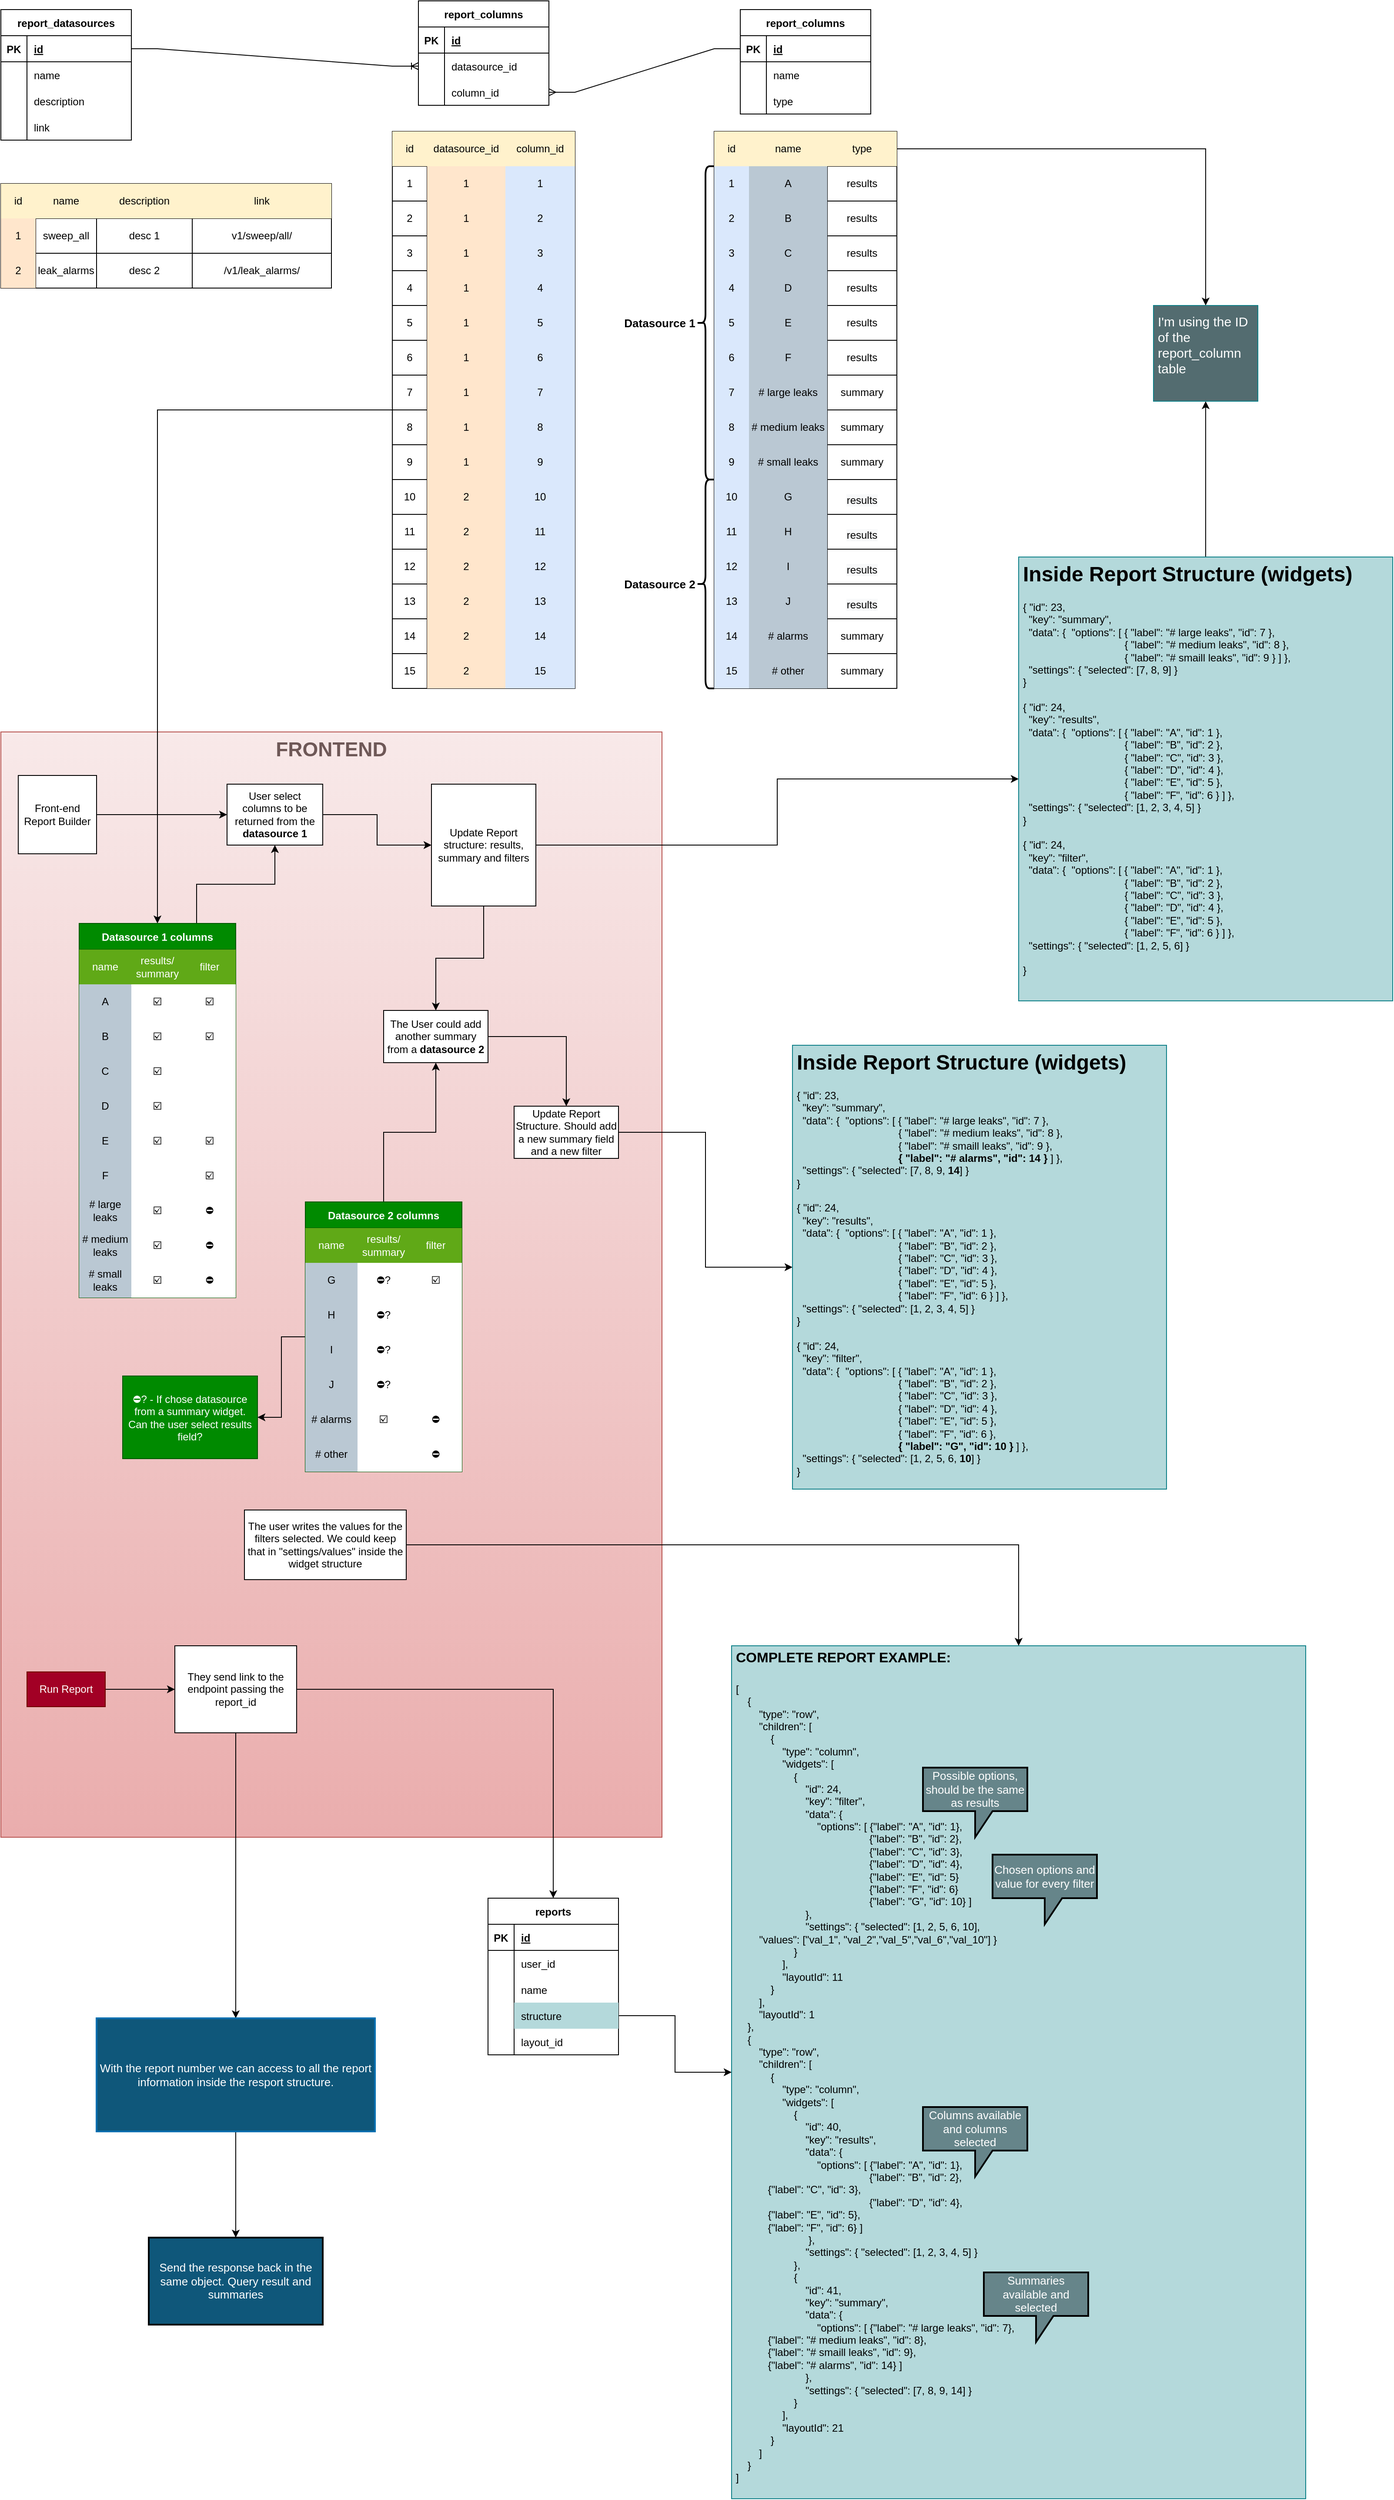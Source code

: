 <mxfile version="20.6.0" type="github">
  <diagram id="6GYlobCpjor05w96cC8r" name="Page-1">
    <mxGraphModel dx="2062" dy="1191" grid="1" gridSize="10" guides="1" tooltips="1" connect="1" arrows="1" fold="1" page="1" pageScale="1" pageWidth="827" pageHeight="1169" math="0" shadow="0">
      <root>
        <mxCell id="0" />
        <mxCell id="1" parent="0" />
        <mxCell id="_k3ZWYJr-vB7ajS1iSJs-503" value="FRONTEND" style="rounded=0;whiteSpace=wrap;html=1;strokeColor=#b85450;strokeWidth=1;fillColor=#F8E9E9;gradientColor=#EAADAD;fontSize=23;fontStyle=1;fontColor=#6E5857;verticalAlign=top;" vertex="1" parent="1">
          <mxGeometry x="20" y="860" width="760" height="1270" as="geometry" />
        </mxCell>
        <mxCell id="_k3ZWYJr-vB7ajS1iSJs-1" value="report_datasources" style="shape=table;startSize=30;container=1;collapsible=1;childLayout=tableLayout;fixedRows=1;rowLines=0;fontStyle=1;align=center;resizeLast=1;" vertex="1" parent="1">
          <mxGeometry x="20" y="30" width="150" height="150" as="geometry" />
        </mxCell>
        <mxCell id="_k3ZWYJr-vB7ajS1iSJs-2" value="" style="shape=tableRow;horizontal=0;startSize=0;swimlaneHead=0;swimlaneBody=0;fillColor=none;collapsible=0;dropTarget=0;points=[[0,0.5],[1,0.5]];portConstraint=eastwest;top=0;left=0;right=0;bottom=1;" vertex="1" parent="_k3ZWYJr-vB7ajS1iSJs-1">
          <mxGeometry y="30" width="150" height="30" as="geometry" />
        </mxCell>
        <mxCell id="_k3ZWYJr-vB7ajS1iSJs-3" value="PK" style="shape=partialRectangle;connectable=0;fillColor=none;top=0;left=0;bottom=0;right=0;fontStyle=1;overflow=hidden;" vertex="1" parent="_k3ZWYJr-vB7ajS1iSJs-2">
          <mxGeometry width="30" height="30" as="geometry">
            <mxRectangle width="30" height="30" as="alternateBounds" />
          </mxGeometry>
        </mxCell>
        <mxCell id="_k3ZWYJr-vB7ajS1iSJs-4" value="id" style="shape=partialRectangle;connectable=0;fillColor=none;top=0;left=0;bottom=0;right=0;align=left;spacingLeft=6;fontStyle=5;overflow=hidden;" vertex="1" parent="_k3ZWYJr-vB7ajS1iSJs-2">
          <mxGeometry x="30" width="120" height="30" as="geometry">
            <mxRectangle width="120" height="30" as="alternateBounds" />
          </mxGeometry>
        </mxCell>
        <mxCell id="_k3ZWYJr-vB7ajS1iSJs-5" value="" style="shape=tableRow;horizontal=0;startSize=0;swimlaneHead=0;swimlaneBody=0;fillColor=none;collapsible=0;dropTarget=0;points=[[0,0.5],[1,0.5]];portConstraint=eastwest;top=0;left=0;right=0;bottom=0;" vertex="1" parent="_k3ZWYJr-vB7ajS1iSJs-1">
          <mxGeometry y="60" width="150" height="30" as="geometry" />
        </mxCell>
        <mxCell id="_k3ZWYJr-vB7ajS1iSJs-6" value="" style="shape=partialRectangle;connectable=0;fillColor=none;top=0;left=0;bottom=0;right=0;editable=1;overflow=hidden;" vertex="1" parent="_k3ZWYJr-vB7ajS1iSJs-5">
          <mxGeometry width="30" height="30" as="geometry">
            <mxRectangle width="30" height="30" as="alternateBounds" />
          </mxGeometry>
        </mxCell>
        <mxCell id="_k3ZWYJr-vB7ajS1iSJs-7" value="name" style="shape=partialRectangle;connectable=0;fillColor=none;top=0;left=0;bottom=0;right=0;align=left;spacingLeft=6;overflow=hidden;" vertex="1" parent="_k3ZWYJr-vB7ajS1iSJs-5">
          <mxGeometry x="30" width="120" height="30" as="geometry">
            <mxRectangle width="120" height="30" as="alternateBounds" />
          </mxGeometry>
        </mxCell>
        <mxCell id="_k3ZWYJr-vB7ajS1iSJs-8" value="" style="shape=tableRow;horizontal=0;startSize=0;swimlaneHead=0;swimlaneBody=0;fillColor=none;collapsible=0;dropTarget=0;points=[[0,0.5],[1,0.5]];portConstraint=eastwest;top=0;left=0;right=0;bottom=0;" vertex="1" parent="_k3ZWYJr-vB7ajS1iSJs-1">
          <mxGeometry y="90" width="150" height="30" as="geometry" />
        </mxCell>
        <mxCell id="_k3ZWYJr-vB7ajS1iSJs-9" value="" style="shape=partialRectangle;connectable=0;fillColor=none;top=0;left=0;bottom=0;right=0;editable=1;overflow=hidden;" vertex="1" parent="_k3ZWYJr-vB7ajS1iSJs-8">
          <mxGeometry width="30" height="30" as="geometry">
            <mxRectangle width="30" height="30" as="alternateBounds" />
          </mxGeometry>
        </mxCell>
        <mxCell id="_k3ZWYJr-vB7ajS1iSJs-10" value="description" style="shape=partialRectangle;connectable=0;fillColor=none;top=0;left=0;bottom=0;right=0;align=left;spacingLeft=6;overflow=hidden;" vertex="1" parent="_k3ZWYJr-vB7ajS1iSJs-8">
          <mxGeometry x="30" width="120" height="30" as="geometry">
            <mxRectangle width="120" height="30" as="alternateBounds" />
          </mxGeometry>
        </mxCell>
        <mxCell id="_k3ZWYJr-vB7ajS1iSJs-550" value="" style="shape=tableRow;horizontal=0;startSize=0;swimlaneHead=0;swimlaneBody=0;fillColor=none;collapsible=0;dropTarget=0;points=[[0,0.5],[1,0.5]];portConstraint=eastwest;top=0;left=0;right=0;bottom=0;" vertex="1" parent="_k3ZWYJr-vB7ajS1iSJs-1">
          <mxGeometry y="120" width="150" height="30" as="geometry" />
        </mxCell>
        <mxCell id="_k3ZWYJr-vB7ajS1iSJs-551" value="" style="shape=partialRectangle;connectable=0;fillColor=none;top=0;left=0;bottom=0;right=0;editable=1;overflow=hidden;" vertex="1" parent="_k3ZWYJr-vB7ajS1iSJs-550">
          <mxGeometry width="30" height="30" as="geometry">
            <mxRectangle width="30" height="30" as="alternateBounds" />
          </mxGeometry>
        </mxCell>
        <mxCell id="_k3ZWYJr-vB7ajS1iSJs-552" value="link" style="shape=partialRectangle;connectable=0;fillColor=none;top=0;left=0;bottom=0;right=0;align=left;spacingLeft=6;overflow=hidden;" vertex="1" parent="_k3ZWYJr-vB7ajS1iSJs-550">
          <mxGeometry x="30" width="120" height="30" as="geometry">
            <mxRectangle width="120" height="30" as="alternateBounds" />
          </mxGeometry>
        </mxCell>
        <mxCell id="_k3ZWYJr-vB7ajS1iSJs-14" value="report_columns" style="shape=table;startSize=30;container=1;collapsible=1;childLayout=tableLayout;fixedRows=1;rowLines=0;fontStyle=1;align=center;resizeLast=1;" vertex="1" parent="1">
          <mxGeometry x="870" y="30" width="150" height="120" as="geometry" />
        </mxCell>
        <mxCell id="_k3ZWYJr-vB7ajS1iSJs-15" value="" style="shape=tableRow;horizontal=0;startSize=0;swimlaneHead=0;swimlaneBody=0;fillColor=none;collapsible=0;dropTarget=0;points=[[0,0.5],[1,0.5]];portConstraint=eastwest;top=0;left=0;right=0;bottom=1;" vertex="1" parent="_k3ZWYJr-vB7ajS1iSJs-14">
          <mxGeometry y="30" width="150" height="30" as="geometry" />
        </mxCell>
        <mxCell id="_k3ZWYJr-vB7ajS1iSJs-16" value="PK" style="shape=partialRectangle;connectable=0;fillColor=none;top=0;left=0;bottom=0;right=0;fontStyle=1;overflow=hidden;" vertex="1" parent="_k3ZWYJr-vB7ajS1iSJs-15">
          <mxGeometry width="30" height="30" as="geometry">
            <mxRectangle width="30" height="30" as="alternateBounds" />
          </mxGeometry>
        </mxCell>
        <mxCell id="_k3ZWYJr-vB7ajS1iSJs-17" value="id" style="shape=partialRectangle;connectable=0;fillColor=none;top=0;left=0;bottom=0;right=0;align=left;spacingLeft=6;fontStyle=5;overflow=hidden;" vertex="1" parent="_k3ZWYJr-vB7ajS1iSJs-15">
          <mxGeometry x="30" width="120" height="30" as="geometry">
            <mxRectangle width="120" height="30" as="alternateBounds" />
          </mxGeometry>
        </mxCell>
        <mxCell id="_k3ZWYJr-vB7ajS1iSJs-18" value="" style="shape=tableRow;horizontal=0;startSize=0;swimlaneHead=0;swimlaneBody=0;fillColor=none;collapsible=0;dropTarget=0;points=[[0,0.5],[1,0.5]];portConstraint=eastwest;top=0;left=0;right=0;bottom=0;" vertex="1" parent="_k3ZWYJr-vB7ajS1iSJs-14">
          <mxGeometry y="60" width="150" height="30" as="geometry" />
        </mxCell>
        <mxCell id="_k3ZWYJr-vB7ajS1iSJs-19" value="" style="shape=partialRectangle;connectable=0;fillColor=none;top=0;left=0;bottom=0;right=0;editable=1;overflow=hidden;" vertex="1" parent="_k3ZWYJr-vB7ajS1iSJs-18">
          <mxGeometry width="30" height="30" as="geometry">
            <mxRectangle width="30" height="30" as="alternateBounds" />
          </mxGeometry>
        </mxCell>
        <mxCell id="_k3ZWYJr-vB7ajS1iSJs-20" value="name" style="shape=partialRectangle;connectable=0;fillColor=none;top=0;left=0;bottom=0;right=0;align=left;spacingLeft=6;overflow=hidden;" vertex="1" parent="_k3ZWYJr-vB7ajS1iSJs-18">
          <mxGeometry x="30" width="120" height="30" as="geometry">
            <mxRectangle width="120" height="30" as="alternateBounds" />
          </mxGeometry>
        </mxCell>
        <mxCell id="_k3ZWYJr-vB7ajS1iSJs-21" value="" style="shape=tableRow;horizontal=0;startSize=0;swimlaneHead=0;swimlaneBody=0;fillColor=none;collapsible=0;dropTarget=0;points=[[0,0.5],[1,0.5]];portConstraint=eastwest;top=0;left=0;right=0;bottom=0;" vertex="1" parent="_k3ZWYJr-vB7ajS1iSJs-14">
          <mxGeometry y="90" width="150" height="30" as="geometry" />
        </mxCell>
        <mxCell id="_k3ZWYJr-vB7ajS1iSJs-22" value="" style="shape=partialRectangle;connectable=0;fillColor=none;top=0;left=0;bottom=0;right=0;editable=1;overflow=hidden;" vertex="1" parent="_k3ZWYJr-vB7ajS1iSJs-21">
          <mxGeometry width="30" height="30" as="geometry">
            <mxRectangle width="30" height="30" as="alternateBounds" />
          </mxGeometry>
        </mxCell>
        <mxCell id="_k3ZWYJr-vB7ajS1iSJs-23" value="type" style="shape=partialRectangle;connectable=0;fillColor=none;top=0;left=0;bottom=0;right=0;align=left;spacingLeft=6;overflow=hidden;" vertex="1" parent="_k3ZWYJr-vB7ajS1iSJs-21">
          <mxGeometry x="30" width="120" height="30" as="geometry">
            <mxRectangle width="120" height="30" as="alternateBounds" />
          </mxGeometry>
        </mxCell>
        <mxCell id="_k3ZWYJr-vB7ajS1iSJs-24" value="report_columns" style="shape=table;startSize=30;container=1;collapsible=1;childLayout=tableLayout;fixedRows=1;rowLines=0;fontStyle=1;align=center;resizeLast=1;" vertex="1" parent="1">
          <mxGeometry x="500" y="20" width="150" height="120" as="geometry" />
        </mxCell>
        <mxCell id="_k3ZWYJr-vB7ajS1iSJs-25" value="" style="shape=tableRow;horizontal=0;startSize=0;swimlaneHead=0;swimlaneBody=0;fillColor=none;collapsible=0;dropTarget=0;points=[[0,0.5],[1,0.5]];portConstraint=eastwest;top=0;left=0;right=0;bottom=1;" vertex="1" parent="_k3ZWYJr-vB7ajS1iSJs-24">
          <mxGeometry y="30" width="150" height="30" as="geometry" />
        </mxCell>
        <mxCell id="_k3ZWYJr-vB7ajS1iSJs-26" value="PK" style="shape=partialRectangle;connectable=0;fillColor=none;top=0;left=0;bottom=0;right=0;fontStyle=1;overflow=hidden;" vertex="1" parent="_k3ZWYJr-vB7ajS1iSJs-25">
          <mxGeometry width="30" height="30" as="geometry">
            <mxRectangle width="30" height="30" as="alternateBounds" />
          </mxGeometry>
        </mxCell>
        <mxCell id="_k3ZWYJr-vB7ajS1iSJs-27" value="id" style="shape=partialRectangle;connectable=0;fillColor=none;top=0;left=0;bottom=0;right=0;align=left;spacingLeft=6;fontStyle=5;overflow=hidden;" vertex="1" parent="_k3ZWYJr-vB7ajS1iSJs-25">
          <mxGeometry x="30" width="120" height="30" as="geometry">
            <mxRectangle width="120" height="30" as="alternateBounds" />
          </mxGeometry>
        </mxCell>
        <mxCell id="_k3ZWYJr-vB7ajS1iSJs-28" value="" style="shape=tableRow;horizontal=0;startSize=0;swimlaneHead=0;swimlaneBody=0;fillColor=none;collapsible=0;dropTarget=0;points=[[0,0.5],[1,0.5]];portConstraint=eastwest;top=0;left=0;right=0;bottom=0;" vertex="1" parent="_k3ZWYJr-vB7ajS1iSJs-24">
          <mxGeometry y="60" width="150" height="30" as="geometry" />
        </mxCell>
        <mxCell id="_k3ZWYJr-vB7ajS1iSJs-29" value="" style="shape=partialRectangle;connectable=0;fillColor=none;top=0;left=0;bottom=0;right=0;editable=1;overflow=hidden;" vertex="1" parent="_k3ZWYJr-vB7ajS1iSJs-28">
          <mxGeometry width="30" height="30" as="geometry">
            <mxRectangle width="30" height="30" as="alternateBounds" />
          </mxGeometry>
        </mxCell>
        <mxCell id="_k3ZWYJr-vB7ajS1iSJs-30" value="datasource_id" style="shape=partialRectangle;connectable=0;fillColor=none;top=0;left=0;bottom=0;right=0;align=left;spacingLeft=6;overflow=hidden;" vertex="1" parent="_k3ZWYJr-vB7ajS1iSJs-28">
          <mxGeometry x="30" width="120" height="30" as="geometry">
            <mxRectangle width="120" height="30" as="alternateBounds" />
          </mxGeometry>
        </mxCell>
        <mxCell id="_k3ZWYJr-vB7ajS1iSJs-31" value="" style="shape=tableRow;horizontal=0;startSize=0;swimlaneHead=0;swimlaneBody=0;fillColor=none;collapsible=0;dropTarget=0;points=[[0,0.5],[1,0.5]];portConstraint=eastwest;top=0;left=0;right=0;bottom=0;" vertex="1" parent="_k3ZWYJr-vB7ajS1iSJs-24">
          <mxGeometry y="90" width="150" height="30" as="geometry" />
        </mxCell>
        <mxCell id="_k3ZWYJr-vB7ajS1iSJs-32" value="" style="shape=partialRectangle;connectable=0;fillColor=none;top=0;left=0;bottom=0;right=0;editable=1;overflow=hidden;" vertex="1" parent="_k3ZWYJr-vB7ajS1iSJs-31">
          <mxGeometry width="30" height="30" as="geometry">
            <mxRectangle width="30" height="30" as="alternateBounds" />
          </mxGeometry>
        </mxCell>
        <mxCell id="_k3ZWYJr-vB7ajS1iSJs-33" value="column_id" style="shape=partialRectangle;connectable=0;fillColor=none;top=0;left=0;bottom=0;right=0;align=left;spacingLeft=6;overflow=hidden;" vertex="1" parent="_k3ZWYJr-vB7ajS1iSJs-31">
          <mxGeometry x="30" width="120" height="30" as="geometry">
            <mxRectangle width="120" height="30" as="alternateBounds" />
          </mxGeometry>
        </mxCell>
        <mxCell id="_k3ZWYJr-vB7ajS1iSJs-36" value="" style="edgeStyle=entityRelationEdgeStyle;fontSize=12;html=1;endArrow=ERoneToMany;rounded=0;exitX=1;exitY=0.5;exitDx=0;exitDy=0;entryX=0;entryY=0.5;entryDx=0;entryDy=0;" edge="1" parent="1" source="_k3ZWYJr-vB7ajS1iSJs-2" target="_k3ZWYJr-vB7ajS1iSJs-28">
          <mxGeometry width="100" height="100" relative="1" as="geometry">
            <mxPoint x="140" y="480" as="sourcePoint" />
            <mxPoint x="240" y="380" as="targetPoint" />
          </mxGeometry>
        </mxCell>
        <mxCell id="_k3ZWYJr-vB7ajS1iSJs-38" value="" style="edgeStyle=entityRelationEdgeStyle;fontSize=12;html=1;endArrow=ERmany;rounded=0;exitX=0;exitY=0.5;exitDx=0;exitDy=0;entryX=1;entryY=0.5;entryDx=0;entryDy=0;" edge="1" parent="1" source="_k3ZWYJr-vB7ajS1iSJs-15" target="_k3ZWYJr-vB7ajS1iSJs-31">
          <mxGeometry width="100" height="100" relative="1" as="geometry">
            <mxPoint x="490" y="430" as="sourcePoint" />
            <mxPoint x="590" y="330" as="targetPoint" />
          </mxGeometry>
        </mxCell>
        <mxCell id="_k3ZWYJr-vB7ajS1iSJs-214" value="" style="shape=table;html=1;whiteSpace=wrap;startSize=0;container=1;collapsible=0;childLayout=tableLayout;" vertex="1" parent="1">
          <mxGeometry x="20" y="230" width="380" height="120" as="geometry" />
        </mxCell>
        <mxCell id="_k3ZWYJr-vB7ajS1iSJs-215" value="" style="shape=tableRow;horizontal=0;startSize=0;swimlaneHead=0;swimlaneBody=0;top=0;left=0;bottom=0;right=0;collapsible=0;dropTarget=0;fillColor=none;points=[[0,0.5],[1,0.5]];portConstraint=eastwest;" vertex="1" parent="_k3ZWYJr-vB7ajS1iSJs-214">
          <mxGeometry width="380" height="40" as="geometry" />
        </mxCell>
        <mxCell id="_k3ZWYJr-vB7ajS1iSJs-216" value="id" style="shape=partialRectangle;html=1;whiteSpace=wrap;connectable=0;fillColor=#fff2cc;top=0;left=0;bottom=0;right=0;overflow=hidden;strokeColor=#d6b656;" vertex="1" parent="_k3ZWYJr-vB7ajS1iSJs-215">
          <mxGeometry width="40" height="40" as="geometry">
            <mxRectangle width="40" height="40" as="alternateBounds" />
          </mxGeometry>
        </mxCell>
        <mxCell id="_k3ZWYJr-vB7ajS1iSJs-217" value="name" style="shape=partialRectangle;html=1;whiteSpace=wrap;connectable=0;fillColor=#fff2cc;top=0;left=0;bottom=0;right=0;overflow=hidden;strokeColor=#d6b656;" vertex="1" parent="_k3ZWYJr-vB7ajS1iSJs-215">
          <mxGeometry x="40" width="70" height="40" as="geometry">
            <mxRectangle width="70" height="40" as="alternateBounds" />
          </mxGeometry>
        </mxCell>
        <mxCell id="_k3ZWYJr-vB7ajS1iSJs-218" value="description" style="shape=partialRectangle;html=1;whiteSpace=wrap;connectable=0;fillColor=#fff2cc;top=0;left=0;bottom=0;right=0;overflow=hidden;strokeColor=#d6b656;" vertex="1" parent="_k3ZWYJr-vB7ajS1iSJs-215">
          <mxGeometry x="110" width="110" height="40" as="geometry">
            <mxRectangle width="110" height="40" as="alternateBounds" />
          </mxGeometry>
        </mxCell>
        <mxCell id="_k3ZWYJr-vB7ajS1iSJs-510" value="link" style="shape=partialRectangle;html=1;whiteSpace=wrap;connectable=0;fillColor=#fff2cc;top=0;left=0;bottom=0;right=0;overflow=hidden;strokeColor=#d6b656;" vertex="1" parent="_k3ZWYJr-vB7ajS1iSJs-215">
          <mxGeometry x="220" width="160" height="40" as="geometry">
            <mxRectangle width="160" height="40" as="alternateBounds" />
          </mxGeometry>
        </mxCell>
        <mxCell id="_k3ZWYJr-vB7ajS1iSJs-219" value="" style="shape=tableRow;horizontal=0;startSize=0;swimlaneHead=0;swimlaneBody=0;top=0;left=0;bottom=0;right=0;collapsible=0;dropTarget=0;fillColor=none;points=[[0,0.5],[1,0.5]];portConstraint=eastwest;" vertex="1" parent="_k3ZWYJr-vB7ajS1iSJs-214">
          <mxGeometry y="40" width="380" height="40" as="geometry" />
        </mxCell>
        <mxCell id="_k3ZWYJr-vB7ajS1iSJs-220" value="1" style="shape=partialRectangle;html=1;whiteSpace=wrap;connectable=0;fillColor=#ffe6cc;top=0;left=0;bottom=0;right=0;overflow=hidden;strokeColor=#d79b00;" vertex="1" parent="_k3ZWYJr-vB7ajS1iSJs-219">
          <mxGeometry width="40" height="40" as="geometry">
            <mxRectangle width="40" height="40" as="alternateBounds" />
          </mxGeometry>
        </mxCell>
        <mxCell id="_k3ZWYJr-vB7ajS1iSJs-221" value="sweep_all" style="shape=partialRectangle;html=1;whiteSpace=wrap;connectable=0;fillColor=none;top=0;left=0;bottom=0;right=0;overflow=hidden;" vertex="1" parent="_k3ZWYJr-vB7ajS1iSJs-219">
          <mxGeometry x="40" width="70" height="40" as="geometry">
            <mxRectangle width="70" height="40" as="alternateBounds" />
          </mxGeometry>
        </mxCell>
        <mxCell id="_k3ZWYJr-vB7ajS1iSJs-222" value="desc 1" style="shape=partialRectangle;html=1;whiteSpace=wrap;connectable=0;fillColor=none;top=0;left=0;bottom=0;right=0;overflow=hidden;" vertex="1" parent="_k3ZWYJr-vB7ajS1iSJs-219">
          <mxGeometry x="110" width="110" height="40" as="geometry">
            <mxRectangle width="110" height="40" as="alternateBounds" />
          </mxGeometry>
        </mxCell>
        <mxCell id="_k3ZWYJr-vB7ajS1iSJs-511" value="v1/sweep/all/" style="shape=partialRectangle;html=1;whiteSpace=wrap;connectable=0;fillColor=none;top=0;left=0;bottom=0;right=0;overflow=hidden;" vertex="1" parent="_k3ZWYJr-vB7ajS1iSJs-219">
          <mxGeometry x="220" width="160" height="40" as="geometry">
            <mxRectangle width="160" height="40" as="alternateBounds" />
          </mxGeometry>
        </mxCell>
        <mxCell id="_k3ZWYJr-vB7ajS1iSJs-223" value="" style="shape=tableRow;horizontal=0;startSize=0;swimlaneHead=0;swimlaneBody=0;top=0;left=0;bottom=0;right=0;collapsible=0;dropTarget=0;fillColor=none;points=[[0,0.5],[1,0.5]];portConstraint=eastwest;" vertex="1" parent="_k3ZWYJr-vB7ajS1iSJs-214">
          <mxGeometry y="80" width="380" height="40" as="geometry" />
        </mxCell>
        <mxCell id="_k3ZWYJr-vB7ajS1iSJs-224" value="2" style="shape=partialRectangle;html=1;whiteSpace=wrap;connectable=0;fillColor=#ffe6cc;top=0;left=0;bottom=0;right=0;overflow=hidden;strokeColor=#d79b00;" vertex="1" parent="_k3ZWYJr-vB7ajS1iSJs-223">
          <mxGeometry width="40" height="40" as="geometry">
            <mxRectangle width="40" height="40" as="alternateBounds" />
          </mxGeometry>
        </mxCell>
        <mxCell id="_k3ZWYJr-vB7ajS1iSJs-225" value="leak_alarms" style="shape=partialRectangle;html=1;whiteSpace=wrap;connectable=0;fillColor=none;top=0;left=0;bottom=0;right=0;overflow=hidden;" vertex="1" parent="_k3ZWYJr-vB7ajS1iSJs-223">
          <mxGeometry x="40" width="70" height="40" as="geometry">
            <mxRectangle width="70" height="40" as="alternateBounds" />
          </mxGeometry>
        </mxCell>
        <mxCell id="_k3ZWYJr-vB7ajS1iSJs-226" value="desc 2" style="shape=partialRectangle;html=1;whiteSpace=wrap;connectable=0;fillColor=none;top=0;left=0;bottom=0;right=0;overflow=hidden;pointerEvents=1;" vertex="1" parent="_k3ZWYJr-vB7ajS1iSJs-223">
          <mxGeometry x="110" width="110" height="40" as="geometry">
            <mxRectangle width="110" height="40" as="alternateBounds" />
          </mxGeometry>
        </mxCell>
        <mxCell id="_k3ZWYJr-vB7ajS1iSJs-512" value="/v1/leak_alarms/" style="shape=partialRectangle;html=1;whiteSpace=wrap;connectable=0;fillColor=none;top=0;left=0;bottom=0;right=0;overflow=hidden;pointerEvents=1;" vertex="1" parent="_k3ZWYJr-vB7ajS1iSJs-223">
          <mxGeometry x="220" width="160" height="40" as="geometry">
            <mxRectangle width="160" height="40" as="alternateBounds" />
          </mxGeometry>
        </mxCell>
        <mxCell id="_k3ZWYJr-vB7ajS1iSJs-535" style="edgeStyle=orthogonalEdgeStyle;rounded=0;orthogonalLoop=1;jettySize=auto;html=1;fontSize=16;fontColor=#6E5857;" edge="1" parent="1" source="_k3ZWYJr-vB7ajS1iSJs-227" target="_k3ZWYJr-vB7ajS1iSJs-395">
          <mxGeometry relative="1" as="geometry" />
        </mxCell>
        <mxCell id="_k3ZWYJr-vB7ajS1iSJs-227" value="" style="shape=table;html=1;whiteSpace=wrap;startSize=0;container=1;collapsible=0;childLayout=tableLayout;" vertex="1" parent="1">
          <mxGeometry x="470" y="170" width="210" height="640" as="geometry" />
        </mxCell>
        <mxCell id="_k3ZWYJr-vB7ajS1iSJs-228" value="" style="shape=tableRow;horizontal=0;startSize=0;swimlaneHead=0;swimlaneBody=0;top=0;left=0;bottom=0;right=0;collapsible=0;dropTarget=0;fillColor=none;points=[[0,0.5],[1,0.5]];portConstraint=eastwest;" vertex="1" parent="_k3ZWYJr-vB7ajS1iSJs-227">
          <mxGeometry width="210" height="40" as="geometry" />
        </mxCell>
        <mxCell id="_k3ZWYJr-vB7ajS1iSJs-229" value="id" style="shape=partialRectangle;html=1;whiteSpace=wrap;connectable=0;fillColor=#fff2cc;top=0;left=0;bottom=0;right=0;overflow=hidden;strokeColor=#000000;perimeterSpacing=2;strokeWidth=1;" vertex="1" parent="_k3ZWYJr-vB7ajS1iSJs-228">
          <mxGeometry width="40" height="40" as="geometry">
            <mxRectangle width="40" height="40" as="alternateBounds" />
          </mxGeometry>
        </mxCell>
        <mxCell id="_k3ZWYJr-vB7ajS1iSJs-230" value="datasource_id" style="shape=partialRectangle;html=1;whiteSpace=wrap;connectable=0;fillColor=#fff2cc;top=0;left=0;bottom=0;right=0;overflow=hidden;strokeColor=#d6b656;" vertex="1" parent="_k3ZWYJr-vB7ajS1iSJs-228">
          <mxGeometry x="40" width="90" height="40" as="geometry">
            <mxRectangle width="90" height="40" as="alternateBounds" />
          </mxGeometry>
        </mxCell>
        <mxCell id="_k3ZWYJr-vB7ajS1iSJs-231" value="column_id" style="shape=partialRectangle;html=1;whiteSpace=wrap;connectable=0;fillColor=#fff2cc;top=0;left=0;bottom=0;right=0;overflow=hidden;strokeColor=#d6b656;" vertex="1" parent="_k3ZWYJr-vB7ajS1iSJs-228">
          <mxGeometry x="130" width="80" height="40" as="geometry">
            <mxRectangle width="80" height="40" as="alternateBounds" />
          </mxGeometry>
        </mxCell>
        <mxCell id="_k3ZWYJr-vB7ajS1iSJs-232" value="" style="shape=tableRow;horizontal=0;startSize=0;swimlaneHead=0;swimlaneBody=0;top=0;left=0;bottom=0;right=0;collapsible=0;dropTarget=0;fillColor=none;points=[[0,0.5],[1,0.5]];portConstraint=eastwest;" vertex="1" parent="_k3ZWYJr-vB7ajS1iSJs-227">
          <mxGeometry y="40" width="210" height="40" as="geometry" />
        </mxCell>
        <mxCell id="_k3ZWYJr-vB7ajS1iSJs-233" value="1" style="shape=partialRectangle;html=1;whiteSpace=wrap;connectable=0;fillColor=none;top=0;left=0;bottom=0;right=0;overflow=hidden;" vertex="1" parent="_k3ZWYJr-vB7ajS1iSJs-232">
          <mxGeometry width="40" height="40" as="geometry">
            <mxRectangle width="40" height="40" as="alternateBounds" />
          </mxGeometry>
        </mxCell>
        <mxCell id="_k3ZWYJr-vB7ajS1iSJs-234" value="1" style="shape=partialRectangle;html=1;whiteSpace=wrap;connectable=0;fillColor=#ffe6cc;top=0;left=0;bottom=0;right=0;overflow=hidden;strokeColor=#d79b00;" vertex="1" parent="_k3ZWYJr-vB7ajS1iSJs-232">
          <mxGeometry x="40" width="90" height="40" as="geometry">
            <mxRectangle width="90" height="40" as="alternateBounds" />
          </mxGeometry>
        </mxCell>
        <mxCell id="_k3ZWYJr-vB7ajS1iSJs-235" value="1" style="shape=partialRectangle;html=1;whiteSpace=wrap;connectable=0;fillColor=#dae8fc;top=0;left=0;bottom=0;right=0;overflow=hidden;strokeColor=#6c8ebf;" vertex="1" parent="_k3ZWYJr-vB7ajS1iSJs-232">
          <mxGeometry x="130" width="80" height="40" as="geometry">
            <mxRectangle width="80" height="40" as="alternateBounds" />
          </mxGeometry>
        </mxCell>
        <mxCell id="_k3ZWYJr-vB7ajS1iSJs-236" value="" style="shape=tableRow;horizontal=0;startSize=0;swimlaneHead=0;swimlaneBody=0;top=0;left=0;bottom=0;right=0;collapsible=0;dropTarget=0;fillColor=none;points=[[0,0.5],[1,0.5]];portConstraint=eastwest;" vertex="1" parent="_k3ZWYJr-vB7ajS1iSJs-227">
          <mxGeometry y="80" width="210" height="40" as="geometry" />
        </mxCell>
        <mxCell id="_k3ZWYJr-vB7ajS1iSJs-237" value="2" style="shape=partialRectangle;html=1;whiteSpace=wrap;connectable=0;fillColor=none;top=0;left=0;bottom=0;right=0;overflow=hidden;" vertex="1" parent="_k3ZWYJr-vB7ajS1iSJs-236">
          <mxGeometry width="40" height="40" as="geometry">
            <mxRectangle width="40" height="40" as="alternateBounds" />
          </mxGeometry>
        </mxCell>
        <mxCell id="_k3ZWYJr-vB7ajS1iSJs-238" value="1" style="shape=partialRectangle;html=1;whiteSpace=wrap;connectable=0;fillColor=#ffe6cc;top=0;left=0;bottom=0;right=0;overflow=hidden;strokeColor=#d79b00;" vertex="1" parent="_k3ZWYJr-vB7ajS1iSJs-236">
          <mxGeometry x="40" width="90" height="40" as="geometry">
            <mxRectangle width="90" height="40" as="alternateBounds" />
          </mxGeometry>
        </mxCell>
        <mxCell id="_k3ZWYJr-vB7ajS1iSJs-239" value="2" style="shape=partialRectangle;html=1;whiteSpace=wrap;connectable=0;fillColor=#dae8fc;top=0;left=0;bottom=0;right=0;overflow=hidden;pointerEvents=1;strokeColor=#6c8ebf;" vertex="1" parent="_k3ZWYJr-vB7ajS1iSJs-236">
          <mxGeometry x="130" width="80" height="40" as="geometry">
            <mxRectangle width="80" height="40" as="alternateBounds" />
          </mxGeometry>
        </mxCell>
        <mxCell id="_k3ZWYJr-vB7ajS1iSJs-252" style="shape=tableRow;horizontal=0;startSize=0;swimlaneHead=0;swimlaneBody=0;top=0;left=0;bottom=0;right=0;collapsible=0;dropTarget=0;fillColor=none;points=[[0,0.5],[1,0.5]];portConstraint=eastwest;" vertex="1" parent="_k3ZWYJr-vB7ajS1iSJs-227">
          <mxGeometry y="120" width="210" height="40" as="geometry" />
        </mxCell>
        <mxCell id="_k3ZWYJr-vB7ajS1iSJs-253" value="3" style="shape=partialRectangle;html=1;whiteSpace=wrap;connectable=0;fillColor=none;top=0;left=0;bottom=0;right=0;overflow=hidden;" vertex="1" parent="_k3ZWYJr-vB7ajS1iSJs-252">
          <mxGeometry width="40" height="40" as="geometry">
            <mxRectangle width="40" height="40" as="alternateBounds" />
          </mxGeometry>
        </mxCell>
        <mxCell id="_k3ZWYJr-vB7ajS1iSJs-254" value="1" style="shape=partialRectangle;html=1;whiteSpace=wrap;connectable=0;fillColor=#ffe6cc;top=0;left=0;bottom=0;right=0;overflow=hidden;strokeColor=#d79b00;" vertex="1" parent="_k3ZWYJr-vB7ajS1iSJs-252">
          <mxGeometry x="40" width="90" height="40" as="geometry">
            <mxRectangle width="90" height="40" as="alternateBounds" />
          </mxGeometry>
        </mxCell>
        <mxCell id="_k3ZWYJr-vB7ajS1iSJs-255" value="3" style="shape=partialRectangle;html=1;whiteSpace=wrap;connectable=0;fillColor=#dae8fc;top=0;left=0;bottom=0;right=0;overflow=hidden;pointerEvents=1;strokeColor=#6c8ebf;" vertex="1" parent="_k3ZWYJr-vB7ajS1iSJs-252">
          <mxGeometry x="130" width="80" height="40" as="geometry">
            <mxRectangle width="80" height="40" as="alternateBounds" />
          </mxGeometry>
        </mxCell>
        <mxCell id="_k3ZWYJr-vB7ajS1iSJs-256" style="shape=tableRow;horizontal=0;startSize=0;swimlaneHead=0;swimlaneBody=0;top=0;left=0;bottom=0;right=0;collapsible=0;dropTarget=0;fillColor=none;points=[[0,0.5],[1,0.5]];portConstraint=eastwest;" vertex="1" parent="_k3ZWYJr-vB7ajS1iSJs-227">
          <mxGeometry y="160" width="210" height="40" as="geometry" />
        </mxCell>
        <mxCell id="_k3ZWYJr-vB7ajS1iSJs-257" value="4" style="shape=partialRectangle;html=1;whiteSpace=wrap;connectable=0;fillColor=none;top=0;left=0;bottom=0;right=0;overflow=hidden;" vertex="1" parent="_k3ZWYJr-vB7ajS1iSJs-256">
          <mxGeometry width="40" height="40" as="geometry">
            <mxRectangle width="40" height="40" as="alternateBounds" />
          </mxGeometry>
        </mxCell>
        <mxCell id="_k3ZWYJr-vB7ajS1iSJs-258" value="1" style="shape=partialRectangle;html=1;whiteSpace=wrap;connectable=0;fillColor=#ffe6cc;top=0;left=0;bottom=0;right=0;overflow=hidden;strokeColor=#d79b00;" vertex="1" parent="_k3ZWYJr-vB7ajS1iSJs-256">
          <mxGeometry x="40" width="90" height="40" as="geometry">
            <mxRectangle width="90" height="40" as="alternateBounds" />
          </mxGeometry>
        </mxCell>
        <mxCell id="_k3ZWYJr-vB7ajS1iSJs-259" value="4" style="shape=partialRectangle;html=1;whiteSpace=wrap;connectable=0;fillColor=#dae8fc;top=0;left=0;bottom=0;right=0;overflow=hidden;pointerEvents=1;strokeColor=#6c8ebf;" vertex="1" parent="_k3ZWYJr-vB7ajS1iSJs-256">
          <mxGeometry x="130" width="80" height="40" as="geometry">
            <mxRectangle width="80" height="40" as="alternateBounds" />
          </mxGeometry>
        </mxCell>
        <mxCell id="_k3ZWYJr-vB7ajS1iSJs-260" style="shape=tableRow;horizontal=0;startSize=0;swimlaneHead=0;swimlaneBody=0;top=0;left=0;bottom=0;right=0;collapsible=0;dropTarget=0;fillColor=none;points=[[0,0.5],[1,0.5]];portConstraint=eastwest;" vertex="1" parent="_k3ZWYJr-vB7ajS1iSJs-227">
          <mxGeometry y="200" width="210" height="40" as="geometry" />
        </mxCell>
        <mxCell id="_k3ZWYJr-vB7ajS1iSJs-261" value="5" style="shape=partialRectangle;html=1;whiteSpace=wrap;connectable=0;fillColor=none;top=0;left=0;bottom=0;right=0;overflow=hidden;" vertex="1" parent="_k3ZWYJr-vB7ajS1iSJs-260">
          <mxGeometry width="40" height="40" as="geometry">
            <mxRectangle width="40" height="40" as="alternateBounds" />
          </mxGeometry>
        </mxCell>
        <mxCell id="_k3ZWYJr-vB7ajS1iSJs-262" value="1" style="shape=partialRectangle;html=1;whiteSpace=wrap;connectable=0;fillColor=#ffe6cc;top=0;left=0;bottom=0;right=0;overflow=hidden;strokeColor=#d79b00;" vertex="1" parent="_k3ZWYJr-vB7ajS1iSJs-260">
          <mxGeometry x="40" width="90" height="40" as="geometry">
            <mxRectangle width="90" height="40" as="alternateBounds" />
          </mxGeometry>
        </mxCell>
        <mxCell id="_k3ZWYJr-vB7ajS1iSJs-263" value="5" style="shape=partialRectangle;html=1;whiteSpace=wrap;connectable=0;fillColor=#dae8fc;top=0;left=0;bottom=0;right=0;overflow=hidden;pointerEvents=1;strokeColor=#6c8ebf;" vertex="1" parent="_k3ZWYJr-vB7ajS1iSJs-260">
          <mxGeometry x="130" width="80" height="40" as="geometry">
            <mxRectangle width="80" height="40" as="alternateBounds" />
          </mxGeometry>
        </mxCell>
        <mxCell id="_k3ZWYJr-vB7ajS1iSJs-264" style="shape=tableRow;horizontal=0;startSize=0;swimlaneHead=0;swimlaneBody=0;top=0;left=0;bottom=0;right=0;collapsible=0;dropTarget=0;fillColor=none;points=[[0,0.5],[1,0.5]];portConstraint=eastwest;" vertex="1" parent="_k3ZWYJr-vB7ajS1iSJs-227">
          <mxGeometry y="240" width="210" height="40" as="geometry" />
        </mxCell>
        <mxCell id="_k3ZWYJr-vB7ajS1iSJs-265" value="6" style="shape=partialRectangle;html=1;whiteSpace=wrap;connectable=0;fillColor=none;top=0;left=0;bottom=0;right=0;overflow=hidden;" vertex="1" parent="_k3ZWYJr-vB7ajS1iSJs-264">
          <mxGeometry width="40" height="40" as="geometry">
            <mxRectangle width="40" height="40" as="alternateBounds" />
          </mxGeometry>
        </mxCell>
        <mxCell id="_k3ZWYJr-vB7ajS1iSJs-266" value="1" style="shape=partialRectangle;html=1;whiteSpace=wrap;connectable=0;fillColor=#ffe6cc;top=0;left=0;bottom=0;right=0;overflow=hidden;strokeColor=#d79b00;" vertex="1" parent="_k3ZWYJr-vB7ajS1iSJs-264">
          <mxGeometry x="40" width="90" height="40" as="geometry">
            <mxRectangle width="90" height="40" as="alternateBounds" />
          </mxGeometry>
        </mxCell>
        <mxCell id="_k3ZWYJr-vB7ajS1iSJs-267" value="6" style="shape=partialRectangle;html=1;whiteSpace=wrap;connectable=0;fillColor=#dae8fc;top=0;left=0;bottom=0;right=0;overflow=hidden;pointerEvents=1;strokeColor=#6c8ebf;" vertex="1" parent="_k3ZWYJr-vB7ajS1iSJs-264">
          <mxGeometry x="130" width="80" height="40" as="geometry">
            <mxRectangle width="80" height="40" as="alternateBounds" />
          </mxGeometry>
        </mxCell>
        <mxCell id="_k3ZWYJr-vB7ajS1iSJs-268" style="shape=tableRow;horizontal=0;startSize=0;swimlaneHead=0;swimlaneBody=0;top=0;left=0;bottom=0;right=0;collapsible=0;dropTarget=0;fillColor=none;points=[[0,0.5],[1,0.5]];portConstraint=eastwest;" vertex="1" parent="_k3ZWYJr-vB7ajS1iSJs-227">
          <mxGeometry y="280" width="210" height="40" as="geometry" />
        </mxCell>
        <mxCell id="_k3ZWYJr-vB7ajS1iSJs-269" value="7" style="shape=partialRectangle;html=1;whiteSpace=wrap;connectable=0;fillColor=none;top=0;left=0;bottom=0;right=0;overflow=hidden;" vertex="1" parent="_k3ZWYJr-vB7ajS1iSJs-268">
          <mxGeometry width="40" height="40" as="geometry">
            <mxRectangle width="40" height="40" as="alternateBounds" />
          </mxGeometry>
        </mxCell>
        <mxCell id="_k3ZWYJr-vB7ajS1iSJs-270" value="1" style="shape=partialRectangle;html=1;whiteSpace=wrap;connectable=0;fillColor=#ffe6cc;top=0;left=0;bottom=0;right=0;overflow=hidden;strokeColor=#d79b00;" vertex="1" parent="_k3ZWYJr-vB7ajS1iSJs-268">
          <mxGeometry x="40" width="90" height="40" as="geometry">
            <mxRectangle width="90" height="40" as="alternateBounds" />
          </mxGeometry>
        </mxCell>
        <mxCell id="_k3ZWYJr-vB7ajS1iSJs-271" value="7" style="shape=partialRectangle;html=1;whiteSpace=wrap;connectable=0;fillColor=#dae8fc;top=0;left=0;bottom=0;right=0;overflow=hidden;pointerEvents=1;strokeColor=#6c8ebf;" vertex="1" parent="_k3ZWYJr-vB7ajS1iSJs-268">
          <mxGeometry x="130" width="80" height="40" as="geometry">
            <mxRectangle width="80" height="40" as="alternateBounds" />
          </mxGeometry>
        </mxCell>
        <mxCell id="_k3ZWYJr-vB7ajS1iSJs-272" style="shape=tableRow;horizontal=0;startSize=0;swimlaneHead=0;swimlaneBody=0;top=0;left=0;bottom=0;right=0;collapsible=0;dropTarget=0;fillColor=none;points=[[0,0.5],[1,0.5]];portConstraint=eastwest;" vertex="1" parent="_k3ZWYJr-vB7ajS1iSJs-227">
          <mxGeometry y="320" width="210" height="40" as="geometry" />
        </mxCell>
        <mxCell id="_k3ZWYJr-vB7ajS1iSJs-273" value="8" style="shape=partialRectangle;html=1;whiteSpace=wrap;connectable=0;fillColor=none;top=0;left=0;bottom=0;right=0;overflow=hidden;" vertex="1" parent="_k3ZWYJr-vB7ajS1iSJs-272">
          <mxGeometry width="40" height="40" as="geometry">
            <mxRectangle width="40" height="40" as="alternateBounds" />
          </mxGeometry>
        </mxCell>
        <mxCell id="_k3ZWYJr-vB7ajS1iSJs-274" value="1" style="shape=partialRectangle;html=1;whiteSpace=wrap;connectable=0;fillColor=#ffe6cc;top=0;left=0;bottom=0;right=0;overflow=hidden;strokeColor=#d79b00;" vertex="1" parent="_k3ZWYJr-vB7ajS1iSJs-272">
          <mxGeometry x="40" width="90" height="40" as="geometry">
            <mxRectangle width="90" height="40" as="alternateBounds" />
          </mxGeometry>
        </mxCell>
        <mxCell id="_k3ZWYJr-vB7ajS1iSJs-275" value="8" style="shape=partialRectangle;html=1;whiteSpace=wrap;connectable=0;fillColor=#dae8fc;top=0;left=0;bottom=0;right=0;overflow=hidden;pointerEvents=1;strokeColor=#6c8ebf;" vertex="1" parent="_k3ZWYJr-vB7ajS1iSJs-272">
          <mxGeometry x="130" width="80" height="40" as="geometry">
            <mxRectangle width="80" height="40" as="alternateBounds" />
          </mxGeometry>
        </mxCell>
        <mxCell id="_k3ZWYJr-vB7ajS1iSJs-276" style="shape=tableRow;horizontal=0;startSize=0;swimlaneHead=0;swimlaneBody=0;top=0;left=0;bottom=0;right=0;collapsible=0;dropTarget=0;fillColor=none;points=[[0,0.5],[1,0.5]];portConstraint=eastwest;" vertex="1" parent="_k3ZWYJr-vB7ajS1iSJs-227">
          <mxGeometry y="360" width="210" height="40" as="geometry" />
        </mxCell>
        <mxCell id="_k3ZWYJr-vB7ajS1iSJs-277" value="9" style="shape=partialRectangle;html=1;whiteSpace=wrap;connectable=0;fillColor=none;top=0;left=0;bottom=0;right=0;overflow=hidden;" vertex="1" parent="_k3ZWYJr-vB7ajS1iSJs-276">
          <mxGeometry width="40" height="40" as="geometry">
            <mxRectangle width="40" height="40" as="alternateBounds" />
          </mxGeometry>
        </mxCell>
        <mxCell id="_k3ZWYJr-vB7ajS1iSJs-278" value="1" style="shape=partialRectangle;html=1;whiteSpace=wrap;connectable=0;fillColor=#ffe6cc;top=0;left=0;bottom=0;right=0;overflow=hidden;strokeColor=#d79b00;" vertex="1" parent="_k3ZWYJr-vB7ajS1iSJs-276">
          <mxGeometry x="40" width="90" height="40" as="geometry">
            <mxRectangle width="90" height="40" as="alternateBounds" />
          </mxGeometry>
        </mxCell>
        <mxCell id="_k3ZWYJr-vB7ajS1iSJs-279" value="9" style="shape=partialRectangle;html=1;whiteSpace=wrap;connectable=0;fillColor=#dae8fc;top=0;left=0;bottom=0;right=0;overflow=hidden;pointerEvents=1;strokeColor=#6c8ebf;" vertex="1" parent="_k3ZWYJr-vB7ajS1iSJs-276">
          <mxGeometry x="130" width="80" height="40" as="geometry">
            <mxRectangle width="80" height="40" as="alternateBounds" />
          </mxGeometry>
        </mxCell>
        <mxCell id="_k3ZWYJr-vB7ajS1iSJs-280" style="shape=tableRow;horizontal=0;startSize=0;swimlaneHead=0;swimlaneBody=0;top=0;left=0;bottom=0;right=0;collapsible=0;dropTarget=0;fillColor=none;points=[[0,0.5],[1,0.5]];portConstraint=eastwest;" vertex="1" parent="_k3ZWYJr-vB7ajS1iSJs-227">
          <mxGeometry y="400" width="210" height="40" as="geometry" />
        </mxCell>
        <mxCell id="_k3ZWYJr-vB7ajS1iSJs-281" value="10" style="shape=partialRectangle;html=1;whiteSpace=wrap;connectable=0;fillColor=none;top=0;left=0;bottom=0;right=0;overflow=hidden;" vertex="1" parent="_k3ZWYJr-vB7ajS1iSJs-280">
          <mxGeometry width="40" height="40" as="geometry">
            <mxRectangle width="40" height="40" as="alternateBounds" />
          </mxGeometry>
        </mxCell>
        <mxCell id="_k3ZWYJr-vB7ajS1iSJs-282" value="2" style="shape=partialRectangle;html=1;whiteSpace=wrap;connectable=0;fillColor=#ffe6cc;top=0;left=0;bottom=0;right=0;overflow=hidden;strokeColor=#d79b00;" vertex="1" parent="_k3ZWYJr-vB7ajS1iSJs-280">
          <mxGeometry x="40" width="90" height="40" as="geometry">
            <mxRectangle width="90" height="40" as="alternateBounds" />
          </mxGeometry>
        </mxCell>
        <mxCell id="_k3ZWYJr-vB7ajS1iSJs-283" value="10" style="shape=partialRectangle;html=1;whiteSpace=wrap;connectable=0;fillColor=#dae8fc;top=0;left=0;bottom=0;right=0;overflow=hidden;pointerEvents=1;strokeColor=#6c8ebf;" vertex="1" parent="_k3ZWYJr-vB7ajS1iSJs-280">
          <mxGeometry x="130" width="80" height="40" as="geometry">
            <mxRectangle width="80" height="40" as="alternateBounds" />
          </mxGeometry>
        </mxCell>
        <mxCell id="_k3ZWYJr-vB7ajS1iSJs-284" style="shape=tableRow;horizontal=0;startSize=0;swimlaneHead=0;swimlaneBody=0;top=0;left=0;bottom=0;right=0;collapsible=0;dropTarget=0;fillColor=none;points=[[0,0.5],[1,0.5]];portConstraint=eastwest;" vertex="1" parent="_k3ZWYJr-vB7ajS1iSJs-227">
          <mxGeometry y="440" width="210" height="40" as="geometry" />
        </mxCell>
        <mxCell id="_k3ZWYJr-vB7ajS1iSJs-285" value="11" style="shape=partialRectangle;html=1;whiteSpace=wrap;connectable=0;fillColor=none;top=0;left=0;bottom=0;right=0;overflow=hidden;" vertex="1" parent="_k3ZWYJr-vB7ajS1iSJs-284">
          <mxGeometry width="40" height="40" as="geometry">
            <mxRectangle width="40" height="40" as="alternateBounds" />
          </mxGeometry>
        </mxCell>
        <mxCell id="_k3ZWYJr-vB7ajS1iSJs-286" value="2" style="shape=partialRectangle;html=1;whiteSpace=wrap;connectable=0;fillColor=#ffe6cc;top=0;left=0;bottom=0;right=0;overflow=hidden;strokeColor=#d79b00;" vertex="1" parent="_k3ZWYJr-vB7ajS1iSJs-284">
          <mxGeometry x="40" width="90" height="40" as="geometry">
            <mxRectangle width="90" height="40" as="alternateBounds" />
          </mxGeometry>
        </mxCell>
        <mxCell id="_k3ZWYJr-vB7ajS1iSJs-287" value="11" style="shape=partialRectangle;html=1;whiteSpace=wrap;connectable=0;fillColor=#dae8fc;top=0;left=0;bottom=0;right=0;overflow=hidden;pointerEvents=1;strokeColor=#6c8ebf;" vertex="1" parent="_k3ZWYJr-vB7ajS1iSJs-284">
          <mxGeometry x="130" width="80" height="40" as="geometry">
            <mxRectangle width="80" height="40" as="alternateBounds" />
          </mxGeometry>
        </mxCell>
        <mxCell id="_k3ZWYJr-vB7ajS1iSJs-288" style="shape=tableRow;horizontal=0;startSize=0;swimlaneHead=0;swimlaneBody=0;top=0;left=0;bottom=0;right=0;collapsible=0;dropTarget=0;fillColor=none;points=[[0,0.5],[1,0.5]];portConstraint=eastwest;" vertex="1" parent="_k3ZWYJr-vB7ajS1iSJs-227">
          <mxGeometry y="480" width="210" height="40" as="geometry" />
        </mxCell>
        <mxCell id="_k3ZWYJr-vB7ajS1iSJs-289" value="12" style="shape=partialRectangle;html=1;whiteSpace=wrap;connectable=0;fillColor=none;top=0;left=0;bottom=0;right=0;overflow=hidden;" vertex="1" parent="_k3ZWYJr-vB7ajS1iSJs-288">
          <mxGeometry width="40" height="40" as="geometry">
            <mxRectangle width="40" height="40" as="alternateBounds" />
          </mxGeometry>
        </mxCell>
        <mxCell id="_k3ZWYJr-vB7ajS1iSJs-290" value="2" style="shape=partialRectangle;html=1;whiteSpace=wrap;connectable=0;fillColor=#ffe6cc;top=0;left=0;bottom=0;right=0;overflow=hidden;strokeColor=#d79b00;" vertex="1" parent="_k3ZWYJr-vB7ajS1iSJs-288">
          <mxGeometry x="40" width="90" height="40" as="geometry">
            <mxRectangle width="90" height="40" as="alternateBounds" />
          </mxGeometry>
        </mxCell>
        <mxCell id="_k3ZWYJr-vB7ajS1iSJs-291" value="12" style="shape=partialRectangle;html=1;whiteSpace=wrap;connectable=0;fillColor=#dae8fc;top=0;left=0;bottom=0;right=0;overflow=hidden;pointerEvents=1;strokeColor=#6c8ebf;" vertex="1" parent="_k3ZWYJr-vB7ajS1iSJs-288">
          <mxGeometry x="130" width="80" height="40" as="geometry">
            <mxRectangle width="80" height="40" as="alternateBounds" />
          </mxGeometry>
        </mxCell>
        <mxCell id="_k3ZWYJr-vB7ajS1iSJs-358" style="shape=tableRow;horizontal=0;startSize=0;swimlaneHead=0;swimlaneBody=0;top=0;left=0;bottom=0;right=0;collapsible=0;dropTarget=0;fillColor=none;points=[[0,0.5],[1,0.5]];portConstraint=eastwest;" vertex="1" parent="_k3ZWYJr-vB7ajS1iSJs-227">
          <mxGeometry y="520" width="210" height="40" as="geometry" />
        </mxCell>
        <mxCell id="_k3ZWYJr-vB7ajS1iSJs-359" value="13" style="shape=partialRectangle;html=1;whiteSpace=wrap;connectable=0;fillColor=none;top=0;left=0;bottom=0;right=0;overflow=hidden;" vertex="1" parent="_k3ZWYJr-vB7ajS1iSJs-358">
          <mxGeometry width="40" height="40" as="geometry">
            <mxRectangle width="40" height="40" as="alternateBounds" />
          </mxGeometry>
        </mxCell>
        <mxCell id="_k3ZWYJr-vB7ajS1iSJs-360" value="2" style="shape=partialRectangle;html=1;whiteSpace=wrap;connectable=0;fillColor=#ffe6cc;top=0;left=0;bottom=0;right=0;overflow=hidden;strokeColor=#d79b00;" vertex="1" parent="_k3ZWYJr-vB7ajS1iSJs-358">
          <mxGeometry x="40" width="90" height="40" as="geometry">
            <mxRectangle width="90" height="40" as="alternateBounds" />
          </mxGeometry>
        </mxCell>
        <mxCell id="_k3ZWYJr-vB7ajS1iSJs-361" value="13" style="shape=partialRectangle;html=1;whiteSpace=wrap;connectable=0;fillColor=#dae8fc;top=0;left=0;bottom=0;right=0;overflow=hidden;pointerEvents=1;strokeColor=#6c8ebf;" vertex="1" parent="_k3ZWYJr-vB7ajS1iSJs-358">
          <mxGeometry x="130" width="80" height="40" as="geometry">
            <mxRectangle width="80" height="40" as="alternateBounds" />
          </mxGeometry>
        </mxCell>
        <mxCell id="_k3ZWYJr-vB7ajS1iSJs-354" style="shape=tableRow;horizontal=0;startSize=0;swimlaneHead=0;swimlaneBody=0;top=0;left=0;bottom=0;right=0;collapsible=0;dropTarget=0;fillColor=none;points=[[0,0.5],[1,0.5]];portConstraint=eastwest;" vertex="1" parent="_k3ZWYJr-vB7ajS1iSJs-227">
          <mxGeometry y="560" width="210" height="40" as="geometry" />
        </mxCell>
        <mxCell id="_k3ZWYJr-vB7ajS1iSJs-355" value="14" style="shape=partialRectangle;html=1;whiteSpace=wrap;connectable=0;fillColor=none;top=0;left=0;bottom=0;right=0;overflow=hidden;" vertex="1" parent="_k3ZWYJr-vB7ajS1iSJs-354">
          <mxGeometry width="40" height="40" as="geometry">
            <mxRectangle width="40" height="40" as="alternateBounds" />
          </mxGeometry>
        </mxCell>
        <mxCell id="_k3ZWYJr-vB7ajS1iSJs-356" value="2" style="shape=partialRectangle;html=1;whiteSpace=wrap;connectable=0;fillColor=#ffe6cc;top=0;left=0;bottom=0;right=0;overflow=hidden;strokeColor=#d79b00;" vertex="1" parent="_k3ZWYJr-vB7ajS1iSJs-354">
          <mxGeometry x="40" width="90" height="40" as="geometry">
            <mxRectangle width="90" height="40" as="alternateBounds" />
          </mxGeometry>
        </mxCell>
        <mxCell id="_k3ZWYJr-vB7ajS1iSJs-357" value="14" style="shape=partialRectangle;html=1;whiteSpace=wrap;connectable=0;fillColor=#dae8fc;top=0;left=0;bottom=0;right=0;overflow=hidden;pointerEvents=1;strokeColor=#6c8ebf;" vertex="1" parent="_k3ZWYJr-vB7ajS1iSJs-354">
          <mxGeometry x="130" width="80" height="40" as="geometry">
            <mxRectangle width="80" height="40" as="alternateBounds" />
          </mxGeometry>
        </mxCell>
        <mxCell id="_k3ZWYJr-vB7ajS1iSJs-350" style="shape=tableRow;horizontal=0;startSize=0;swimlaneHead=0;swimlaneBody=0;top=0;left=0;bottom=0;right=0;collapsible=0;dropTarget=0;fillColor=none;points=[[0,0.5],[1,0.5]];portConstraint=eastwest;" vertex="1" parent="_k3ZWYJr-vB7ajS1iSJs-227">
          <mxGeometry y="600" width="210" height="40" as="geometry" />
        </mxCell>
        <mxCell id="_k3ZWYJr-vB7ajS1iSJs-351" value="15" style="shape=partialRectangle;html=1;whiteSpace=wrap;connectable=0;fillColor=none;top=0;left=0;bottom=0;right=0;overflow=hidden;" vertex="1" parent="_k3ZWYJr-vB7ajS1iSJs-350">
          <mxGeometry width="40" height="40" as="geometry">
            <mxRectangle width="40" height="40" as="alternateBounds" />
          </mxGeometry>
        </mxCell>
        <mxCell id="_k3ZWYJr-vB7ajS1iSJs-352" value="2" style="shape=partialRectangle;html=1;whiteSpace=wrap;connectable=0;fillColor=#ffe6cc;top=0;left=0;bottom=0;right=0;overflow=hidden;strokeColor=#d79b00;" vertex="1" parent="_k3ZWYJr-vB7ajS1iSJs-350">
          <mxGeometry x="40" width="90" height="40" as="geometry">
            <mxRectangle width="90" height="40" as="alternateBounds" />
          </mxGeometry>
        </mxCell>
        <mxCell id="_k3ZWYJr-vB7ajS1iSJs-353" value="15" style="shape=partialRectangle;html=1;whiteSpace=wrap;connectable=0;fillColor=#dae8fc;top=0;left=0;bottom=0;right=0;overflow=hidden;pointerEvents=1;strokeColor=#6c8ebf;" vertex="1" parent="_k3ZWYJr-vB7ajS1iSJs-350">
          <mxGeometry x="130" width="80" height="40" as="geometry">
            <mxRectangle width="80" height="40" as="alternateBounds" />
          </mxGeometry>
        </mxCell>
        <mxCell id="_k3ZWYJr-vB7ajS1iSJs-292" value="" style="shape=table;html=1;whiteSpace=wrap;startSize=0;container=1;collapsible=0;childLayout=tableLayout;" vertex="1" parent="1">
          <mxGeometry x="840" y="170" width="210" height="640" as="geometry" />
        </mxCell>
        <mxCell id="_k3ZWYJr-vB7ajS1iSJs-293" value="" style="shape=tableRow;horizontal=0;startSize=0;swimlaneHead=0;swimlaneBody=0;top=0;left=0;bottom=0;right=0;collapsible=0;dropTarget=0;fillColor=none;points=[[0,0.5],[1,0.5]];portConstraint=eastwest;" vertex="1" parent="_k3ZWYJr-vB7ajS1iSJs-292">
          <mxGeometry width="210" height="40" as="geometry" />
        </mxCell>
        <mxCell id="_k3ZWYJr-vB7ajS1iSJs-294" value="id" style="shape=partialRectangle;html=1;whiteSpace=wrap;connectable=0;fillColor=#fff2cc;top=0;left=0;bottom=0;right=0;overflow=hidden;strokeColor=#000000;perimeterSpacing=2;strokeWidth=1;" vertex="1" parent="_k3ZWYJr-vB7ajS1iSJs-293">
          <mxGeometry width="40" height="40" as="geometry">
            <mxRectangle width="40" height="40" as="alternateBounds" />
          </mxGeometry>
        </mxCell>
        <mxCell id="_k3ZWYJr-vB7ajS1iSJs-295" value="name" style="shape=partialRectangle;html=1;whiteSpace=wrap;connectable=0;fillColor=#fff2cc;top=0;left=0;bottom=0;right=0;overflow=hidden;strokeColor=#d6b656;" vertex="1" parent="_k3ZWYJr-vB7ajS1iSJs-293">
          <mxGeometry x="40" width="90" height="40" as="geometry">
            <mxRectangle width="90" height="40" as="alternateBounds" />
          </mxGeometry>
        </mxCell>
        <mxCell id="_k3ZWYJr-vB7ajS1iSJs-296" value="type" style="shape=partialRectangle;html=1;whiteSpace=wrap;connectable=0;fillColor=#fff2cc;top=0;left=0;bottom=0;right=0;overflow=hidden;strokeColor=#d6b656;" vertex="1" parent="_k3ZWYJr-vB7ajS1iSJs-293">
          <mxGeometry x="130" width="80" height="40" as="geometry">
            <mxRectangle width="80" height="40" as="alternateBounds" />
          </mxGeometry>
        </mxCell>
        <mxCell id="_k3ZWYJr-vB7ajS1iSJs-297" value="" style="shape=tableRow;horizontal=0;startSize=0;swimlaneHead=0;swimlaneBody=0;top=0;left=0;bottom=0;right=0;collapsible=0;dropTarget=0;fillColor=none;points=[[0,0.5],[1,0.5]];portConstraint=eastwest;" vertex="1" parent="_k3ZWYJr-vB7ajS1iSJs-292">
          <mxGeometry y="40" width="210" height="40" as="geometry" />
        </mxCell>
        <mxCell id="_k3ZWYJr-vB7ajS1iSJs-298" value="1" style="shape=partialRectangle;html=1;whiteSpace=wrap;connectable=0;fillColor=#dae8fc;top=0;left=0;bottom=0;right=0;overflow=hidden;strokeColor=#6c8ebf;" vertex="1" parent="_k3ZWYJr-vB7ajS1iSJs-297">
          <mxGeometry width="40" height="40" as="geometry">
            <mxRectangle width="40" height="40" as="alternateBounds" />
          </mxGeometry>
        </mxCell>
        <mxCell id="_k3ZWYJr-vB7ajS1iSJs-299" value="A" style="shape=partialRectangle;html=1;whiteSpace=wrap;connectable=0;fillColor=#bac8d3;top=0;left=0;bottom=0;right=0;overflow=hidden;strokeColor=#23445d;" vertex="1" parent="_k3ZWYJr-vB7ajS1iSJs-297">
          <mxGeometry x="40" width="90" height="40" as="geometry">
            <mxRectangle width="90" height="40" as="alternateBounds" />
          </mxGeometry>
        </mxCell>
        <mxCell id="_k3ZWYJr-vB7ajS1iSJs-300" value="results" style="shape=partialRectangle;html=1;whiteSpace=wrap;connectable=0;fillColor=none;top=0;left=0;bottom=0;right=0;overflow=hidden;" vertex="1" parent="_k3ZWYJr-vB7ajS1iSJs-297">
          <mxGeometry x="130" width="80" height="40" as="geometry">
            <mxRectangle width="80" height="40" as="alternateBounds" />
          </mxGeometry>
        </mxCell>
        <mxCell id="_k3ZWYJr-vB7ajS1iSJs-301" value="" style="shape=tableRow;horizontal=0;startSize=0;swimlaneHead=0;swimlaneBody=0;top=0;left=0;bottom=0;right=0;collapsible=0;dropTarget=0;fillColor=none;points=[[0,0.5],[1,0.5]];portConstraint=eastwest;" vertex="1" parent="_k3ZWYJr-vB7ajS1iSJs-292">
          <mxGeometry y="80" width="210" height="40" as="geometry" />
        </mxCell>
        <mxCell id="_k3ZWYJr-vB7ajS1iSJs-302" value="2" style="shape=partialRectangle;html=1;whiteSpace=wrap;connectable=0;fillColor=#dae8fc;top=0;left=0;bottom=0;right=0;overflow=hidden;strokeColor=#6c8ebf;" vertex="1" parent="_k3ZWYJr-vB7ajS1iSJs-301">
          <mxGeometry width="40" height="40" as="geometry">
            <mxRectangle width="40" height="40" as="alternateBounds" />
          </mxGeometry>
        </mxCell>
        <mxCell id="_k3ZWYJr-vB7ajS1iSJs-303" value="B" style="shape=partialRectangle;html=1;whiteSpace=wrap;connectable=0;fillColor=#bac8d3;top=0;left=0;bottom=0;right=0;overflow=hidden;strokeColor=#23445d;" vertex="1" parent="_k3ZWYJr-vB7ajS1iSJs-301">
          <mxGeometry x="40" width="90" height="40" as="geometry">
            <mxRectangle width="90" height="40" as="alternateBounds" />
          </mxGeometry>
        </mxCell>
        <mxCell id="_k3ZWYJr-vB7ajS1iSJs-304" value="results" style="shape=partialRectangle;html=1;whiteSpace=wrap;connectable=0;fillColor=none;top=0;left=0;bottom=0;right=0;overflow=hidden;pointerEvents=1;" vertex="1" parent="_k3ZWYJr-vB7ajS1iSJs-301">
          <mxGeometry x="130" width="80" height="40" as="geometry">
            <mxRectangle width="80" height="40" as="alternateBounds" />
          </mxGeometry>
        </mxCell>
        <mxCell id="_k3ZWYJr-vB7ajS1iSJs-305" style="shape=tableRow;horizontal=0;startSize=0;swimlaneHead=0;swimlaneBody=0;top=0;left=0;bottom=0;right=0;collapsible=0;dropTarget=0;fillColor=none;points=[[0,0.5],[1,0.5]];portConstraint=eastwest;" vertex="1" parent="_k3ZWYJr-vB7ajS1iSJs-292">
          <mxGeometry y="120" width="210" height="40" as="geometry" />
        </mxCell>
        <mxCell id="_k3ZWYJr-vB7ajS1iSJs-306" value="3" style="shape=partialRectangle;html=1;whiteSpace=wrap;connectable=0;fillColor=#dae8fc;top=0;left=0;bottom=0;right=0;overflow=hidden;strokeColor=#6c8ebf;" vertex="1" parent="_k3ZWYJr-vB7ajS1iSJs-305">
          <mxGeometry width="40" height="40" as="geometry">
            <mxRectangle width="40" height="40" as="alternateBounds" />
          </mxGeometry>
        </mxCell>
        <mxCell id="_k3ZWYJr-vB7ajS1iSJs-307" value="C" style="shape=partialRectangle;html=1;whiteSpace=wrap;connectable=0;fillColor=#bac8d3;top=0;left=0;bottom=0;right=0;overflow=hidden;strokeColor=#23445d;" vertex="1" parent="_k3ZWYJr-vB7ajS1iSJs-305">
          <mxGeometry x="40" width="90" height="40" as="geometry">
            <mxRectangle width="90" height="40" as="alternateBounds" />
          </mxGeometry>
        </mxCell>
        <mxCell id="_k3ZWYJr-vB7ajS1iSJs-308" value="results" style="shape=partialRectangle;html=1;whiteSpace=wrap;connectable=0;fillColor=none;top=0;left=0;bottom=0;right=0;overflow=hidden;pointerEvents=1;" vertex="1" parent="_k3ZWYJr-vB7ajS1iSJs-305">
          <mxGeometry x="130" width="80" height="40" as="geometry">
            <mxRectangle width="80" height="40" as="alternateBounds" />
          </mxGeometry>
        </mxCell>
        <mxCell id="_k3ZWYJr-vB7ajS1iSJs-309" style="shape=tableRow;horizontal=0;startSize=0;swimlaneHead=0;swimlaneBody=0;top=0;left=0;bottom=0;right=0;collapsible=0;dropTarget=0;fillColor=none;points=[[0,0.5],[1,0.5]];portConstraint=eastwest;" vertex="1" parent="_k3ZWYJr-vB7ajS1iSJs-292">
          <mxGeometry y="160" width="210" height="40" as="geometry" />
        </mxCell>
        <mxCell id="_k3ZWYJr-vB7ajS1iSJs-310" value="4" style="shape=partialRectangle;html=1;whiteSpace=wrap;connectable=0;fillColor=#dae8fc;top=0;left=0;bottom=0;right=0;overflow=hidden;strokeColor=#6c8ebf;" vertex="1" parent="_k3ZWYJr-vB7ajS1iSJs-309">
          <mxGeometry width="40" height="40" as="geometry">
            <mxRectangle width="40" height="40" as="alternateBounds" />
          </mxGeometry>
        </mxCell>
        <mxCell id="_k3ZWYJr-vB7ajS1iSJs-311" value="D" style="shape=partialRectangle;html=1;whiteSpace=wrap;connectable=0;fillColor=#bac8d3;top=0;left=0;bottom=0;right=0;overflow=hidden;strokeColor=#23445d;" vertex="1" parent="_k3ZWYJr-vB7ajS1iSJs-309">
          <mxGeometry x="40" width="90" height="40" as="geometry">
            <mxRectangle width="90" height="40" as="alternateBounds" />
          </mxGeometry>
        </mxCell>
        <mxCell id="_k3ZWYJr-vB7ajS1iSJs-312" value="results" style="shape=partialRectangle;html=1;whiteSpace=wrap;connectable=0;fillColor=none;top=0;left=0;bottom=0;right=0;overflow=hidden;pointerEvents=1;" vertex="1" parent="_k3ZWYJr-vB7ajS1iSJs-309">
          <mxGeometry x="130" width="80" height="40" as="geometry">
            <mxRectangle width="80" height="40" as="alternateBounds" />
          </mxGeometry>
        </mxCell>
        <mxCell id="_k3ZWYJr-vB7ajS1iSJs-313" style="shape=tableRow;horizontal=0;startSize=0;swimlaneHead=0;swimlaneBody=0;top=0;left=0;bottom=0;right=0;collapsible=0;dropTarget=0;fillColor=none;points=[[0,0.5],[1,0.5]];portConstraint=eastwest;" vertex="1" parent="_k3ZWYJr-vB7ajS1iSJs-292">
          <mxGeometry y="200" width="210" height="40" as="geometry" />
        </mxCell>
        <mxCell id="_k3ZWYJr-vB7ajS1iSJs-314" value="5" style="shape=partialRectangle;html=1;whiteSpace=wrap;connectable=0;fillColor=#dae8fc;top=0;left=0;bottom=0;right=0;overflow=hidden;strokeColor=#6c8ebf;" vertex="1" parent="_k3ZWYJr-vB7ajS1iSJs-313">
          <mxGeometry width="40" height="40" as="geometry">
            <mxRectangle width="40" height="40" as="alternateBounds" />
          </mxGeometry>
        </mxCell>
        <mxCell id="_k3ZWYJr-vB7ajS1iSJs-315" value="E" style="shape=partialRectangle;html=1;whiteSpace=wrap;connectable=0;fillColor=#bac8d3;top=0;left=0;bottom=0;right=0;overflow=hidden;strokeColor=#23445d;" vertex="1" parent="_k3ZWYJr-vB7ajS1iSJs-313">
          <mxGeometry x="40" width="90" height="40" as="geometry">
            <mxRectangle width="90" height="40" as="alternateBounds" />
          </mxGeometry>
        </mxCell>
        <mxCell id="_k3ZWYJr-vB7ajS1iSJs-316" value="results" style="shape=partialRectangle;html=1;whiteSpace=wrap;connectable=0;fillColor=none;top=0;left=0;bottom=0;right=0;overflow=hidden;pointerEvents=1;" vertex="1" parent="_k3ZWYJr-vB7ajS1iSJs-313">
          <mxGeometry x="130" width="80" height="40" as="geometry">
            <mxRectangle width="80" height="40" as="alternateBounds" />
          </mxGeometry>
        </mxCell>
        <mxCell id="_k3ZWYJr-vB7ajS1iSJs-317" style="shape=tableRow;horizontal=0;startSize=0;swimlaneHead=0;swimlaneBody=0;top=0;left=0;bottom=0;right=0;collapsible=0;dropTarget=0;fillColor=none;points=[[0,0.5],[1,0.5]];portConstraint=eastwest;" vertex="1" parent="_k3ZWYJr-vB7ajS1iSJs-292">
          <mxGeometry y="240" width="210" height="40" as="geometry" />
        </mxCell>
        <mxCell id="_k3ZWYJr-vB7ajS1iSJs-318" value="6" style="shape=partialRectangle;html=1;whiteSpace=wrap;connectable=0;fillColor=#dae8fc;top=0;left=0;bottom=0;right=0;overflow=hidden;strokeColor=#6c8ebf;" vertex="1" parent="_k3ZWYJr-vB7ajS1iSJs-317">
          <mxGeometry width="40" height="40" as="geometry">
            <mxRectangle width="40" height="40" as="alternateBounds" />
          </mxGeometry>
        </mxCell>
        <mxCell id="_k3ZWYJr-vB7ajS1iSJs-319" value="F" style="shape=partialRectangle;html=1;whiteSpace=wrap;connectable=0;fillColor=#bac8d3;top=0;left=0;bottom=0;right=0;overflow=hidden;strokeColor=#23445d;" vertex="1" parent="_k3ZWYJr-vB7ajS1iSJs-317">
          <mxGeometry x="40" width="90" height="40" as="geometry">
            <mxRectangle width="90" height="40" as="alternateBounds" />
          </mxGeometry>
        </mxCell>
        <mxCell id="_k3ZWYJr-vB7ajS1iSJs-320" value="results" style="shape=partialRectangle;html=1;whiteSpace=wrap;connectable=0;fillColor=none;top=0;left=0;bottom=0;right=0;overflow=hidden;pointerEvents=1;" vertex="1" parent="_k3ZWYJr-vB7ajS1iSJs-317">
          <mxGeometry x="130" width="80" height="40" as="geometry">
            <mxRectangle width="80" height="40" as="alternateBounds" />
          </mxGeometry>
        </mxCell>
        <mxCell id="_k3ZWYJr-vB7ajS1iSJs-321" style="shape=tableRow;horizontal=0;startSize=0;swimlaneHead=0;swimlaneBody=0;top=0;left=0;bottom=0;right=0;collapsible=0;dropTarget=0;fillColor=none;points=[[0,0.5],[1,0.5]];portConstraint=eastwest;" vertex="1" parent="_k3ZWYJr-vB7ajS1iSJs-292">
          <mxGeometry y="280" width="210" height="40" as="geometry" />
        </mxCell>
        <mxCell id="_k3ZWYJr-vB7ajS1iSJs-322" value="7" style="shape=partialRectangle;html=1;whiteSpace=wrap;connectable=0;fillColor=#dae8fc;top=0;left=0;bottom=0;right=0;overflow=hidden;strokeColor=#6c8ebf;" vertex="1" parent="_k3ZWYJr-vB7ajS1iSJs-321">
          <mxGeometry width="40" height="40" as="geometry">
            <mxRectangle width="40" height="40" as="alternateBounds" />
          </mxGeometry>
        </mxCell>
        <mxCell id="_k3ZWYJr-vB7ajS1iSJs-323" value="# large leaks" style="shape=partialRectangle;html=1;whiteSpace=wrap;connectable=0;fillColor=#bac8d3;top=0;left=0;bottom=0;right=0;overflow=hidden;strokeColor=#23445d;" vertex="1" parent="_k3ZWYJr-vB7ajS1iSJs-321">
          <mxGeometry x="40" width="90" height="40" as="geometry">
            <mxRectangle width="90" height="40" as="alternateBounds" />
          </mxGeometry>
        </mxCell>
        <mxCell id="_k3ZWYJr-vB7ajS1iSJs-324" value="summary" style="shape=partialRectangle;html=1;whiteSpace=wrap;connectable=0;fillColor=none;top=0;left=0;bottom=0;right=0;overflow=hidden;pointerEvents=1;" vertex="1" parent="_k3ZWYJr-vB7ajS1iSJs-321">
          <mxGeometry x="130" width="80" height="40" as="geometry">
            <mxRectangle width="80" height="40" as="alternateBounds" />
          </mxGeometry>
        </mxCell>
        <mxCell id="_k3ZWYJr-vB7ajS1iSJs-325" style="shape=tableRow;horizontal=0;startSize=0;swimlaneHead=0;swimlaneBody=0;top=0;left=0;bottom=0;right=0;collapsible=0;dropTarget=0;fillColor=none;points=[[0,0.5],[1,0.5]];portConstraint=eastwest;" vertex="1" parent="_k3ZWYJr-vB7ajS1iSJs-292">
          <mxGeometry y="320" width="210" height="40" as="geometry" />
        </mxCell>
        <mxCell id="_k3ZWYJr-vB7ajS1iSJs-326" value="8" style="shape=partialRectangle;html=1;whiteSpace=wrap;connectable=0;fillColor=#dae8fc;top=0;left=0;bottom=0;right=0;overflow=hidden;strokeColor=#6c8ebf;" vertex="1" parent="_k3ZWYJr-vB7ajS1iSJs-325">
          <mxGeometry width="40" height="40" as="geometry">
            <mxRectangle width="40" height="40" as="alternateBounds" />
          </mxGeometry>
        </mxCell>
        <mxCell id="_k3ZWYJr-vB7ajS1iSJs-327" value="# medium leaks" style="shape=partialRectangle;html=1;whiteSpace=wrap;connectable=0;fillColor=#bac8d3;top=0;left=0;bottom=0;right=0;overflow=hidden;strokeColor=#23445d;" vertex="1" parent="_k3ZWYJr-vB7ajS1iSJs-325">
          <mxGeometry x="40" width="90" height="40" as="geometry">
            <mxRectangle width="90" height="40" as="alternateBounds" />
          </mxGeometry>
        </mxCell>
        <mxCell id="_k3ZWYJr-vB7ajS1iSJs-328" value="summary" style="shape=partialRectangle;html=1;whiteSpace=wrap;connectable=0;fillColor=none;top=0;left=0;bottom=0;right=0;overflow=hidden;pointerEvents=1;" vertex="1" parent="_k3ZWYJr-vB7ajS1iSJs-325">
          <mxGeometry x="130" width="80" height="40" as="geometry">
            <mxRectangle width="80" height="40" as="alternateBounds" />
          </mxGeometry>
        </mxCell>
        <mxCell id="_k3ZWYJr-vB7ajS1iSJs-329" style="shape=tableRow;horizontal=0;startSize=0;swimlaneHead=0;swimlaneBody=0;top=0;left=0;bottom=0;right=0;collapsible=0;dropTarget=0;fillColor=none;points=[[0,0.5],[1,0.5]];portConstraint=eastwest;" vertex="1" parent="_k3ZWYJr-vB7ajS1iSJs-292">
          <mxGeometry y="360" width="210" height="40" as="geometry" />
        </mxCell>
        <mxCell id="_k3ZWYJr-vB7ajS1iSJs-330" value="9" style="shape=partialRectangle;html=1;whiteSpace=wrap;connectable=0;fillColor=#dae8fc;top=0;left=0;bottom=0;right=0;overflow=hidden;strokeColor=#6c8ebf;" vertex="1" parent="_k3ZWYJr-vB7ajS1iSJs-329">
          <mxGeometry width="40" height="40" as="geometry">
            <mxRectangle width="40" height="40" as="alternateBounds" />
          </mxGeometry>
        </mxCell>
        <mxCell id="_k3ZWYJr-vB7ajS1iSJs-331" value="# small leaks" style="shape=partialRectangle;html=1;whiteSpace=wrap;connectable=0;fillColor=#bac8d3;top=0;left=0;bottom=0;right=0;overflow=hidden;strokeColor=#23445d;" vertex="1" parent="_k3ZWYJr-vB7ajS1iSJs-329">
          <mxGeometry x="40" width="90" height="40" as="geometry">
            <mxRectangle width="90" height="40" as="alternateBounds" />
          </mxGeometry>
        </mxCell>
        <mxCell id="_k3ZWYJr-vB7ajS1iSJs-332" value="summary" style="shape=partialRectangle;html=1;whiteSpace=wrap;connectable=0;fillColor=none;top=0;left=0;bottom=0;right=0;overflow=hidden;pointerEvents=1;" vertex="1" parent="_k3ZWYJr-vB7ajS1iSJs-329">
          <mxGeometry x="130" width="80" height="40" as="geometry">
            <mxRectangle width="80" height="40" as="alternateBounds" />
          </mxGeometry>
        </mxCell>
        <mxCell id="_k3ZWYJr-vB7ajS1iSJs-333" style="shape=tableRow;horizontal=0;startSize=0;swimlaneHead=0;swimlaneBody=0;top=0;left=0;bottom=0;right=0;collapsible=0;dropTarget=0;fillColor=none;points=[[0,0.5],[1,0.5]];portConstraint=eastwest;" vertex="1" parent="_k3ZWYJr-vB7ajS1iSJs-292">
          <mxGeometry y="400" width="210" height="40" as="geometry" />
        </mxCell>
        <mxCell id="_k3ZWYJr-vB7ajS1iSJs-334" value="10" style="shape=partialRectangle;html=1;whiteSpace=wrap;connectable=0;fillColor=#dae8fc;top=0;left=0;bottom=0;right=0;overflow=hidden;strokeColor=#6c8ebf;" vertex="1" parent="_k3ZWYJr-vB7ajS1iSJs-333">
          <mxGeometry width="40" height="40" as="geometry">
            <mxRectangle width="40" height="40" as="alternateBounds" />
          </mxGeometry>
        </mxCell>
        <mxCell id="_k3ZWYJr-vB7ajS1iSJs-335" value="G" style="shape=partialRectangle;html=1;whiteSpace=wrap;connectable=0;fillColor=#bac8d3;top=0;left=0;bottom=0;right=0;overflow=hidden;strokeColor=#23445d;" vertex="1" parent="_k3ZWYJr-vB7ajS1iSJs-333">
          <mxGeometry x="40" width="90" height="40" as="geometry">
            <mxRectangle width="90" height="40" as="alternateBounds" />
          </mxGeometry>
        </mxCell>
        <mxCell id="_k3ZWYJr-vB7ajS1iSJs-336" value="&#xa;&lt;span style=&quot;color: rgb(0, 0, 0); font-family: Helvetica; font-size: 12px; font-style: normal; font-variant-ligatures: normal; font-variant-caps: normal; font-weight: 400; letter-spacing: normal; orphans: 2; text-align: center; text-indent: 0px; text-transform: none; widows: 2; word-spacing: 0px; -webkit-text-stroke-width: 0px; background-color: rgb(248, 249, 250); text-decoration-thickness: initial; text-decoration-style: initial; text-decoration-color: initial; float: none; display: inline !important;&quot;&gt;results&lt;/span&gt;&#xa;&#xa;" style="shape=partialRectangle;html=1;whiteSpace=wrap;connectable=0;fillColor=none;top=0;left=0;bottom=0;right=0;overflow=hidden;pointerEvents=1;" vertex="1" parent="_k3ZWYJr-vB7ajS1iSJs-333">
          <mxGeometry x="130" width="80" height="40" as="geometry">
            <mxRectangle width="80" height="40" as="alternateBounds" />
          </mxGeometry>
        </mxCell>
        <mxCell id="_k3ZWYJr-vB7ajS1iSJs-337" style="shape=tableRow;horizontal=0;startSize=0;swimlaneHead=0;swimlaneBody=0;top=0;left=0;bottom=0;right=0;collapsible=0;dropTarget=0;fillColor=none;points=[[0,0.5],[1,0.5]];portConstraint=eastwest;" vertex="1" parent="_k3ZWYJr-vB7ajS1iSJs-292">
          <mxGeometry y="440" width="210" height="40" as="geometry" />
        </mxCell>
        <mxCell id="_k3ZWYJr-vB7ajS1iSJs-338" value="11" style="shape=partialRectangle;html=1;whiteSpace=wrap;connectable=0;fillColor=#dae8fc;top=0;left=0;bottom=0;right=0;overflow=hidden;strokeColor=#6c8ebf;" vertex="1" parent="_k3ZWYJr-vB7ajS1iSJs-337">
          <mxGeometry width="40" height="40" as="geometry">
            <mxRectangle width="40" height="40" as="alternateBounds" />
          </mxGeometry>
        </mxCell>
        <mxCell id="_k3ZWYJr-vB7ajS1iSJs-339" value="H" style="shape=partialRectangle;html=1;whiteSpace=wrap;connectable=0;fillColor=#bac8d3;top=0;left=0;bottom=0;right=0;overflow=hidden;strokeColor=#23445d;" vertex="1" parent="_k3ZWYJr-vB7ajS1iSJs-337">
          <mxGeometry x="40" width="90" height="40" as="geometry">
            <mxRectangle width="90" height="40" as="alternateBounds" />
          </mxGeometry>
        </mxCell>
        <mxCell id="_k3ZWYJr-vB7ajS1iSJs-340" value="&#xa;&lt;span style=&quot;color: rgb(0, 0, 0); font-family: Helvetica; font-size: 12px; font-style: normal; font-variant-ligatures: normal; font-variant-caps: normal; font-weight: 400; letter-spacing: normal; orphans: 2; text-align: center; text-indent: 0px; text-transform: none; widows: 2; word-spacing: 0px; -webkit-text-stroke-width: 0px; background-color: rgb(248, 249, 250); text-decoration-thickness: initial; text-decoration-style: initial; text-decoration-color: initial; float: none; display: inline !important;&quot;&gt;results&lt;/span&gt;&#xa;&#xa;" style="shape=partialRectangle;html=1;whiteSpace=wrap;connectable=0;fillColor=none;top=0;left=0;bottom=0;right=0;overflow=hidden;pointerEvents=1;" vertex="1" parent="_k3ZWYJr-vB7ajS1iSJs-337">
          <mxGeometry x="130" width="80" height="40" as="geometry">
            <mxRectangle width="80" height="40" as="alternateBounds" />
          </mxGeometry>
        </mxCell>
        <mxCell id="_k3ZWYJr-vB7ajS1iSJs-341" style="shape=tableRow;horizontal=0;startSize=0;swimlaneHead=0;swimlaneBody=0;top=0;left=0;bottom=0;right=0;collapsible=0;dropTarget=0;fillColor=none;points=[[0,0.5],[1,0.5]];portConstraint=eastwest;" vertex="1" parent="_k3ZWYJr-vB7ajS1iSJs-292">
          <mxGeometry y="480" width="210" height="40" as="geometry" />
        </mxCell>
        <mxCell id="_k3ZWYJr-vB7ajS1iSJs-342" value="12" style="shape=partialRectangle;html=1;whiteSpace=wrap;connectable=0;fillColor=#dae8fc;top=0;left=0;bottom=0;right=0;overflow=hidden;strokeColor=#6c8ebf;" vertex="1" parent="_k3ZWYJr-vB7ajS1iSJs-341">
          <mxGeometry width="40" height="40" as="geometry">
            <mxRectangle width="40" height="40" as="alternateBounds" />
          </mxGeometry>
        </mxCell>
        <mxCell id="_k3ZWYJr-vB7ajS1iSJs-343" value="I" style="shape=partialRectangle;html=1;whiteSpace=wrap;connectable=0;fillColor=#bac8d3;top=0;left=0;bottom=0;right=0;overflow=hidden;strokeColor=#23445d;" vertex="1" parent="_k3ZWYJr-vB7ajS1iSJs-341">
          <mxGeometry x="40" width="90" height="40" as="geometry">
            <mxRectangle width="90" height="40" as="alternateBounds" />
          </mxGeometry>
        </mxCell>
        <mxCell id="_k3ZWYJr-vB7ajS1iSJs-344" value="&#xa;&lt;span style=&quot;color: rgb(0, 0, 0); font-family: Helvetica; font-size: 12px; font-style: normal; font-variant-ligatures: normal; font-variant-caps: normal; font-weight: 400; letter-spacing: normal; orphans: 2; text-align: center; text-indent: 0px; text-transform: none; widows: 2; word-spacing: 0px; -webkit-text-stroke-width: 0px; background-color: rgb(248, 249, 250); text-decoration-thickness: initial; text-decoration-style: initial; text-decoration-color: initial; float: none; display: inline !important;&quot;&gt;results&lt;/span&gt;&#xa;&#xa;" style="shape=partialRectangle;html=1;whiteSpace=wrap;connectable=0;fillColor=none;top=0;left=0;bottom=0;right=0;overflow=hidden;pointerEvents=1;" vertex="1" parent="_k3ZWYJr-vB7ajS1iSJs-341">
          <mxGeometry x="130" width="80" height="40" as="geometry">
            <mxRectangle width="80" height="40" as="alternateBounds" />
          </mxGeometry>
        </mxCell>
        <mxCell id="_k3ZWYJr-vB7ajS1iSJs-345" style="shape=tableRow;horizontal=0;startSize=0;swimlaneHead=0;swimlaneBody=0;top=0;left=0;bottom=0;right=0;collapsible=0;dropTarget=0;fillColor=none;points=[[0,0.5],[1,0.5]];portConstraint=eastwest;" vertex="1" parent="_k3ZWYJr-vB7ajS1iSJs-292">
          <mxGeometry y="520" width="210" height="40" as="geometry" />
        </mxCell>
        <mxCell id="_k3ZWYJr-vB7ajS1iSJs-346" value="13" style="shape=partialRectangle;html=1;whiteSpace=wrap;connectable=0;fillColor=#dae8fc;top=0;left=0;bottom=0;right=0;overflow=hidden;strokeColor=#6c8ebf;" vertex="1" parent="_k3ZWYJr-vB7ajS1iSJs-345">
          <mxGeometry width="40" height="40" as="geometry">
            <mxRectangle width="40" height="40" as="alternateBounds" />
          </mxGeometry>
        </mxCell>
        <mxCell id="_k3ZWYJr-vB7ajS1iSJs-347" value="J" style="shape=partialRectangle;html=1;whiteSpace=wrap;connectable=0;fillColor=#bac8d3;top=0;left=0;bottom=0;right=0;overflow=hidden;strokeColor=#23445d;" vertex="1" parent="_k3ZWYJr-vB7ajS1iSJs-345">
          <mxGeometry x="40" width="90" height="40" as="geometry">
            <mxRectangle width="90" height="40" as="alternateBounds" />
          </mxGeometry>
        </mxCell>
        <mxCell id="_k3ZWYJr-vB7ajS1iSJs-348" value="&#xa;&lt;span style=&quot;color: rgb(0, 0, 0); font-family: Helvetica; font-size: 12px; font-style: normal; font-variant-ligatures: normal; font-variant-caps: normal; font-weight: 400; letter-spacing: normal; orphans: 2; text-align: center; text-indent: 0px; text-transform: none; widows: 2; word-spacing: 0px; -webkit-text-stroke-width: 0px; background-color: rgb(248, 249, 250); text-decoration-thickness: initial; text-decoration-style: initial; text-decoration-color: initial; float: none; display: inline !important;&quot;&gt;results&lt;/span&gt;&#xa;&#xa;" style="shape=partialRectangle;html=1;whiteSpace=wrap;connectable=0;fillColor=none;top=0;left=0;bottom=0;right=0;overflow=hidden;pointerEvents=1;" vertex="1" parent="_k3ZWYJr-vB7ajS1iSJs-345">
          <mxGeometry x="130" width="80" height="40" as="geometry">
            <mxRectangle width="80" height="40" as="alternateBounds" />
          </mxGeometry>
        </mxCell>
        <mxCell id="_k3ZWYJr-vB7ajS1iSJs-362" style="shape=tableRow;horizontal=0;startSize=0;swimlaneHead=0;swimlaneBody=0;top=0;left=0;bottom=0;right=0;collapsible=0;dropTarget=0;fillColor=none;points=[[0,0.5],[1,0.5]];portConstraint=eastwest;" vertex="1" parent="_k3ZWYJr-vB7ajS1iSJs-292">
          <mxGeometry y="560" width="210" height="40" as="geometry" />
        </mxCell>
        <mxCell id="_k3ZWYJr-vB7ajS1iSJs-363" value="14" style="shape=partialRectangle;html=1;whiteSpace=wrap;connectable=0;fillColor=#dae8fc;top=0;left=0;bottom=0;right=0;overflow=hidden;strokeColor=#6c8ebf;" vertex="1" parent="_k3ZWYJr-vB7ajS1iSJs-362">
          <mxGeometry width="40" height="40" as="geometry">
            <mxRectangle width="40" height="40" as="alternateBounds" />
          </mxGeometry>
        </mxCell>
        <mxCell id="_k3ZWYJr-vB7ajS1iSJs-364" value="# alarms" style="shape=partialRectangle;html=1;whiteSpace=wrap;connectable=0;fillColor=#bac8d3;top=0;left=0;bottom=0;right=0;overflow=hidden;strokeColor=#23445d;" vertex="1" parent="_k3ZWYJr-vB7ajS1iSJs-362">
          <mxGeometry x="40" width="90" height="40" as="geometry">
            <mxRectangle width="90" height="40" as="alternateBounds" />
          </mxGeometry>
        </mxCell>
        <mxCell id="_k3ZWYJr-vB7ajS1iSJs-365" value="summary" style="shape=partialRectangle;html=1;whiteSpace=wrap;connectable=0;fillColor=none;top=0;left=0;bottom=0;right=0;overflow=hidden;pointerEvents=1;" vertex="1" parent="_k3ZWYJr-vB7ajS1iSJs-362">
          <mxGeometry x="130" width="80" height="40" as="geometry">
            <mxRectangle width="80" height="40" as="alternateBounds" />
          </mxGeometry>
        </mxCell>
        <mxCell id="_k3ZWYJr-vB7ajS1iSJs-366" style="shape=tableRow;horizontal=0;startSize=0;swimlaneHead=0;swimlaneBody=0;top=0;left=0;bottom=0;right=0;collapsible=0;dropTarget=0;fillColor=none;points=[[0,0.5],[1,0.5]];portConstraint=eastwest;" vertex="1" parent="_k3ZWYJr-vB7ajS1iSJs-292">
          <mxGeometry y="600" width="210" height="40" as="geometry" />
        </mxCell>
        <mxCell id="_k3ZWYJr-vB7ajS1iSJs-367" value="15" style="shape=partialRectangle;html=1;whiteSpace=wrap;connectable=0;fillColor=#dae8fc;top=0;left=0;bottom=0;right=0;overflow=hidden;strokeColor=#6c8ebf;" vertex="1" parent="_k3ZWYJr-vB7ajS1iSJs-366">
          <mxGeometry width="40" height="40" as="geometry">
            <mxRectangle width="40" height="40" as="alternateBounds" />
          </mxGeometry>
        </mxCell>
        <mxCell id="_k3ZWYJr-vB7ajS1iSJs-368" value="# other" style="shape=partialRectangle;html=1;whiteSpace=wrap;connectable=0;fillColor=#bac8d3;top=0;left=0;bottom=0;right=0;overflow=hidden;strokeColor=#23445d;" vertex="1" parent="_k3ZWYJr-vB7ajS1iSJs-366">
          <mxGeometry x="40" width="90" height="40" as="geometry">
            <mxRectangle width="90" height="40" as="alternateBounds" />
          </mxGeometry>
        </mxCell>
        <mxCell id="_k3ZWYJr-vB7ajS1iSJs-369" value="summary" style="shape=partialRectangle;html=1;whiteSpace=wrap;connectable=0;fillColor=none;top=0;left=0;bottom=0;right=0;overflow=hidden;pointerEvents=1;" vertex="1" parent="_k3ZWYJr-vB7ajS1iSJs-366">
          <mxGeometry x="130" width="80" height="40" as="geometry">
            <mxRectangle width="80" height="40" as="alternateBounds" />
          </mxGeometry>
        </mxCell>
        <mxCell id="_k3ZWYJr-vB7ajS1iSJs-441" style="edgeStyle=orthogonalEdgeStyle;rounded=0;orthogonalLoop=1;jettySize=auto;html=1;entryX=0;entryY=0.5;entryDx=0;entryDy=0;" edge="1" parent="1" source="_k3ZWYJr-vB7ajS1iSJs-371" target="_k3ZWYJr-vB7ajS1iSJs-380">
          <mxGeometry relative="1" as="geometry" />
        </mxCell>
        <mxCell id="_k3ZWYJr-vB7ajS1iSJs-371" value="Front-end&lt;br&gt;Report Builder" style="rounded=0;whiteSpace=wrap;html=1;strokeColor=#000000;strokeWidth=1;" vertex="1" parent="1">
          <mxGeometry x="40" y="910" width="90" height="90" as="geometry" />
        </mxCell>
        <mxCell id="_k3ZWYJr-vB7ajS1iSJs-443" style="edgeStyle=orthogonalEdgeStyle;rounded=0;orthogonalLoop=1;jettySize=auto;html=1;entryX=0;entryY=0.5;entryDx=0;entryDy=0;" edge="1" parent="1" source="_k3ZWYJr-vB7ajS1iSJs-378" target="_k3ZWYJr-vB7ajS1iSJs-440">
          <mxGeometry relative="1" as="geometry" />
        </mxCell>
        <mxCell id="_k3ZWYJr-vB7ajS1iSJs-446" value="" style="edgeStyle=orthogonalEdgeStyle;rounded=0;orthogonalLoop=1;jettySize=auto;html=1;" edge="1" parent="1" source="_k3ZWYJr-vB7ajS1iSJs-378" target="_k3ZWYJr-vB7ajS1iSJs-445">
          <mxGeometry relative="1" as="geometry" />
        </mxCell>
        <mxCell id="_k3ZWYJr-vB7ajS1iSJs-378" value="Update Report structure: results, summary and filters" style="whiteSpace=wrap;html=1;strokeColor=#000000;rounded=0;strokeWidth=1;" vertex="1" parent="1">
          <mxGeometry x="515" y="920" width="120" height="140" as="geometry" />
        </mxCell>
        <mxCell id="_k3ZWYJr-vB7ajS1iSJs-442" style="edgeStyle=orthogonalEdgeStyle;rounded=0;orthogonalLoop=1;jettySize=auto;html=1;entryX=0;entryY=0.5;entryDx=0;entryDy=0;" edge="1" parent="1" source="_k3ZWYJr-vB7ajS1iSJs-380" target="_k3ZWYJr-vB7ajS1iSJs-378">
          <mxGeometry relative="1" as="geometry" />
        </mxCell>
        <mxCell id="_k3ZWYJr-vB7ajS1iSJs-380" value="User select columns to be returned from the &lt;b&gt;datasource 1&lt;/b&gt;" style="rounded=0;whiteSpace=wrap;html=1;strokeColor=#000000;strokeWidth=1;" vertex="1" parent="1">
          <mxGeometry x="280" y="920" width="110" height="70" as="geometry" />
        </mxCell>
        <mxCell id="_k3ZWYJr-vB7ajS1iSJs-444" style="edgeStyle=orthogonalEdgeStyle;rounded=0;orthogonalLoop=1;jettySize=auto;html=1;entryX=0.5;entryY=1;entryDx=0;entryDy=0;exitX=0.75;exitY=0;exitDx=0;exitDy=0;" edge="1" parent="1" source="_k3ZWYJr-vB7ajS1iSJs-395" target="_k3ZWYJr-vB7ajS1iSJs-380">
          <mxGeometry relative="1" as="geometry" />
        </mxCell>
        <mxCell id="_k3ZWYJr-vB7ajS1iSJs-395" value="Datasource 1 columns" style="shape=table;startSize=30;container=1;collapsible=0;childLayout=tableLayout;fontStyle=1;align=center;strokeColor=#005700;strokeWidth=1;fillColor=#008a00;fontColor=#ffffff;" vertex="1" parent="1">
          <mxGeometry x="110" y="1080" width="180" height="430" as="geometry" />
        </mxCell>
        <mxCell id="_k3ZWYJr-vB7ajS1iSJs-420" style="shape=tableRow;horizontal=0;startSize=0;swimlaneHead=0;swimlaneBody=0;top=0;left=0;bottom=0;right=0;collapsible=0;dropTarget=0;fillColor=none;points=[[0,0.5],[1,0.5]];portConstraint=eastwest;strokeColor=#000000;strokeWidth=1;" vertex="1" parent="_k3ZWYJr-vB7ajS1iSJs-395">
          <mxGeometry y="30" width="180" height="40" as="geometry" />
        </mxCell>
        <mxCell id="_k3ZWYJr-vB7ajS1iSJs-421" value="name" style="shape=partialRectangle;html=1;whiteSpace=wrap;connectable=0;fillColor=#60a917;top=0;left=0;bottom=0;right=0;overflow=hidden;strokeColor=#2D7600;strokeWidth=1;fontColor=#ffffff;" vertex="1" parent="_k3ZWYJr-vB7ajS1iSJs-420">
          <mxGeometry width="60" height="40" as="geometry">
            <mxRectangle width="60" height="40" as="alternateBounds" />
          </mxGeometry>
        </mxCell>
        <mxCell id="_k3ZWYJr-vB7ajS1iSJs-422" value="results/&lt;br&gt;summary" style="shape=partialRectangle;html=1;whiteSpace=wrap;connectable=0;fillColor=#60a917;top=0;left=0;bottom=0;right=0;overflow=hidden;strokeColor=#2D7600;strokeWidth=1;fontColor=#ffffff;" vertex="1" parent="_k3ZWYJr-vB7ajS1iSJs-420">
          <mxGeometry x="60" width="60" height="40" as="geometry">
            <mxRectangle width="60" height="40" as="alternateBounds" />
          </mxGeometry>
        </mxCell>
        <mxCell id="_k3ZWYJr-vB7ajS1iSJs-423" value="filter" style="shape=partialRectangle;html=1;whiteSpace=wrap;connectable=0;fillColor=#60a917;top=0;left=0;bottom=0;right=0;overflow=hidden;strokeColor=#2D7600;strokeWidth=1;fontColor=#ffffff;" vertex="1" parent="_k3ZWYJr-vB7ajS1iSJs-420">
          <mxGeometry x="120" width="60" height="40" as="geometry">
            <mxRectangle width="60" height="40" as="alternateBounds" />
          </mxGeometry>
        </mxCell>
        <mxCell id="_k3ZWYJr-vB7ajS1iSJs-396" value="" style="shape=tableRow;horizontal=0;startSize=0;swimlaneHead=0;swimlaneBody=0;top=0;left=0;bottom=0;right=0;collapsible=0;dropTarget=0;fillColor=none;points=[[0,0.5],[1,0.5]];portConstraint=eastwest;strokeColor=#000000;strokeWidth=1;" vertex="1" parent="_k3ZWYJr-vB7ajS1iSJs-395">
          <mxGeometry y="70" width="180" height="40" as="geometry" />
        </mxCell>
        <mxCell id="_k3ZWYJr-vB7ajS1iSJs-397" value="A" style="shape=partialRectangle;html=1;whiteSpace=wrap;connectable=0;fillColor=#bac8d3;top=0;left=0;bottom=0;right=0;overflow=hidden;strokeColor=#23445d;strokeWidth=1;" vertex="1" parent="_k3ZWYJr-vB7ajS1iSJs-396">
          <mxGeometry width="60" height="40" as="geometry">
            <mxRectangle width="60" height="40" as="alternateBounds" />
          </mxGeometry>
        </mxCell>
        <mxCell id="_k3ZWYJr-vB7ajS1iSJs-398" value="☑️" style="shape=partialRectangle;html=1;whiteSpace=wrap;connectable=0;top=0;left=0;bottom=0;right=0;overflow=hidden;strokeWidth=1;" vertex="1" parent="_k3ZWYJr-vB7ajS1iSJs-396">
          <mxGeometry x="60" width="60" height="40" as="geometry">
            <mxRectangle width="60" height="40" as="alternateBounds" />
          </mxGeometry>
        </mxCell>
        <mxCell id="_k3ZWYJr-vB7ajS1iSJs-399" value="☑️" style="shape=partialRectangle;html=1;whiteSpace=wrap;connectable=0;top=0;left=0;bottom=0;right=0;overflow=hidden;strokeWidth=1;" vertex="1" parent="_k3ZWYJr-vB7ajS1iSJs-396">
          <mxGeometry x="120" width="60" height="40" as="geometry">
            <mxRectangle width="60" height="40" as="alternateBounds" />
          </mxGeometry>
        </mxCell>
        <mxCell id="_k3ZWYJr-vB7ajS1iSJs-416" style="shape=tableRow;horizontal=0;startSize=0;swimlaneHead=0;swimlaneBody=0;top=0;left=0;bottom=0;right=0;collapsible=0;dropTarget=0;fillColor=none;points=[[0,0.5],[1,0.5]];portConstraint=eastwest;strokeColor=#000000;strokeWidth=1;" vertex="1" parent="_k3ZWYJr-vB7ajS1iSJs-395">
          <mxGeometry y="110" width="180" height="40" as="geometry" />
        </mxCell>
        <mxCell id="_k3ZWYJr-vB7ajS1iSJs-417" value="B" style="shape=partialRectangle;html=1;whiteSpace=wrap;connectable=0;fillColor=#bac8d3;top=0;left=0;bottom=0;right=0;overflow=hidden;strokeColor=#23445d;strokeWidth=1;" vertex="1" parent="_k3ZWYJr-vB7ajS1iSJs-416">
          <mxGeometry width="60" height="40" as="geometry">
            <mxRectangle width="60" height="40" as="alternateBounds" />
          </mxGeometry>
        </mxCell>
        <mxCell id="_k3ZWYJr-vB7ajS1iSJs-418" value="☑️" style="shape=partialRectangle;html=1;whiteSpace=wrap;connectable=0;top=0;left=0;bottom=0;right=0;overflow=hidden;strokeWidth=1;" vertex="1" parent="_k3ZWYJr-vB7ajS1iSJs-416">
          <mxGeometry x="60" width="60" height="40" as="geometry">
            <mxRectangle width="60" height="40" as="alternateBounds" />
          </mxGeometry>
        </mxCell>
        <mxCell id="_k3ZWYJr-vB7ajS1iSJs-419" value="☑️" style="shape=partialRectangle;html=1;whiteSpace=wrap;connectable=0;top=0;left=0;bottom=0;right=0;overflow=hidden;strokeWidth=1;" vertex="1" parent="_k3ZWYJr-vB7ajS1iSJs-416">
          <mxGeometry x="120" width="60" height="40" as="geometry">
            <mxRectangle width="60" height="40" as="alternateBounds" />
          </mxGeometry>
        </mxCell>
        <mxCell id="_k3ZWYJr-vB7ajS1iSJs-412" style="shape=tableRow;horizontal=0;startSize=0;swimlaneHead=0;swimlaneBody=0;top=0;left=0;bottom=0;right=0;collapsible=0;dropTarget=0;fillColor=none;points=[[0,0.5],[1,0.5]];portConstraint=eastwest;strokeColor=#000000;strokeWidth=1;" vertex="1" parent="_k3ZWYJr-vB7ajS1iSJs-395">
          <mxGeometry y="150" width="180" height="40" as="geometry" />
        </mxCell>
        <mxCell id="_k3ZWYJr-vB7ajS1iSJs-413" value="C" style="shape=partialRectangle;html=1;whiteSpace=wrap;connectable=0;fillColor=#bac8d3;top=0;left=0;bottom=0;right=0;overflow=hidden;strokeColor=#23445d;strokeWidth=1;" vertex="1" parent="_k3ZWYJr-vB7ajS1iSJs-412">
          <mxGeometry width="60" height="40" as="geometry">
            <mxRectangle width="60" height="40" as="alternateBounds" />
          </mxGeometry>
        </mxCell>
        <mxCell id="_k3ZWYJr-vB7ajS1iSJs-414" value="☑️" style="shape=partialRectangle;html=1;whiteSpace=wrap;connectable=0;top=0;left=0;bottom=0;right=0;overflow=hidden;strokeWidth=1;" vertex="1" parent="_k3ZWYJr-vB7ajS1iSJs-412">
          <mxGeometry x="60" width="60" height="40" as="geometry">
            <mxRectangle width="60" height="40" as="alternateBounds" />
          </mxGeometry>
        </mxCell>
        <mxCell id="_k3ZWYJr-vB7ajS1iSJs-415" value="" style="shape=partialRectangle;html=1;whiteSpace=wrap;connectable=0;top=0;left=0;bottom=0;right=0;overflow=hidden;strokeWidth=1;" vertex="1" parent="_k3ZWYJr-vB7ajS1iSJs-412">
          <mxGeometry x="120" width="60" height="40" as="geometry">
            <mxRectangle width="60" height="40" as="alternateBounds" />
          </mxGeometry>
        </mxCell>
        <mxCell id="_k3ZWYJr-vB7ajS1iSJs-408" style="shape=tableRow;horizontal=0;startSize=0;swimlaneHead=0;swimlaneBody=0;top=0;left=0;bottom=0;right=0;collapsible=0;dropTarget=0;fillColor=none;points=[[0,0.5],[1,0.5]];portConstraint=eastwest;strokeColor=#000000;strokeWidth=1;" vertex="1" parent="_k3ZWYJr-vB7ajS1iSJs-395">
          <mxGeometry y="190" width="180" height="40" as="geometry" />
        </mxCell>
        <mxCell id="_k3ZWYJr-vB7ajS1iSJs-409" value="D" style="shape=partialRectangle;html=1;whiteSpace=wrap;connectable=0;fillColor=#bac8d3;top=0;left=0;bottom=0;right=0;overflow=hidden;strokeColor=#23445d;strokeWidth=1;" vertex="1" parent="_k3ZWYJr-vB7ajS1iSJs-408">
          <mxGeometry width="60" height="40" as="geometry">
            <mxRectangle width="60" height="40" as="alternateBounds" />
          </mxGeometry>
        </mxCell>
        <mxCell id="_k3ZWYJr-vB7ajS1iSJs-410" value="☑️" style="shape=partialRectangle;html=1;whiteSpace=wrap;connectable=0;top=0;left=0;bottom=0;right=0;overflow=hidden;strokeWidth=1;" vertex="1" parent="_k3ZWYJr-vB7ajS1iSJs-408">
          <mxGeometry x="60" width="60" height="40" as="geometry">
            <mxRectangle width="60" height="40" as="alternateBounds" />
          </mxGeometry>
        </mxCell>
        <mxCell id="_k3ZWYJr-vB7ajS1iSJs-411" style="shape=partialRectangle;html=1;whiteSpace=wrap;connectable=0;top=0;left=0;bottom=0;right=0;overflow=hidden;strokeWidth=1;" vertex="1" parent="_k3ZWYJr-vB7ajS1iSJs-408">
          <mxGeometry x="120" width="60" height="40" as="geometry">
            <mxRectangle width="60" height="40" as="alternateBounds" />
          </mxGeometry>
        </mxCell>
        <mxCell id="_k3ZWYJr-vB7ajS1iSJs-400" value="" style="shape=tableRow;horizontal=0;startSize=0;swimlaneHead=0;swimlaneBody=0;top=0;left=0;bottom=0;right=0;collapsible=0;dropTarget=0;fillColor=none;points=[[0,0.5],[1,0.5]];portConstraint=eastwest;strokeColor=#000000;strokeWidth=1;" vertex="1" parent="_k3ZWYJr-vB7ajS1iSJs-395">
          <mxGeometry y="230" width="180" height="40" as="geometry" />
        </mxCell>
        <mxCell id="_k3ZWYJr-vB7ajS1iSJs-401" value="E" style="shape=partialRectangle;html=1;whiteSpace=wrap;connectable=0;fillColor=#bac8d3;top=0;left=0;bottom=0;right=0;overflow=hidden;strokeColor=#23445d;strokeWidth=1;" vertex="1" parent="_k3ZWYJr-vB7ajS1iSJs-400">
          <mxGeometry width="60" height="40" as="geometry">
            <mxRectangle width="60" height="40" as="alternateBounds" />
          </mxGeometry>
        </mxCell>
        <mxCell id="_k3ZWYJr-vB7ajS1iSJs-402" value="☑️" style="shape=partialRectangle;html=1;whiteSpace=wrap;connectable=0;top=0;left=0;bottom=0;right=0;overflow=hidden;strokeWidth=1;" vertex="1" parent="_k3ZWYJr-vB7ajS1iSJs-400">
          <mxGeometry x="60" width="60" height="40" as="geometry">
            <mxRectangle width="60" height="40" as="alternateBounds" />
          </mxGeometry>
        </mxCell>
        <mxCell id="_k3ZWYJr-vB7ajS1iSJs-403" value="☑️" style="shape=partialRectangle;html=1;whiteSpace=wrap;connectable=0;top=0;left=0;bottom=0;right=0;overflow=hidden;strokeWidth=1;" vertex="1" parent="_k3ZWYJr-vB7ajS1iSJs-400">
          <mxGeometry x="120" width="60" height="40" as="geometry">
            <mxRectangle width="60" height="40" as="alternateBounds" />
          </mxGeometry>
        </mxCell>
        <mxCell id="_k3ZWYJr-vB7ajS1iSJs-404" value="" style="shape=tableRow;horizontal=0;startSize=0;swimlaneHead=0;swimlaneBody=0;top=0;left=0;bottom=0;right=0;collapsible=0;dropTarget=0;fillColor=none;points=[[0,0.5],[1,0.5]];portConstraint=eastwest;strokeColor=#000000;strokeWidth=1;" vertex="1" parent="_k3ZWYJr-vB7ajS1iSJs-395">
          <mxGeometry y="270" width="180" height="40" as="geometry" />
        </mxCell>
        <mxCell id="_k3ZWYJr-vB7ajS1iSJs-405" value="F" style="shape=partialRectangle;html=1;whiteSpace=wrap;connectable=0;fillColor=#bac8d3;top=0;left=0;bottom=0;right=0;overflow=hidden;strokeColor=#23445d;strokeWidth=1;" vertex="1" parent="_k3ZWYJr-vB7ajS1iSJs-404">
          <mxGeometry width="60" height="40" as="geometry">
            <mxRectangle width="60" height="40" as="alternateBounds" />
          </mxGeometry>
        </mxCell>
        <mxCell id="_k3ZWYJr-vB7ajS1iSJs-406" value="" style="shape=partialRectangle;html=1;whiteSpace=wrap;connectable=0;top=0;left=0;bottom=0;right=0;overflow=hidden;strokeWidth=1;" vertex="1" parent="_k3ZWYJr-vB7ajS1iSJs-404">
          <mxGeometry x="60" width="60" height="40" as="geometry">
            <mxRectangle width="60" height="40" as="alternateBounds" />
          </mxGeometry>
        </mxCell>
        <mxCell id="_k3ZWYJr-vB7ajS1iSJs-407" value="☑️" style="shape=partialRectangle;html=1;whiteSpace=wrap;connectable=0;top=0;left=0;bottom=0;right=0;overflow=hidden;strokeWidth=1;" vertex="1" parent="_k3ZWYJr-vB7ajS1iSJs-404">
          <mxGeometry x="120" width="60" height="40" as="geometry">
            <mxRectangle width="60" height="40" as="alternateBounds" />
          </mxGeometry>
        </mxCell>
        <mxCell id="_k3ZWYJr-vB7ajS1iSJs-425" style="shape=tableRow;horizontal=0;startSize=0;swimlaneHead=0;swimlaneBody=0;top=0;left=0;bottom=0;right=0;collapsible=0;dropTarget=0;fillColor=none;points=[[0,0.5],[1,0.5]];portConstraint=eastwest;strokeColor=#000000;strokeWidth=1;" vertex="1" parent="_k3ZWYJr-vB7ajS1iSJs-395">
          <mxGeometry y="310" width="180" height="40" as="geometry" />
        </mxCell>
        <mxCell id="_k3ZWYJr-vB7ajS1iSJs-426" value="# large leaks" style="shape=partialRectangle;html=1;whiteSpace=wrap;connectable=0;fillColor=#bac8d3;top=0;left=0;bottom=0;right=0;overflow=hidden;strokeColor=#23445d;strokeWidth=1;" vertex="1" parent="_k3ZWYJr-vB7ajS1iSJs-425">
          <mxGeometry width="60" height="40" as="geometry">
            <mxRectangle width="60" height="40" as="alternateBounds" />
          </mxGeometry>
        </mxCell>
        <mxCell id="_k3ZWYJr-vB7ajS1iSJs-427" value="☑️" style="shape=partialRectangle;html=1;whiteSpace=wrap;connectable=0;top=0;left=0;bottom=0;right=0;overflow=hidden;strokeWidth=1;" vertex="1" parent="_k3ZWYJr-vB7ajS1iSJs-425">
          <mxGeometry x="60" width="60" height="40" as="geometry">
            <mxRectangle width="60" height="40" as="alternateBounds" />
          </mxGeometry>
        </mxCell>
        <mxCell id="_k3ZWYJr-vB7ajS1iSJs-428" value="⛔" style="shape=partialRectangle;html=1;whiteSpace=wrap;connectable=0;top=0;left=0;bottom=0;right=0;overflow=hidden;strokeWidth=1;" vertex="1" parent="_k3ZWYJr-vB7ajS1iSJs-425">
          <mxGeometry x="120" width="60" height="40" as="geometry">
            <mxRectangle width="60" height="40" as="alternateBounds" />
          </mxGeometry>
        </mxCell>
        <mxCell id="_k3ZWYJr-vB7ajS1iSJs-429" style="shape=tableRow;horizontal=0;startSize=0;swimlaneHead=0;swimlaneBody=0;top=0;left=0;bottom=0;right=0;collapsible=0;dropTarget=0;fillColor=none;points=[[0,0.5],[1,0.5]];portConstraint=eastwest;strokeColor=#000000;strokeWidth=1;" vertex="1" parent="_k3ZWYJr-vB7ajS1iSJs-395">
          <mxGeometry y="350" width="180" height="40" as="geometry" />
        </mxCell>
        <mxCell id="_k3ZWYJr-vB7ajS1iSJs-430" value="# medium leaks" style="shape=partialRectangle;html=1;whiteSpace=wrap;connectable=0;fillColor=#bac8d3;top=0;left=0;bottom=0;right=0;overflow=hidden;strokeColor=#23445d;strokeWidth=1;" vertex="1" parent="_k3ZWYJr-vB7ajS1iSJs-429">
          <mxGeometry width="60" height="40" as="geometry">
            <mxRectangle width="60" height="40" as="alternateBounds" />
          </mxGeometry>
        </mxCell>
        <mxCell id="_k3ZWYJr-vB7ajS1iSJs-431" value="☑️" style="shape=partialRectangle;html=1;whiteSpace=wrap;connectable=0;top=0;left=0;bottom=0;right=0;overflow=hidden;strokeWidth=1;" vertex="1" parent="_k3ZWYJr-vB7ajS1iSJs-429">
          <mxGeometry x="60" width="60" height="40" as="geometry">
            <mxRectangle width="60" height="40" as="alternateBounds" />
          </mxGeometry>
        </mxCell>
        <mxCell id="_k3ZWYJr-vB7ajS1iSJs-432" value="⛔" style="shape=partialRectangle;html=1;whiteSpace=wrap;connectable=0;top=0;left=0;bottom=0;right=0;overflow=hidden;strokeWidth=1;" vertex="1" parent="_k3ZWYJr-vB7ajS1iSJs-429">
          <mxGeometry x="120" width="60" height="40" as="geometry">
            <mxRectangle width="60" height="40" as="alternateBounds" />
          </mxGeometry>
        </mxCell>
        <mxCell id="_k3ZWYJr-vB7ajS1iSJs-433" style="shape=tableRow;horizontal=0;startSize=0;swimlaneHead=0;swimlaneBody=0;top=0;left=0;bottom=0;right=0;collapsible=0;dropTarget=0;fillColor=none;points=[[0,0.5],[1,0.5]];portConstraint=eastwest;strokeColor=#000000;strokeWidth=1;" vertex="1" parent="_k3ZWYJr-vB7ajS1iSJs-395">
          <mxGeometry y="390" width="180" height="40" as="geometry" />
        </mxCell>
        <mxCell id="_k3ZWYJr-vB7ajS1iSJs-434" value="# small leaks" style="shape=partialRectangle;html=1;whiteSpace=wrap;connectable=0;fillColor=#bac8d3;top=0;left=0;bottom=0;right=0;overflow=hidden;strokeColor=#23445d;strokeWidth=1;" vertex="1" parent="_k3ZWYJr-vB7ajS1iSJs-433">
          <mxGeometry width="60" height="40" as="geometry">
            <mxRectangle width="60" height="40" as="alternateBounds" />
          </mxGeometry>
        </mxCell>
        <mxCell id="_k3ZWYJr-vB7ajS1iSJs-435" value="☑️" style="shape=partialRectangle;html=1;whiteSpace=wrap;connectable=0;top=0;left=0;bottom=0;right=0;overflow=hidden;strokeWidth=1;" vertex="1" parent="_k3ZWYJr-vB7ajS1iSJs-433">
          <mxGeometry x="60" width="60" height="40" as="geometry">
            <mxRectangle width="60" height="40" as="alternateBounds" />
          </mxGeometry>
        </mxCell>
        <mxCell id="_k3ZWYJr-vB7ajS1iSJs-436" value="⛔" style="shape=partialRectangle;html=1;whiteSpace=wrap;connectable=0;top=0;left=0;bottom=0;right=0;overflow=hidden;strokeWidth=1;" vertex="1" parent="_k3ZWYJr-vB7ajS1iSJs-433">
          <mxGeometry x="120" width="60" height="40" as="geometry">
            <mxRectangle width="60" height="40" as="alternateBounds" />
          </mxGeometry>
        </mxCell>
        <mxCell id="_k3ZWYJr-vB7ajS1iSJs-537" style="edgeStyle=orthogonalEdgeStyle;rounded=0;orthogonalLoop=1;jettySize=auto;html=1;entryX=0.5;entryY=1;entryDx=0;entryDy=0;fontSize=15;fontColor=#6E5857;" edge="1" parent="1" source="_k3ZWYJr-vB7ajS1iSJs-440" target="_k3ZWYJr-vB7ajS1iSJs-536">
          <mxGeometry relative="1" as="geometry" />
        </mxCell>
        <mxCell id="_k3ZWYJr-vB7ajS1iSJs-440" value="&lt;h1&gt;Inside Report Structure (widgets)&lt;/h1&gt;&lt;div&gt;{ &quot;id&quot;: 23,&lt;/div&gt;&lt;div&gt;&amp;nbsp; &quot;key&quot;: &quot;summary&quot;,&lt;/div&gt;&lt;div&gt;&amp;nbsp; &quot;data&quot;: {&amp;nbsp; &quot;options&quot;: [ { &quot;label&quot;: &quot;# large leaks&quot;, &quot;id&quot;: 7 },&amp;nbsp;&lt;/div&gt;&amp;nbsp; &amp;nbsp; &amp;nbsp; &amp;nbsp; &amp;nbsp; &amp;nbsp; &amp;nbsp; &amp;nbsp; &amp;nbsp; &amp;nbsp; &amp;nbsp; &amp;nbsp; &amp;nbsp; &amp;nbsp; &amp;nbsp; &amp;nbsp; &amp;nbsp; &amp;nbsp;{ &quot;label&quot;: &quot;# medium leaks&quot;, &quot;id&quot;: 8 },&lt;br&gt;&amp;nbsp; &amp;nbsp; &amp;nbsp; &amp;nbsp; &amp;nbsp; &amp;nbsp; &amp;nbsp; &amp;nbsp; &amp;nbsp; &amp;nbsp; &amp;nbsp; &amp;nbsp; &amp;nbsp; &amp;nbsp; &amp;nbsp; &amp;nbsp; &amp;nbsp; &amp;nbsp;{ &quot;label&quot;: &quot;# smaill leaks&quot;, &quot;id&quot;: 9 } ] },&lt;br&gt;&lt;div&gt;&lt;span style=&quot;background-color: initial;&quot;&gt;&amp;nbsp; &quot;settings&quot;: { &quot;selected&quot;: [7, 8, 9] }&lt;/span&gt;&lt;br&gt;&lt;/div&gt;&lt;div&gt;&lt;span style=&quot;background-color: initial;&quot;&gt;}&lt;/span&gt;&lt;/div&gt;&lt;div&gt;&lt;span style=&quot;background-color: initial;&quot;&gt;&lt;br&gt;&lt;/span&gt;&lt;/div&gt;&lt;div&gt;&lt;div&gt;{ &quot;id&quot;: 24,&lt;/div&gt;&lt;div&gt;&amp;nbsp; &quot;key&quot;: &quot;results&quot;,&lt;/div&gt;&lt;div&gt;&amp;nbsp; &quot;data&quot;: {&amp;nbsp; &quot;options&quot;: [ { &quot;label&quot;: &quot;A&quot;, &quot;id&quot;: 1 },&amp;nbsp;&lt;/div&gt;&amp;nbsp; &amp;nbsp; &amp;nbsp; &amp;nbsp; &amp;nbsp; &amp;nbsp; &amp;nbsp; &amp;nbsp; &amp;nbsp; &amp;nbsp; &amp;nbsp; &amp;nbsp; &amp;nbsp; &amp;nbsp; &amp;nbsp; &amp;nbsp; &amp;nbsp; &amp;nbsp;{ &quot;label&quot;: &quot;B&quot;, &quot;id&quot;: 2 },&lt;/div&gt;&lt;div&gt;&amp;nbsp; &amp;nbsp; &amp;nbsp; &amp;nbsp; &amp;nbsp; &amp;nbsp; &amp;nbsp; &amp;nbsp; &amp;nbsp; &amp;nbsp; &amp;nbsp; &amp;nbsp; &amp;nbsp; &amp;nbsp; &amp;nbsp; &amp;nbsp; &amp;nbsp; &amp;nbsp;{ &quot;label&quot;: &quot;C&quot;, &quot;id&quot;: 3 },&lt;/div&gt;&lt;div&gt;&amp;nbsp; &amp;nbsp; &amp;nbsp; &amp;nbsp; &amp;nbsp; &amp;nbsp; &amp;nbsp; &amp;nbsp; &amp;nbsp; &amp;nbsp; &amp;nbsp; &amp;nbsp; &amp;nbsp; &amp;nbsp; &amp;nbsp; &amp;nbsp; &amp;nbsp; &amp;nbsp;{ &quot;label&quot;: &quot;D&quot;, &quot;id&quot;: 4 },&lt;br&gt;&amp;nbsp; &amp;nbsp; &amp;nbsp; &amp;nbsp; &amp;nbsp; &amp;nbsp; &amp;nbsp; &amp;nbsp; &amp;nbsp; &amp;nbsp; &amp;nbsp; &amp;nbsp; &amp;nbsp; &amp;nbsp; &amp;nbsp; &amp;nbsp; &amp;nbsp; &amp;nbsp;{ &quot;label&quot;: &quot;E&quot;, &quot;id&quot;: 5 },&lt;/div&gt;&amp;nbsp; &amp;nbsp; &amp;nbsp; &amp;nbsp; &amp;nbsp; &amp;nbsp; &amp;nbsp; &amp;nbsp; &amp;nbsp; &amp;nbsp; &amp;nbsp; &amp;nbsp; &amp;nbsp; &amp;nbsp; &amp;nbsp; &amp;nbsp; &amp;nbsp; &amp;nbsp;{ &quot;label&quot;: &quot;F&quot;, &quot;id&quot;: 6 }&lt;span style=&quot;background-color: initial;&quot;&gt;&amp;nbsp;] },&lt;/span&gt;&lt;br&gt;&lt;div&gt;&lt;div&gt;&lt;span style=&quot;background-color: initial;&quot;&gt;&amp;nbsp; &quot;settings&quot;: { &quot;selected&quot;: [1, 2, 3, 4, 5] }&lt;/span&gt;&lt;br&gt;&lt;/div&gt;&lt;div&gt;&lt;span style=&quot;background-color: initial;&quot;&gt;}&lt;/span&gt;&lt;/div&gt;&lt;/div&gt;&lt;div&gt;&lt;span style=&quot;background-color: initial;&quot;&gt;&lt;br&gt;&lt;/span&gt;&lt;/div&gt;&lt;div&gt;&lt;div&gt;{ &quot;id&quot;: 24,&lt;/div&gt;&lt;div&gt;&amp;nbsp; &quot;key&quot;: &quot;filter&quot;,&lt;/div&gt;&lt;div&gt;&amp;nbsp; &quot;data&quot;: {&amp;nbsp; &quot;options&quot;: [&amp;nbsp;&lt;span style=&quot;background-color: initial;&quot;&gt;{ &quot;label&quot;: &quot;A&quot;, &quot;id&quot;: 1 },&amp;nbsp;&lt;/span&gt;&lt;/div&gt;&lt;div&gt;&amp;nbsp; &amp;nbsp; &amp;nbsp; &amp;nbsp; &amp;nbsp; &amp;nbsp; &amp;nbsp; &amp;nbsp; &amp;nbsp; &amp;nbsp; &amp;nbsp; &amp;nbsp; &amp;nbsp; &amp;nbsp; &amp;nbsp; &amp;nbsp; &amp;nbsp; &amp;nbsp;{ &quot;label&quot;: &quot;B&quot;, &quot;id&quot;: 2 },&lt;/div&gt;&lt;div&gt;&amp;nbsp; &amp;nbsp; &amp;nbsp; &amp;nbsp; &amp;nbsp; &amp;nbsp; &amp;nbsp; &amp;nbsp; &amp;nbsp; &amp;nbsp; &amp;nbsp; &amp;nbsp; &amp;nbsp; &amp;nbsp; &amp;nbsp; &amp;nbsp; &amp;nbsp; &amp;nbsp;{ &quot;label&quot;: &quot;C&quot;, &quot;id&quot;: 3 },&lt;/div&gt;&lt;div&gt;&amp;nbsp; &amp;nbsp; &amp;nbsp; &amp;nbsp; &amp;nbsp; &amp;nbsp; &amp;nbsp; &amp;nbsp; &amp;nbsp; &amp;nbsp; &amp;nbsp; &amp;nbsp; &amp;nbsp; &amp;nbsp; &amp;nbsp; &amp;nbsp; &amp;nbsp; &amp;nbsp;{ &quot;label&quot;: &quot;D&quot;, &quot;id&quot;: 4 },&lt;br&gt;&amp;nbsp; &amp;nbsp; &amp;nbsp; &amp;nbsp; &amp;nbsp; &amp;nbsp; &amp;nbsp; &amp;nbsp; &amp;nbsp; &amp;nbsp; &amp;nbsp; &amp;nbsp; &amp;nbsp; &amp;nbsp; &amp;nbsp; &amp;nbsp; &amp;nbsp; &amp;nbsp;{ &quot;label&quot;: &quot;E&quot;, &quot;id&quot;: 5 },&lt;/div&gt;&amp;nbsp; &amp;nbsp; &amp;nbsp; &amp;nbsp; &amp;nbsp; &amp;nbsp; &amp;nbsp; &amp;nbsp; &amp;nbsp; &amp;nbsp; &amp;nbsp; &amp;nbsp; &amp;nbsp; &amp;nbsp; &amp;nbsp; &amp;nbsp; &amp;nbsp; &amp;nbsp;{ &quot;label&quot;: &quot;F&quot;, &quot;id&quot;: 6 }&amp;nbsp;] },&lt;br&gt;&lt;div&gt;&lt;span style=&quot;background-color: initial;&quot;&gt;&amp;nbsp; &quot;settings&quot;:&amp;nbsp;&lt;/span&gt;&lt;span style=&quot;background-color: initial;&quot;&gt;{ &quot;selected&quot;: [1, 2, 5, 6] }&lt;/span&gt;&lt;br&gt;&lt;/div&gt;&lt;div&gt;&lt;br&gt;&lt;/div&gt;&lt;div&gt;&lt;span style=&quot;background-color: initial;&quot;&gt;}&lt;/span&gt;&lt;/div&gt;&lt;/div&gt;" style="text;html=1;strokeColor=#0e8088;fillColor=#B4D9DB;spacing=5;spacingTop=-20;whiteSpace=wrap;overflow=hidden;rounded=0;strokeWidth=1;" vertex="1" parent="1">
          <mxGeometry x="1190" y="659" width="430" height="510" as="geometry" />
        </mxCell>
        <mxCell id="_k3ZWYJr-vB7ajS1iSJs-500" style="edgeStyle=orthogonalEdgeStyle;rounded=0;orthogonalLoop=1;jettySize=auto;html=1;fontColor=#FFFFFF;" edge="1" parent="1" source="_k3ZWYJr-vB7ajS1iSJs-445" target="_k3ZWYJr-vB7ajS1iSJs-499">
          <mxGeometry relative="1" as="geometry" />
        </mxCell>
        <mxCell id="_k3ZWYJr-vB7ajS1iSJs-445" value="The User could add another summary from a &lt;b&gt;datasource 2&lt;/b&gt;" style="whiteSpace=wrap;html=1;strokeColor=#000000;rounded=0;strokeWidth=1;" vertex="1" parent="1">
          <mxGeometry x="460" y="1180" width="120" height="60" as="geometry" />
        </mxCell>
        <mxCell id="_k3ZWYJr-vB7ajS1iSJs-488" style="edgeStyle=orthogonalEdgeStyle;rounded=0;orthogonalLoop=1;jettySize=auto;html=1;entryX=0.5;entryY=1;entryDx=0;entryDy=0;" edge="1" parent="1" source="_k3ZWYJr-vB7ajS1iSJs-447" target="_k3ZWYJr-vB7ajS1iSJs-445">
          <mxGeometry relative="1" as="geometry" />
        </mxCell>
        <mxCell id="_k3ZWYJr-vB7ajS1iSJs-498" value="" style="edgeStyle=orthogonalEdgeStyle;rounded=0;orthogonalLoop=1;jettySize=auto;html=1;" edge="1" parent="1" source="_k3ZWYJr-vB7ajS1iSJs-447" target="_k3ZWYJr-vB7ajS1iSJs-497">
          <mxGeometry relative="1" as="geometry" />
        </mxCell>
        <mxCell id="_k3ZWYJr-vB7ajS1iSJs-447" value="Datasource 2 columns" style="shape=table;startSize=30;container=1;collapsible=0;childLayout=tableLayout;fontStyle=1;align=center;strokeColor=#005700;strokeWidth=1;fillColor=#008a00;fontColor=#ffffff;" vertex="1" parent="1">
          <mxGeometry x="370" y="1400" width="180" height="310" as="geometry" />
        </mxCell>
        <mxCell id="_k3ZWYJr-vB7ajS1iSJs-448" style="shape=tableRow;horizontal=0;startSize=0;swimlaneHead=0;swimlaneBody=0;top=0;left=0;bottom=0;right=0;collapsible=0;dropTarget=0;fillColor=none;points=[[0,0.5],[1,0.5]];portConstraint=eastwest;strokeColor=#000000;strokeWidth=1;" vertex="1" parent="_k3ZWYJr-vB7ajS1iSJs-447">
          <mxGeometry y="30" width="180" height="40" as="geometry" />
        </mxCell>
        <mxCell id="_k3ZWYJr-vB7ajS1iSJs-449" value="name" style="shape=partialRectangle;html=1;whiteSpace=wrap;connectable=0;fillColor=#60a917;top=0;left=0;bottom=0;right=0;overflow=hidden;strokeColor=#2D7600;strokeWidth=1;fontColor=#ffffff;" vertex="1" parent="_k3ZWYJr-vB7ajS1iSJs-448">
          <mxGeometry width="60" height="40" as="geometry">
            <mxRectangle width="60" height="40" as="alternateBounds" />
          </mxGeometry>
        </mxCell>
        <mxCell id="_k3ZWYJr-vB7ajS1iSJs-450" value="results/&lt;br&gt;summary" style="shape=partialRectangle;html=1;whiteSpace=wrap;connectable=0;fillColor=#60a917;top=0;left=0;bottom=0;right=0;overflow=hidden;strokeColor=#2D7600;strokeWidth=1;fontColor=#ffffff;" vertex="1" parent="_k3ZWYJr-vB7ajS1iSJs-448">
          <mxGeometry x="60" width="60" height="40" as="geometry">
            <mxRectangle width="60" height="40" as="alternateBounds" />
          </mxGeometry>
        </mxCell>
        <mxCell id="_k3ZWYJr-vB7ajS1iSJs-451" value="filter" style="shape=partialRectangle;html=1;whiteSpace=wrap;connectable=0;fillColor=#60a917;top=0;left=0;bottom=0;right=0;overflow=hidden;strokeColor=#2D7600;strokeWidth=1;fontColor=#ffffff;" vertex="1" parent="_k3ZWYJr-vB7ajS1iSJs-448">
          <mxGeometry x="120" width="60" height="40" as="geometry">
            <mxRectangle width="60" height="40" as="alternateBounds" />
          </mxGeometry>
        </mxCell>
        <mxCell id="_k3ZWYJr-vB7ajS1iSJs-452" value="" style="shape=tableRow;horizontal=0;startSize=0;swimlaneHead=0;swimlaneBody=0;top=0;left=0;bottom=0;right=0;collapsible=0;dropTarget=0;fillColor=none;points=[[0,0.5],[1,0.5]];portConstraint=eastwest;strokeColor=#000000;strokeWidth=1;" vertex="1" parent="_k3ZWYJr-vB7ajS1iSJs-447">
          <mxGeometry y="70" width="180" height="40" as="geometry" />
        </mxCell>
        <mxCell id="_k3ZWYJr-vB7ajS1iSJs-453" value="G" style="shape=partialRectangle;html=1;whiteSpace=wrap;connectable=0;fillColor=#bac8d3;top=0;left=0;bottom=0;right=0;overflow=hidden;strokeColor=#23445d;strokeWidth=1;" vertex="1" parent="_k3ZWYJr-vB7ajS1iSJs-452">
          <mxGeometry width="60" height="40" as="geometry">
            <mxRectangle width="60" height="40" as="alternateBounds" />
          </mxGeometry>
        </mxCell>
        <mxCell id="_k3ZWYJr-vB7ajS1iSJs-454" value="⛔?" style="shape=partialRectangle;html=1;whiteSpace=wrap;connectable=0;top=0;left=0;bottom=0;right=0;overflow=hidden;strokeWidth=1;" vertex="1" parent="_k3ZWYJr-vB7ajS1iSJs-452">
          <mxGeometry x="60" width="60" height="40" as="geometry">
            <mxRectangle width="60" height="40" as="alternateBounds" />
          </mxGeometry>
        </mxCell>
        <mxCell id="_k3ZWYJr-vB7ajS1iSJs-455" value="☑️" style="shape=partialRectangle;html=1;whiteSpace=wrap;connectable=0;top=0;left=0;bottom=0;right=0;overflow=hidden;strokeWidth=1;" vertex="1" parent="_k3ZWYJr-vB7ajS1iSJs-452">
          <mxGeometry x="120" width="60" height="40" as="geometry">
            <mxRectangle width="60" height="40" as="alternateBounds" />
          </mxGeometry>
        </mxCell>
        <mxCell id="_k3ZWYJr-vB7ajS1iSJs-456" style="shape=tableRow;horizontal=0;startSize=0;swimlaneHead=0;swimlaneBody=0;top=0;left=0;bottom=0;right=0;collapsible=0;dropTarget=0;fillColor=none;points=[[0,0.5],[1,0.5]];portConstraint=eastwest;strokeColor=#000000;strokeWidth=1;" vertex="1" parent="_k3ZWYJr-vB7ajS1iSJs-447">
          <mxGeometry y="110" width="180" height="40" as="geometry" />
        </mxCell>
        <mxCell id="_k3ZWYJr-vB7ajS1iSJs-457" value="H" style="shape=partialRectangle;html=1;whiteSpace=wrap;connectable=0;fillColor=#bac8d3;top=0;left=0;bottom=0;right=0;overflow=hidden;strokeColor=#23445d;strokeWidth=1;" vertex="1" parent="_k3ZWYJr-vB7ajS1iSJs-456">
          <mxGeometry width="60" height="40" as="geometry">
            <mxRectangle width="60" height="40" as="alternateBounds" />
          </mxGeometry>
        </mxCell>
        <mxCell id="_k3ZWYJr-vB7ajS1iSJs-458" value="⛔?" style="shape=partialRectangle;html=1;whiteSpace=wrap;connectable=0;top=0;left=0;bottom=0;right=0;overflow=hidden;strokeWidth=1;" vertex="1" parent="_k3ZWYJr-vB7ajS1iSJs-456">
          <mxGeometry x="60" width="60" height="40" as="geometry">
            <mxRectangle width="60" height="40" as="alternateBounds" />
          </mxGeometry>
        </mxCell>
        <mxCell id="_k3ZWYJr-vB7ajS1iSJs-459" value="" style="shape=partialRectangle;html=1;whiteSpace=wrap;connectable=0;top=0;left=0;bottom=0;right=0;overflow=hidden;strokeWidth=1;" vertex="1" parent="_k3ZWYJr-vB7ajS1iSJs-456">
          <mxGeometry x="120" width="60" height="40" as="geometry">
            <mxRectangle width="60" height="40" as="alternateBounds" />
          </mxGeometry>
        </mxCell>
        <mxCell id="_k3ZWYJr-vB7ajS1iSJs-460" style="shape=tableRow;horizontal=0;startSize=0;swimlaneHead=0;swimlaneBody=0;top=0;left=0;bottom=0;right=0;collapsible=0;dropTarget=0;fillColor=none;points=[[0,0.5],[1,0.5]];portConstraint=eastwest;strokeColor=#000000;strokeWidth=1;" vertex="1" parent="_k3ZWYJr-vB7ajS1iSJs-447">
          <mxGeometry y="150" width="180" height="40" as="geometry" />
        </mxCell>
        <mxCell id="_k3ZWYJr-vB7ajS1iSJs-461" value="I" style="shape=partialRectangle;html=1;whiteSpace=wrap;connectable=0;fillColor=#bac8d3;top=0;left=0;bottom=0;right=0;overflow=hidden;strokeColor=#23445d;strokeWidth=1;" vertex="1" parent="_k3ZWYJr-vB7ajS1iSJs-460">
          <mxGeometry width="60" height="40" as="geometry">
            <mxRectangle width="60" height="40" as="alternateBounds" />
          </mxGeometry>
        </mxCell>
        <mxCell id="_k3ZWYJr-vB7ajS1iSJs-462" value="⛔?" style="shape=partialRectangle;html=1;whiteSpace=wrap;connectable=0;top=0;left=0;bottom=0;right=0;overflow=hidden;strokeWidth=1;" vertex="1" parent="_k3ZWYJr-vB7ajS1iSJs-460">
          <mxGeometry x="60" width="60" height="40" as="geometry">
            <mxRectangle width="60" height="40" as="alternateBounds" />
          </mxGeometry>
        </mxCell>
        <mxCell id="_k3ZWYJr-vB7ajS1iSJs-463" value="" style="shape=partialRectangle;html=1;whiteSpace=wrap;connectable=0;top=0;left=0;bottom=0;right=0;overflow=hidden;strokeWidth=1;" vertex="1" parent="_k3ZWYJr-vB7ajS1iSJs-460">
          <mxGeometry x="120" width="60" height="40" as="geometry">
            <mxRectangle width="60" height="40" as="alternateBounds" />
          </mxGeometry>
        </mxCell>
        <mxCell id="_k3ZWYJr-vB7ajS1iSJs-464" style="shape=tableRow;horizontal=0;startSize=0;swimlaneHead=0;swimlaneBody=0;top=0;left=0;bottom=0;right=0;collapsible=0;dropTarget=0;fillColor=none;points=[[0,0.5],[1,0.5]];portConstraint=eastwest;strokeColor=#000000;strokeWidth=1;" vertex="1" parent="_k3ZWYJr-vB7ajS1iSJs-447">
          <mxGeometry y="190" width="180" height="40" as="geometry" />
        </mxCell>
        <mxCell id="_k3ZWYJr-vB7ajS1iSJs-465" value="J" style="shape=partialRectangle;html=1;whiteSpace=wrap;connectable=0;fillColor=#bac8d3;top=0;left=0;bottom=0;right=0;overflow=hidden;strokeColor=#23445d;strokeWidth=1;" vertex="1" parent="_k3ZWYJr-vB7ajS1iSJs-464">
          <mxGeometry width="60" height="40" as="geometry">
            <mxRectangle width="60" height="40" as="alternateBounds" />
          </mxGeometry>
        </mxCell>
        <mxCell id="_k3ZWYJr-vB7ajS1iSJs-466" value="⛔?" style="shape=partialRectangle;html=1;whiteSpace=wrap;connectable=0;top=0;left=0;bottom=0;right=0;overflow=hidden;strokeWidth=1;" vertex="1" parent="_k3ZWYJr-vB7ajS1iSJs-464">
          <mxGeometry x="60" width="60" height="40" as="geometry">
            <mxRectangle width="60" height="40" as="alternateBounds" />
          </mxGeometry>
        </mxCell>
        <mxCell id="_k3ZWYJr-vB7ajS1iSJs-467" style="shape=partialRectangle;html=1;whiteSpace=wrap;connectable=0;top=0;left=0;bottom=0;right=0;overflow=hidden;strokeWidth=1;" vertex="1" parent="_k3ZWYJr-vB7ajS1iSJs-464">
          <mxGeometry x="120" width="60" height="40" as="geometry">
            <mxRectangle width="60" height="40" as="alternateBounds" />
          </mxGeometry>
        </mxCell>
        <mxCell id="_k3ZWYJr-vB7ajS1iSJs-468" value="" style="shape=tableRow;horizontal=0;startSize=0;swimlaneHead=0;swimlaneBody=0;top=0;left=0;bottom=0;right=0;collapsible=0;dropTarget=0;fillColor=none;points=[[0,0.5],[1,0.5]];portConstraint=eastwest;strokeColor=#000000;strokeWidth=1;" vertex="1" parent="_k3ZWYJr-vB7ajS1iSJs-447">
          <mxGeometry y="230" width="180" height="40" as="geometry" />
        </mxCell>
        <mxCell id="_k3ZWYJr-vB7ajS1iSJs-469" value="# alarms" style="shape=partialRectangle;html=1;whiteSpace=wrap;connectable=0;fillColor=#bac8d3;top=0;left=0;bottom=0;right=0;overflow=hidden;strokeColor=#23445d;strokeWidth=1;" vertex="1" parent="_k3ZWYJr-vB7ajS1iSJs-468">
          <mxGeometry width="60" height="40" as="geometry">
            <mxRectangle width="60" height="40" as="alternateBounds" />
          </mxGeometry>
        </mxCell>
        <mxCell id="_k3ZWYJr-vB7ajS1iSJs-470" value="☑️" style="shape=partialRectangle;html=1;whiteSpace=wrap;connectable=0;top=0;left=0;bottom=0;right=0;overflow=hidden;strokeWidth=1;" vertex="1" parent="_k3ZWYJr-vB7ajS1iSJs-468">
          <mxGeometry x="60" width="60" height="40" as="geometry">
            <mxRectangle width="60" height="40" as="alternateBounds" />
          </mxGeometry>
        </mxCell>
        <mxCell id="_k3ZWYJr-vB7ajS1iSJs-471" value="⛔" style="shape=partialRectangle;html=1;whiteSpace=wrap;connectable=0;top=0;left=0;bottom=0;right=0;overflow=hidden;strokeWidth=1;" vertex="1" parent="_k3ZWYJr-vB7ajS1iSJs-468">
          <mxGeometry x="120" width="60" height="40" as="geometry">
            <mxRectangle width="60" height="40" as="alternateBounds" />
          </mxGeometry>
        </mxCell>
        <mxCell id="_k3ZWYJr-vB7ajS1iSJs-472" value="" style="shape=tableRow;horizontal=0;startSize=0;swimlaneHead=0;swimlaneBody=0;top=0;left=0;bottom=0;right=0;collapsible=0;dropTarget=0;fillColor=none;points=[[0,0.5],[1,0.5]];portConstraint=eastwest;strokeColor=#000000;strokeWidth=1;" vertex="1" parent="_k3ZWYJr-vB7ajS1iSJs-447">
          <mxGeometry y="270" width="180" height="40" as="geometry" />
        </mxCell>
        <mxCell id="_k3ZWYJr-vB7ajS1iSJs-473" value="# other" style="shape=partialRectangle;html=1;whiteSpace=wrap;connectable=0;fillColor=#bac8d3;top=0;left=0;bottom=0;right=0;overflow=hidden;strokeColor=#23445d;strokeWidth=1;" vertex="1" parent="_k3ZWYJr-vB7ajS1iSJs-472">
          <mxGeometry width="60" height="40" as="geometry">
            <mxRectangle width="60" height="40" as="alternateBounds" />
          </mxGeometry>
        </mxCell>
        <mxCell id="_k3ZWYJr-vB7ajS1iSJs-474" value="" style="shape=partialRectangle;html=1;whiteSpace=wrap;connectable=0;top=0;left=0;bottom=0;right=0;overflow=hidden;strokeWidth=1;" vertex="1" parent="_k3ZWYJr-vB7ajS1iSJs-472">
          <mxGeometry x="60" width="60" height="40" as="geometry">
            <mxRectangle width="60" height="40" as="alternateBounds" />
          </mxGeometry>
        </mxCell>
        <mxCell id="_k3ZWYJr-vB7ajS1iSJs-475" value="⛔" style="shape=partialRectangle;html=1;whiteSpace=wrap;connectable=0;top=0;left=0;bottom=0;right=0;overflow=hidden;strokeWidth=1;" vertex="1" parent="_k3ZWYJr-vB7ajS1iSJs-472">
          <mxGeometry x="120" width="60" height="40" as="geometry">
            <mxRectangle width="60" height="40" as="alternateBounds" />
          </mxGeometry>
        </mxCell>
        <mxCell id="_k3ZWYJr-vB7ajS1iSJs-497" value="&lt;span style=&quot;font-weight: 400;&quot;&gt;⛔? - If chose datasource from a summary widget. Can the user select results field?&lt;/span&gt;" style="whiteSpace=wrap;html=1;fillColor=#008a00;strokeColor=#005700;fontColor=#FFFFFF;startSize=30;fontStyle=1;strokeWidth=1;" vertex="1" parent="1">
          <mxGeometry x="160" y="1600" width="155" height="95" as="geometry" />
        </mxCell>
        <mxCell id="_k3ZWYJr-vB7ajS1iSJs-502" style="edgeStyle=orthogonalEdgeStyle;rounded=0;orthogonalLoop=1;jettySize=auto;html=1;entryX=0;entryY=0.5;entryDx=0;entryDy=0;fontColor=#FFFFFF;" edge="1" parent="1" source="_k3ZWYJr-vB7ajS1iSJs-499" target="_k3ZWYJr-vB7ajS1iSJs-501">
          <mxGeometry relative="1" as="geometry" />
        </mxCell>
        <mxCell id="_k3ZWYJr-vB7ajS1iSJs-499" value="Update Report Structure. Should add a new summary field and a new filter" style="whiteSpace=wrap;html=1;strokeColor=#000000;rounded=0;strokeWidth=1;fontColor=default;fillColor=default;" vertex="1" parent="1">
          <mxGeometry x="610" y="1290" width="120" height="60" as="geometry" />
        </mxCell>
        <mxCell id="_k3ZWYJr-vB7ajS1iSJs-501" value="&lt;h1&gt;Inside Report Structure (widgets)&lt;/h1&gt;&lt;div&gt;{ &quot;id&quot;: 23,&lt;/div&gt;&lt;div&gt;&amp;nbsp; &quot;key&quot;: &quot;summary&quot;,&lt;/div&gt;&lt;div&gt;&amp;nbsp; &quot;data&quot;: {&amp;nbsp; &quot;options&quot;: [ { &quot;label&quot;: &quot;# large leaks&quot;, &quot;id&quot;: 7 },&amp;nbsp;&lt;/div&gt;&amp;nbsp; &amp;nbsp; &amp;nbsp; &amp;nbsp; &amp;nbsp; &amp;nbsp; &amp;nbsp; &amp;nbsp; &amp;nbsp; &amp;nbsp; &amp;nbsp; &amp;nbsp; &amp;nbsp; &amp;nbsp; &amp;nbsp; &amp;nbsp; &amp;nbsp; &amp;nbsp;{ &quot;label&quot;: &quot;# medium leaks&quot;, &quot;id&quot;: 8 },&lt;br&gt;&amp;nbsp; &amp;nbsp; &amp;nbsp; &amp;nbsp; &amp;nbsp; &amp;nbsp; &amp;nbsp; &amp;nbsp; &amp;nbsp; &amp;nbsp; &amp;nbsp; &amp;nbsp; &amp;nbsp; &amp;nbsp; &amp;nbsp; &amp;nbsp; &amp;nbsp; &amp;nbsp;{ &quot;label&quot;: &quot;# smaill leaks&quot;, &quot;id&quot;: 9 },&lt;br&gt;&amp;nbsp; &amp;nbsp; &amp;nbsp; &amp;nbsp; &amp;nbsp; &amp;nbsp; &amp;nbsp; &amp;nbsp; &amp;nbsp; &amp;nbsp; &amp;nbsp; &amp;nbsp; &amp;nbsp; &amp;nbsp; &amp;nbsp; &amp;nbsp; &amp;nbsp; &amp;nbsp;&lt;b&gt;{ &quot;label&quot;: &quot;# alarms&quot;, &quot;id&quot;: 14 }&lt;/b&gt;&amp;nbsp;] },&lt;br&gt;&lt;div&gt;&lt;span style=&quot;background-color: initial;&quot;&gt;&amp;nbsp; &quot;settings&quot;: { &quot;selected&quot;: [7, 8, 9, &lt;b&gt;14&lt;/b&gt;] }&lt;/span&gt;&lt;/div&gt;&lt;div&gt;&lt;span style=&quot;background-color: initial;&quot;&gt;}&lt;/span&gt;&lt;/div&gt;&lt;div&gt;&lt;span style=&quot;background-color: initial;&quot;&gt;&lt;br&gt;&lt;/span&gt;&lt;/div&gt;&lt;div&gt;&lt;div&gt;{ &quot;id&quot;: 24,&lt;/div&gt;&lt;div&gt;&amp;nbsp; &quot;key&quot;: &quot;results&quot;,&lt;/div&gt;&lt;div&gt;&amp;nbsp; &quot;data&quot;: {&amp;nbsp; &quot;options&quot;: [ { &quot;label&quot;: &quot;A&quot;, &quot;id&quot;: 1 },&amp;nbsp;&lt;/div&gt;&amp;nbsp; &amp;nbsp; &amp;nbsp; &amp;nbsp; &amp;nbsp; &amp;nbsp; &amp;nbsp; &amp;nbsp; &amp;nbsp; &amp;nbsp; &amp;nbsp; &amp;nbsp; &amp;nbsp; &amp;nbsp; &amp;nbsp; &amp;nbsp; &amp;nbsp; &amp;nbsp;{ &quot;label&quot;: &quot;B&quot;, &quot;id&quot;: 2 },&lt;/div&gt;&lt;div&gt;&amp;nbsp; &amp;nbsp; &amp;nbsp; &amp;nbsp; &amp;nbsp; &amp;nbsp; &amp;nbsp; &amp;nbsp; &amp;nbsp; &amp;nbsp; &amp;nbsp; &amp;nbsp; &amp;nbsp; &amp;nbsp; &amp;nbsp; &amp;nbsp; &amp;nbsp; &amp;nbsp;{ &quot;label&quot;: &quot;C&quot;, &quot;id&quot;: 3 },&lt;/div&gt;&lt;div&gt;&amp;nbsp; &amp;nbsp; &amp;nbsp; &amp;nbsp; &amp;nbsp; &amp;nbsp; &amp;nbsp; &amp;nbsp; &amp;nbsp; &amp;nbsp; &amp;nbsp; &amp;nbsp; &amp;nbsp; &amp;nbsp; &amp;nbsp; &amp;nbsp; &amp;nbsp; &amp;nbsp;{ &quot;label&quot;: &quot;D&quot;, &quot;id&quot;: 4 },&lt;br&gt;&amp;nbsp; &amp;nbsp; &amp;nbsp; &amp;nbsp; &amp;nbsp; &amp;nbsp; &amp;nbsp; &amp;nbsp; &amp;nbsp; &amp;nbsp; &amp;nbsp; &amp;nbsp; &amp;nbsp; &amp;nbsp; &amp;nbsp; &amp;nbsp; &amp;nbsp; &amp;nbsp;{ &quot;label&quot;: &quot;E&quot;, &quot;id&quot;: 5 },&amp;nbsp;&lt;/div&gt;&amp;nbsp; &amp;nbsp; &amp;nbsp; &amp;nbsp; &amp;nbsp; &amp;nbsp; &amp;nbsp; &amp;nbsp; &amp;nbsp; &amp;nbsp; &amp;nbsp; &amp;nbsp; &amp;nbsp; &amp;nbsp; &amp;nbsp; &amp;nbsp; &amp;nbsp; &amp;nbsp;{ &quot;label&quot;: &quot;F&quot;, &quot;id&quot;: 6 }&lt;span style=&quot;background-color: initial;&quot;&gt;&amp;nbsp;] },&lt;/span&gt;&lt;br&gt;&lt;div&gt;&lt;div&gt;&lt;span style=&quot;background-color: initial;&quot;&gt;&amp;nbsp; &quot;settings&quot;:&amp;nbsp;&lt;/span&gt;&lt;span style=&quot;background-color: initial;&quot;&gt;{ &quot;selected&quot;: [1, 2, 3, 4, 5&lt;/span&gt;&lt;span style=&quot;background-color: initial;&quot;&gt;] }&lt;/span&gt;&lt;br&gt;&lt;/div&gt;&lt;div&gt;&lt;span style=&quot;background-color: initial;&quot;&gt;}&lt;/span&gt;&lt;/div&gt;&lt;/div&gt;&lt;div&gt;&lt;span style=&quot;background-color: initial;&quot;&gt;&lt;br&gt;&lt;/span&gt;&lt;/div&gt;&lt;div&gt;&lt;div&gt;{ &quot;id&quot;: 24,&lt;/div&gt;&lt;div&gt;&amp;nbsp; &quot;key&quot;: &quot;filter&quot;,&lt;/div&gt;&lt;div&gt;&amp;nbsp; &quot;data&quot;: {&amp;nbsp; &quot;options&quot;: [ { &quot;label&quot;: &quot;A&quot;, &quot;id&quot;: 1 },&amp;nbsp;&lt;/div&gt;&amp;nbsp; &amp;nbsp; &amp;nbsp; &amp;nbsp; &amp;nbsp; &amp;nbsp; &amp;nbsp; &amp;nbsp; &amp;nbsp; &amp;nbsp; &amp;nbsp; &amp;nbsp; &amp;nbsp; &amp;nbsp; &amp;nbsp; &amp;nbsp; &amp;nbsp; &amp;nbsp;{ &quot;label&quot;: &quot;B&quot;, &quot;id&quot;: 2 },&lt;br&gt;&amp;nbsp; &amp;nbsp; &amp;nbsp; &amp;nbsp; &amp;nbsp; &amp;nbsp; &amp;nbsp; &amp;nbsp; &amp;nbsp; &amp;nbsp; &amp;nbsp; &amp;nbsp; &amp;nbsp; &amp;nbsp; &amp;nbsp; &amp;nbsp; &amp;nbsp; &amp;nbsp;{ &quot;label&quot;: &quot;C&quot;, &quot;id&quot;: 3 },&lt;/div&gt;&lt;div&gt;&amp;nbsp; &amp;nbsp; &amp;nbsp; &amp;nbsp; &amp;nbsp; &amp;nbsp; &amp;nbsp; &amp;nbsp; &amp;nbsp; &amp;nbsp; &amp;nbsp; &amp;nbsp; &amp;nbsp; &amp;nbsp; &amp;nbsp; &amp;nbsp; &amp;nbsp; &amp;nbsp;{ &quot;label&quot;: &quot;D&quot;, &quot;id&quot;: 4 },&lt;br&gt;&lt;/div&gt;&lt;div&gt;&amp;nbsp; &amp;nbsp; &amp;nbsp; &amp;nbsp; &amp;nbsp; &amp;nbsp; &amp;nbsp; &amp;nbsp; &amp;nbsp; &amp;nbsp; &amp;nbsp; &amp;nbsp; &amp;nbsp; &amp;nbsp; &amp;nbsp; &amp;nbsp; &amp;nbsp; &amp;nbsp;{ &quot;label&quot;: &quot;E&quot;, &quot;id&quot;: 5 },&lt;br&gt;&lt;/div&gt;&lt;div&gt;&amp;nbsp; &amp;nbsp; &amp;nbsp; &amp;nbsp; &amp;nbsp; &amp;nbsp; &amp;nbsp; &amp;nbsp; &amp;nbsp; &amp;nbsp; &amp;nbsp; &amp;nbsp; &amp;nbsp; &amp;nbsp; &amp;nbsp; &amp;nbsp; &amp;nbsp; &amp;nbsp;{ &quot;label&quot;: &quot;F&quot;, &quot;id&quot;: 6 },&lt;br&gt;&lt;/div&gt;&amp;nbsp; &amp;nbsp; &amp;nbsp; &amp;nbsp; &amp;nbsp; &amp;nbsp; &amp;nbsp; &amp;nbsp; &amp;nbsp; &amp;nbsp; &amp;nbsp; &amp;nbsp; &amp;nbsp; &amp;nbsp; &amp;nbsp; &amp;nbsp; &amp;nbsp; &amp;nbsp;&lt;b&gt;{ &quot;label&quot;: &quot;G&quot;, &quot;id&quot;: 10 }&lt;/b&gt;&lt;span style=&quot;background-color: initial;&quot;&gt;&amp;nbsp;] },&lt;/span&gt;&lt;br&gt;&lt;div&gt;&lt;div&gt;&lt;span style=&quot;background-color: initial;&quot;&gt;&amp;nbsp; &quot;settings&quot;:&amp;nbsp;&lt;/span&gt;&lt;span style=&quot;background-color: initial;&quot;&gt;{ &quot;selected&quot;: [1, 2, 5, 6, &lt;b&gt;10&lt;/b&gt;&lt;/span&gt;&lt;span style=&quot;background-color: initial;&quot;&gt;] }&lt;/span&gt;&lt;br&gt;&lt;/div&gt;&lt;div&gt;&lt;span style=&quot;background-color: initial;&quot;&gt;}&lt;/span&gt;&lt;/div&gt;&lt;/div&gt;" style="text;html=1;strokeColor=#0e8088;fillColor=#B4D9DB;spacing=5;spacingTop=-20;whiteSpace=wrap;overflow=hidden;rounded=0;strokeWidth=1;" vertex="1" parent="1">
          <mxGeometry x="930" y="1220" width="430" height="510" as="geometry" />
        </mxCell>
        <mxCell id="_k3ZWYJr-vB7ajS1iSJs-534" style="edgeStyle=orthogonalEdgeStyle;rounded=0;orthogonalLoop=1;jettySize=auto;html=1;entryX=0;entryY=0.5;entryDx=0;entryDy=0;fontSize=16;fontColor=#6E5857;" edge="1" parent="1" source="_k3ZWYJr-vB7ajS1iSJs-505" target="_k3ZWYJr-vB7ajS1iSJs-515">
          <mxGeometry relative="1" as="geometry" />
        </mxCell>
        <mxCell id="_k3ZWYJr-vB7ajS1iSJs-505" value="Run Report" style="rounded=0;whiteSpace=wrap;html=1;strokeColor=#6F0000;strokeWidth=1;fillColor=#a20025;fontColor=#ffffff;" vertex="1" parent="1">
          <mxGeometry x="50" y="1940" width="90" height="40" as="geometry" />
        </mxCell>
        <mxCell id="_k3ZWYJr-vB7ajS1iSJs-553" style="edgeStyle=orthogonalEdgeStyle;rounded=0;orthogonalLoop=1;jettySize=auto;html=1;entryX=0.5;entryY=0;entryDx=0;entryDy=0;fontSize=13;fontColor=#FFFFFF;" edge="1" parent="1" source="_k3ZWYJr-vB7ajS1iSJs-515" target="_k3ZWYJr-vB7ajS1iSJs-518">
          <mxGeometry relative="1" as="geometry" />
        </mxCell>
        <mxCell id="_k3ZWYJr-vB7ajS1iSJs-555" style="edgeStyle=orthogonalEdgeStyle;rounded=0;orthogonalLoop=1;jettySize=auto;html=1;entryX=0.5;entryY=0;entryDx=0;entryDy=0;fontSize=13;fontColor=#FFFFFF;" edge="1" parent="1" source="_k3ZWYJr-vB7ajS1iSJs-515" target="_k3ZWYJr-vB7ajS1iSJs-554">
          <mxGeometry relative="1" as="geometry" />
        </mxCell>
        <mxCell id="_k3ZWYJr-vB7ajS1iSJs-515" value="They send link to the endpoint passing the report_id" style="rounded=0;whiteSpace=wrap;html=1;strokeColor=#000000;strokeWidth=1;" vertex="1" parent="1">
          <mxGeometry x="220" y="1910" width="140" height="100" as="geometry" />
        </mxCell>
        <mxCell id="_k3ZWYJr-vB7ajS1iSJs-516" value="&lt;div&gt;&lt;br&gt;&lt;/div&gt;&lt;div style=&quot;font-size: 16px;&quot;&gt;&lt;b style=&quot;&quot;&gt;&lt;font style=&quot;font-size: 16px;&quot;&gt;COMPLETE REPORT EXAMPLE:&lt;/font&gt;&lt;/b&gt;&lt;/div&gt;&lt;div style=&quot;font-size: 16px;&quot;&gt;&lt;br&gt;&lt;/div&gt;&lt;div&gt;[&lt;/div&gt;&lt;div&gt;&amp;nbsp; &amp;nbsp; {&lt;/div&gt;&lt;div&gt;&amp;nbsp; &amp;nbsp; &amp;nbsp; &amp;nbsp; &quot;type&quot;: &quot;row&quot;,&lt;/div&gt;&lt;div&gt;&amp;nbsp; &amp;nbsp; &amp;nbsp; &amp;nbsp; &quot;children&quot;: [&lt;/div&gt;&lt;div&gt;&amp;nbsp; &amp;nbsp; &amp;nbsp; &amp;nbsp; &amp;nbsp; &amp;nbsp; {&lt;/div&gt;&lt;div&gt;&amp;nbsp; &amp;nbsp; &amp;nbsp; &amp;nbsp; &amp;nbsp; &amp;nbsp; &amp;nbsp; &amp;nbsp; &quot;type&quot;: &quot;column&quot;,&lt;/div&gt;&lt;div&gt;&amp;nbsp; &amp;nbsp; &amp;nbsp; &amp;nbsp; &amp;nbsp; &amp;nbsp; &amp;nbsp; &amp;nbsp; &quot;widgets&quot;: [&lt;/div&gt;&lt;div&gt;&amp;nbsp; &amp;nbsp; &amp;nbsp; &amp;nbsp; &amp;nbsp; &amp;nbsp; &amp;nbsp; &amp;nbsp; &amp;nbsp; &amp;nbsp; {&lt;/div&gt;&lt;div&gt;&amp;nbsp; &amp;nbsp; &amp;nbsp; &amp;nbsp; &amp;nbsp; &amp;nbsp; &amp;nbsp; &amp;nbsp; &amp;nbsp; &amp;nbsp; &amp;nbsp; &amp;nbsp; &quot;id&quot;: 24,&lt;/div&gt;&lt;div&gt;&amp;nbsp; &amp;nbsp; &amp;nbsp; &amp;nbsp; &amp;nbsp; &amp;nbsp; &amp;nbsp; &amp;nbsp; &amp;nbsp; &amp;nbsp; &amp;nbsp; &amp;nbsp; &quot;key&quot;: &quot;filter&quot;,&lt;/div&gt;&lt;div&gt;&amp;nbsp; &amp;nbsp; &amp;nbsp; &amp;nbsp; &amp;nbsp; &amp;nbsp; &amp;nbsp; &amp;nbsp; &amp;nbsp; &amp;nbsp; &amp;nbsp; &amp;nbsp; &quot;data&quot;: {&lt;/div&gt;&lt;div&gt;&amp;nbsp; &amp;nbsp; &amp;nbsp; &amp;nbsp; &amp;nbsp; &amp;nbsp; &amp;nbsp; &amp;nbsp; &amp;nbsp; &amp;nbsp; &amp;nbsp; &amp;nbsp; &amp;nbsp; &amp;nbsp; &quot;options&quot;: [ {&quot;label&quot;: &quot;A&quot;, &quot;id&quot;: 1},&lt;/div&gt;&lt;div&gt;&amp;nbsp; &amp;nbsp; &amp;nbsp; &amp;nbsp; &amp;nbsp; &amp;nbsp; &amp;nbsp; &amp;nbsp; &amp;nbsp; &amp;nbsp; &amp;nbsp; &amp;nbsp; &amp;nbsp; &amp;nbsp; &amp;nbsp; &amp;nbsp; &amp;nbsp; &amp;nbsp; &amp;nbsp; &amp;nbsp; &amp;nbsp; &amp;nbsp; &amp;nbsp; {&quot;label&quot;: &quot;B&quot;, &quot;id&quot;: 2},&lt;/div&gt;&lt;div&gt;&amp;nbsp; &amp;nbsp; &amp;nbsp; &amp;nbsp; &amp;nbsp; &amp;nbsp; &amp;nbsp; &amp;nbsp; &amp;nbsp; &amp;nbsp; &amp;nbsp; &amp;nbsp; &amp;nbsp; &amp;nbsp; &amp;nbsp; &amp;nbsp; &amp;nbsp; &amp;nbsp; &amp;nbsp; &amp;nbsp; &amp;nbsp; &amp;nbsp; &amp;nbsp; {&quot;label&quot;: &quot;C&quot;, &quot;id&quot;: 3},&amp;nbsp;&lt;/div&gt;&amp;nbsp; &amp;nbsp; &amp;nbsp; &amp;nbsp; &amp;nbsp; &amp;nbsp; &amp;nbsp; &amp;nbsp; &amp;nbsp; &amp;nbsp; &amp;nbsp; &amp;nbsp; &amp;nbsp; &amp;nbsp; &amp;nbsp; &amp;nbsp; &amp;nbsp; &amp;nbsp; &amp;nbsp; &amp;nbsp; &amp;nbsp; &amp;nbsp; &amp;nbsp; {&quot;label&quot;: &quot;D&quot;, &quot;id&quot;: 4},&lt;br&gt;&amp;nbsp; &amp;nbsp; &amp;nbsp; &amp;nbsp; &amp;nbsp; &amp;nbsp; &amp;nbsp; &amp;nbsp; &amp;nbsp; &amp;nbsp; &amp;nbsp; &amp;nbsp; &amp;nbsp; &amp;nbsp; &amp;nbsp; &amp;nbsp; &amp;nbsp; &amp;nbsp; &amp;nbsp; &amp;nbsp; &amp;nbsp; &amp;nbsp; &amp;nbsp; {&quot;label&quot;: &quot;E&quot;, &quot;id&quot;: 5}&lt;br&gt;&amp;nbsp; &amp;nbsp; &amp;nbsp; &amp;nbsp; &amp;nbsp; &amp;nbsp; &amp;nbsp; &amp;nbsp; &amp;nbsp; &amp;nbsp; &amp;nbsp; &amp;nbsp; &amp;nbsp; &amp;nbsp; &amp;nbsp; &amp;nbsp; &amp;nbsp; &amp;nbsp; &amp;nbsp; &amp;nbsp; &amp;nbsp; &amp;nbsp; &amp;nbsp; {&quot;label&quot;: &quot;F&quot;, &quot;id&quot;: 6}&lt;br&gt;&lt;div&gt;&amp;nbsp; &amp;nbsp; &amp;nbsp; &amp;nbsp; &amp;nbsp; &amp;nbsp; &amp;nbsp; &amp;nbsp; &amp;nbsp; &amp;nbsp; &amp;nbsp; &amp;nbsp; &amp;nbsp; &amp;nbsp; &amp;nbsp; &amp;nbsp; &amp;nbsp; &amp;nbsp; &amp;nbsp; &amp;nbsp; &amp;nbsp; &amp;nbsp; &amp;nbsp; {&quot;label&quot;: &quot;G&quot;, &quot;id&quot;: 10} ]&lt;/div&gt;&lt;div&gt;&amp;nbsp; &amp;nbsp; &amp;nbsp; &amp;nbsp; &amp;nbsp; &amp;nbsp; &amp;nbsp; &amp;nbsp; &amp;nbsp; &amp;nbsp; &amp;nbsp; &amp;nbsp; },&lt;/div&gt;&lt;div&gt;&amp;nbsp; &amp;nbsp; &amp;nbsp; &amp;nbsp; &amp;nbsp; &amp;nbsp; &amp;nbsp; &amp;nbsp; &amp;nbsp; &amp;nbsp; &amp;nbsp; &amp;nbsp; &quot;settings&quot;: { &quot;selected&quot;: [1, 2, 5, 6, 10],&lt;/div&gt;&lt;div&gt;&lt;span style=&quot;&quot;&gt;	&lt;/span&gt;&lt;span style=&quot;&quot;&gt;	&lt;/span&gt;&lt;span style=&quot;&quot;&gt;	&lt;/span&gt;&lt;span style=&quot;&quot;&gt;	&lt;/span&gt;&lt;span style=&quot;&quot;&gt;	&lt;/span&gt;&lt;span style=&quot;&quot;&gt;	&lt;/span&gt;&lt;span style=&quot;&quot;&gt;	&lt;/span&gt;&lt;span style=&quot;&quot;&gt;	&lt;span style=&quot;&quot;&gt;	&lt;/span&gt;&lt;span style=&quot;&quot;&gt;	&lt;/span&gt; &lt;/span&gt;&lt;span style=&quot;white-space: pre;&quot;&gt;	&lt;/span&gt;&lt;span style=&quot;white-space: pre;&quot;&gt;	&lt;/span&gt;&lt;span style=&quot;white-space: pre;&quot;&gt;	&lt;/span&gt;&lt;span style=&quot;white-space: pre;&quot;&gt;	&lt;/span&gt;&lt;span style=&quot;white-space: pre;&quot;&gt;	&lt;/span&gt;&amp;nbsp;&amp;nbsp; &quot;values&quot;: [&quot;val_1&quot;,&amp;nbsp;&quot;val_2&quot;,&quot;val_5&quot;,&quot;val_6&quot;,&quot;val_10&quot;&lt;span style=&quot;background-color: initial;&quot;&gt;]&lt;/span&gt;&lt;span style=&quot;background-color: initial;&quot;&gt;&amp;nbsp;}&lt;/span&gt;&lt;/div&gt;&lt;div&gt;&amp;nbsp; &amp;nbsp; &amp;nbsp; &amp;nbsp; &amp;nbsp; &amp;nbsp; &amp;nbsp; &amp;nbsp; &amp;nbsp; &amp;nbsp; }&lt;/div&gt;&lt;div&gt;&amp;nbsp; &amp;nbsp; &amp;nbsp; &amp;nbsp; &amp;nbsp; &amp;nbsp; &amp;nbsp; &amp;nbsp; ],&lt;/div&gt;&lt;div&gt;&amp;nbsp; &amp;nbsp; &amp;nbsp; &amp;nbsp; &amp;nbsp; &amp;nbsp; &amp;nbsp; &amp;nbsp; &quot;layoutId&quot;: 11&lt;/div&gt;&lt;div&gt;&amp;nbsp; &amp;nbsp; &amp;nbsp; &amp;nbsp; &amp;nbsp; &amp;nbsp; }&lt;/div&gt;&lt;div&gt;&amp;nbsp; &amp;nbsp; &amp;nbsp; &amp;nbsp; ],&lt;/div&gt;&lt;div&gt;&amp;nbsp; &amp;nbsp; &amp;nbsp; &amp;nbsp; &quot;layoutId&quot;: 1&lt;/div&gt;&lt;div&gt;&amp;nbsp; &amp;nbsp; },&lt;/div&gt;&lt;div&gt;&amp;nbsp; &amp;nbsp; {&lt;/div&gt;&lt;div&gt;&amp;nbsp; &amp;nbsp; &amp;nbsp; &amp;nbsp; &quot;type&quot;: &quot;row&quot;,&lt;/div&gt;&lt;div&gt;&amp;nbsp; &amp;nbsp; &amp;nbsp; &amp;nbsp; &quot;children&quot;: [&lt;/div&gt;&lt;div&gt;&amp;nbsp; &amp;nbsp; &amp;nbsp; &amp;nbsp; &amp;nbsp; &amp;nbsp; {&lt;/div&gt;&lt;div&gt;&amp;nbsp; &amp;nbsp; &amp;nbsp; &amp;nbsp; &amp;nbsp; &amp;nbsp; &amp;nbsp; &amp;nbsp; &quot;type&quot;: &quot;column&quot;,&lt;/div&gt;&lt;div&gt;&amp;nbsp; &amp;nbsp; &amp;nbsp; &amp;nbsp; &amp;nbsp; &amp;nbsp; &amp;nbsp; &amp;nbsp; &quot;widgets&quot;: [&lt;/div&gt;&lt;div&gt;&amp;nbsp; &amp;nbsp; &amp;nbsp; &amp;nbsp; &amp;nbsp; &amp;nbsp; &amp;nbsp; &amp;nbsp; &amp;nbsp; &amp;nbsp; {&lt;/div&gt;&lt;div&gt;&amp;nbsp; &amp;nbsp; &amp;nbsp; &amp;nbsp; &amp;nbsp; &amp;nbsp; &amp;nbsp; &amp;nbsp; &amp;nbsp; &amp;nbsp; &amp;nbsp; &amp;nbsp; &quot;id&quot;: 40,&lt;/div&gt;&lt;div&gt;&amp;nbsp; &amp;nbsp; &amp;nbsp; &amp;nbsp; &amp;nbsp; &amp;nbsp; &amp;nbsp; &amp;nbsp; &amp;nbsp; &amp;nbsp; &amp;nbsp; &amp;nbsp; &quot;key&quot;: &quot;results&quot;,&lt;/div&gt;&lt;div&gt;&amp;nbsp; &amp;nbsp; &amp;nbsp; &amp;nbsp; &amp;nbsp; &amp;nbsp; &amp;nbsp; &amp;nbsp; &amp;nbsp; &amp;nbsp; &amp;nbsp; &amp;nbsp; &quot;data&quot;: {&lt;/div&gt;&lt;div&gt;&amp;nbsp; &amp;nbsp; &amp;nbsp; &amp;nbsp; &amp;nbsp; &amp;nbsp; &amp;nbsp; &amp;nbsp; &amp;nbsp; &amp;nbsp; &amp;nbsp; &amp;nbsp; &amp;nbsp; &amp;nbsp; &quot;options&quot;: [ {&quot;label&quot;: &quot;A&quot;, &quot;id&quot;: 1},&lt;/div&gt;&lt;div&gt;&lt;span style=&quot;&quot;&gt;&lt;/span&gt;&lt;span style=&quot;&quot;&gt;&lt;/span&gt;&lt;span style=&quot;&quot;&gt;&lt;/span&gt;&lt;span style=&quot;&quot;&gt;&lt;/span&gt;&lt;span style=&quot;&quot;&gt;&lt;/span&gt;&amp;nbsp; &amp;nbsp; &amp;nbsp; &amp;nbsp; &amp;nbsp; &amp;nbsp; &amp;nbsp; &amp;nbsp; &amp;nbsp; &amp;nbsp; &amp;nbsp; &amp;nbsp; &amp;nbsp; &amp;nbsp; &amp;nbsp; &amp;nbsp; &amp;nbsp; &amp;nbsp; &amp;nbsp; &amp;nbsp; &amp;nbsp; &amp;nbsp; &amp;nbsp; {&quot;label&quot;: &quot;B&quot;, &quot;id&quot;: 2},&lt;/div&gt;&lt;div&gt;&lt;span style=&quot;&quot;&gt;	&lt;/span&gt;&lt;span style=&quot;&quot;&gt;	&lt;/span&gt;&lt;span style=&quot;&quot;&gt;	&lt;/span&gt;&lt;span style=&quot;&quot;&gt;	&lt;/span&gt;&lt;span style=&quot;&quot;&gt;	&lt;/span&gt;&lt;span style=&quot;white-space: pre;&quot;&gt;	&lt;/span&gt;&lt;span style=&quot;white-space: pre;&quot;&gt;	&lt;/span&gt;&lt;span style=&quot;white-space: pre;&quot;&gt;	&lt;/span&gt;&lt;span style=&quot;white-space: pre;&quot;&gt;	&lt;/span&gt;&lt;span style=&quot;white-space: pre;&quot;&gt;	&lt;/span&gt;&amp;nbsp; &amp;nbsp; &amp;nbsp; {&quot;label&quot;: &quot;C&quot;, &quot;id&quot;: 3},&lt;/div&gt;&lt;div&gt;&amp;nbsp; &amp;nbsp; &amp;nbsp; &amp;nbsp; &amp;nbsp; &amp;nbsp; &amp;nbsp; &amp;nbsp; &amp;nbsp; &amp;nbsp; &amp;nbsp; &amp;nbsp; &amp;nbsp; &amp;nbsp; &amp;nbsp; &amp;nbsp; &amp;nbsp; &amp;nbsp; &amp;nbsp; &amp;nbsp; &amp;nbsp; &amp;nbsp; &amp;nbsp; {&quot;label&quot;: &quot;D&quot;, &quot;id&quot;: 4},&lt;/div&gt;&lt;div&gt;&lt;span style=&quot;&quot;&gt;	&lt;/span&gt;&lt;span style=&quot;&quot;&gt;	&lt;/span&gt;&lt;span style=&quot;&quot;&gt;	&lt;/span&gt;&lt;span style=&quot;&quot;&gt;	&lt;/span&gt;&lt;span style=&quot;&quot;&gt;	&lt;/span&gt;&lt;span style=&quot;&quot;&gt;	&lt;/span&gt;&lt;span style=&quot;&quot;&gt;	&lt;/span&gt;&lt;span style=&quot;&quot;&gt;	&lt;/span&gt;&lt;span style=&quot;&quot;&gt;	&lt;/span&gt;&lt;span style=&quot;&quot;&gt;	&lt;/span&gt;&lt;span style=&quot;white-space: pre;&quot;&gt;	&lt;/span&gt;&lt;span style=&quot;white-space: pre;&quot;&gt;	&lt;/span&gt;&lt;span style=&quot;white-space: pre;&quot;&gt;	&lt;/span&gt;&lt;span style=&quot;white-space: pre;&quot;&gt;	&lt;/span&gt;&lt;span style=&quot;white-space: pre;&quot;&gt;	&lt;/span&gt;&amp;nbsp; &amp;nbsp; &amp;nbsp; {&quot;label&quot;: &quot;E&quot;, &quot;id&quot;: 5},&lt;/div&gt;&lt;span style=&quot;&quot;&gt;	&lt;/span&gt;&lt;span style=&quot;&quot;&gt;	&lt;/span&gt;&lt;span style=&quot;&quot;&gt;	&lt;/span&gt;&lt;span style=&quot;&quot;&gt;	&lt;/span&gt;&lt;span style=&quot;&quot;&gt;	&lt;/span&gt;&lt;span style=&quot;white-space: pre;&quot;&gt;	&lt;/span&gt;&lt;span style=&quot;white-space: pre;&quot;&gt;	&lt;/span&gt;&lt;span style=&quot;white-space: pre;&quot;&gt;	&lt;/span&gt;&lt;span style=&quot;white-space: pre;&quot;&gt;	&lt;/span&gt;&lt;span style=&quot;white-space: pre;&quot;&gt;	&lt;/span&gt;&amp;nbsp; &amp;nbsp; &amp;nbsp; {&quot;label&quot;: &quot;F&quot;, &quot;id&quot;: 6} ]&lt;div&gt;&amp;nbsp;&lt;span style=&quot;background-color: initial;&quot;&gt;&amp;nbsp; &amp;nbsp; &amp;nbsp; &amp;nbsp; &amp;nbsp; &amp;nbsp; &amp;nbsp; &amp;nbsp; &amp;nbsp; &amp;nbsp; &amp;nbsp; &amp;nbsp; },&lt;/span&gt;&lt;/div&gt;&lt;div&gt;&amp;nbsp; &amp;nbsp; &amp;nbsp; &amp;nbsp; &amp;nbsp; &amp;nbsp; &amp;nbsp; &amp;nbsp; &amp;nbsp; &amp;nbsp; &amp;nbsp; &amp;nbsp; &quot;settings&quot;: { &quot;selected&quot;: [1, 2, 3, 4, 5] }&lt;/div&gt;&lt;div&gt;&amp;nbsp; &amp;nbsp; &amp;nbsp; &amp;nbsp; &amp;nbsp; &amp;nbsp; &amp;nbsp; &amp;nbsp; &amp;nbsp; &amp;nbsp; },&lt;/div&gt;&lt;div&gt;&amp;nbsp; &amp;nbsp; &amp;nbsp; &amp;nbsp; &amp;nbsp; &amp;nbsp; &amp;nbsp; &amp;nbsp; &amp;nbsp; &amp;nbsp; {&lt;/div&gt;&lt;div&gt;&amp;nbsp; &amp;nbsp; &amp;nbsp; &amp;nbsp; &amp;nbsp; &amp;nbsp; &amp;nbsp; &amp;nbsp; &amp;nbsp; &amp;nbsp; &amp;nbsp; &amp;nbsp; &quot;id&quot;: 41,&lt;/div&gt;&lt;div&gt;&amp;nbsp; &amp;nbsp; &amp;nbsp; &amp;nbsp; &amp;nbsp; &amp;nbsp; &amp;nbsp; &amp;nbsp; &amp;nbsp; &amp;nbsp; &amp;nbsp; &amp;nbsp; &quot;key&quot;: &quot;summary&quot;,&lt;/div&gt;&lt;div&gt;&amp;nbsp; &amp;nbsp; &amp;nbsp; &amp;nbsp; &amp;nbsp; &amp;nbsp; &amp;nbsp; &amp;nbsp; &amp;nbsp; &amp;nbsp; &amp;nbsp; &amp;nbsp; &quot;data&quot;: {&lt;/div&gt;&lt;div&gt;&amp;nbsp; &amp;nbsp; &amp;nbsp; &amp;nbsp; &amp;nbsp; &amp;nbsp; &amp;nbsp; &amp;nbsp; &amp;nbsp; &amp;nbsp; &amp;nbsp; &amp;nbsp; &amp;nbsp; &amp;nbsp; &quot;options&quot;: [ {&quot;label&quot;: &quot;# large leaks&quot;, &quot;id&quot;: 7},&lt;/div&gt;&lt;div&gt;&lt;span style=&quot;&quot;&gt;	&lt;/span&gt;&lt;span style=&quot;&quot;&gt;	&lt;/span&gt;&lt;span style=&quot;&quot;&gt;	&lt;/span&gt;&lt;span style=&quot;&quot;&gt;	&lt;/span&gt;&lt;span style=&quot;&quot;&gt;	&lt;/span&gt;&lt;span style=&quot;white-space: pre;&quot;&gt;	&lt;/span&gt;&lt;span style=&quot;white-space: pre;&quot;&gt;	&lt;/span&gt;&lt;span style=&quot;white-space: pre;&quot;&gt;	&lt;/span&gt;&lt;span style=&quot;white-space: pre;&quot;&gt;	&lt;/span&gt;&lt;span style=&quot;white-space: pre;&quot;&gt;	&lt;/span&gt;&amp;nbsp; &amp;nbsp; &amp;nbsp; {&quot;label&quot;: &quot;# medium leaks&quot;, &quot;id&quot;: 8},&lt;/div&gt;&lt;div&gt;&lt;span style=&quot;&quot;&gt;	&lt;/span&gt;&lt;span style=&quot;&quot;&gt;	&lt;/span&gt;&lt;span style=&quot;&quot;&gt;	&lt;/span&gt;&lt;span style=&quot;&quot;&gt;	&lt;/span&gt;&lt;span style=&quot;&quot;&gt;	&lt;/span&gt;&lt;span style=&quot;white-space: pre;&quot;&gt;	&lt;/span&gt;&lt;span style=&quot;white-space: pre;&quot;&gt;	&lt;/span&gt;&lt;span style=&quot;white-space: pre;&quot;&gt;	&lt;/span&gt;&lt;span style=&quot;white-space: pre;&quot;&gt;	&lt;/span&gt;&lt;span style=&quot;white-space: pre;&quot;&gt;	&lt;/span&gt;&amp;nbsp; &amp;nbsp; &amp;nbsp; {&quot;label&quot;: &quot;# smaill leaks&quot;, &quot;id&quot;: 9},&lt;/div&gt;&lt;div&gt;&lt;span style=&quot;&quot;&gt;	&lt;/span&gt;&lt;span style=&quot;&quot;&gt;	&lt;/span&gt;&lt;span style=&quot;&quot;&gt;	&lt;/span&gt;&lt;span style=&quot;&quot;&gt;	&lt;/span&gt;&lt;span style=&quot;&quot;&gt;	&lt;/span&gt;&lt;span style=&quot;white-space: pre;&quot;&gt;	&lt;/span&gt;&lt;span style=&quot;white-space: pre;&quot;&gt;	&lt;/span&gt;&lt;span style=&quot;white-space: pre;&quot;&gt;	&lt;/span&gt;&lt;span style=&quot;white-space: pre;&quot;&gt;	&lt;/span&gt;&lt;span style=&quot;white-space: pre;&quot;&gt;	&lt;/span&gt;&amp;nbsp; &amp;nbsp; &amp;nbsp; {&quot;label&quot;: &quot;# alarms&quot;, &quot;id&quot;: 14} ]&lt;/div&gt;&lt;div&gt;&amp;nbsp; &amp;nbsp; &amp;nbsp; &amp;nbsp; &amp;nbsp; &amp;nbsp; &amp;nbsp; &amp;nbsp; &amp;nbsp; &amp;nbsp; &amp;nbsp; &amp;nbsp; },&lt;/div&gt;&lt;div&gt;&amp;nbsp; &amp;nbsp; &amp;nbsp; &amp;nbsp; &amp;nbsp; &amp;nbsp; &amp;nbsp; &amp;nbsp; &amp;nbsp; &amp;nbsp; &amp;nbsp; &amp;nbsp; &quot;settings&quot;: { &quot;selected&quot;: [7, 8, 9, 14] }&lt;/div&gt;&lt;div&gt;&amp;nbsp; &amp;nbsp; &amp;nbsp; &amp;nbsp; &amp;nbsp; &amp;nbsp; &amp;nbsp; &amp;nbsp; &amp;nbsp; &amp;nbsp; }&lt;/div&gt;&lt;div&gt;&amp;nbsp; &amp;nbsp; &amp;nbsp; &amp;nbsp; &amp;nbsp; &amp;nbsp; &amp;nbsp; &amp;nbsp; ],&lt;/div&gt;&lt;div&gt;&amp;nbsp; &amp;nbsp; &amp;nbsp; &amp;nbsp; &amp;nbsp; &amp;nbsp; &amp;nbsp; &amp;nbsp; &quot;layoutId&quot;: 21&lt;/div&gt;&lt;div&gt;&amp;nbsp; &amp;nbsp; &amp;nbsp; &amp;nbsp; &amp;nbsp; &amp;nbsp; }&lt;/div&gt;&lt;div&gt;&amp;nbsp; &amp;nbsp; &amp;nbsp; &amp;nbsp; ]&lt;/div&gt;&lt;div&gt;&amp;nbsp; &amp;nbsp; }&lt;/div&gt;&lt;div&gt;]&lt;/div&gt;" style="rounded=0;whiteSpace=wrap;html=1;strokeColor=#0e8088;strokeWidth=1;fontSize=12;fontColor=default;fillColor=#B4D9DB;gradientColor=none;verticalAlign=top;align=left;spacing=5;spacingTop=-20;" vertex="1" parent="1">
          <mxGeometry x="860" y="1910" width="660" height="980" as="geometry" />
        </mxCell>
        <mxCell id="_k3ZWYJr-vB7ajS1iSJs-518" value="reports" style="shape=table;startSize=30;container=1;collapsible=1;childLayout=tableLayout;fixedRows=1;rowLines=0;fontStyle=1;align=center;resizeLast=1;" vertex="1" parent="1">
          <mxGeometry x="580" y="2200" width="150" height="180" as="geometry" />
        </mxCell>
        <mxCell id="_k3ZWYJr-vB7ajS1iSJs-519" value="" style="shape=tableRow;horizontal=0;startSize=0;swimlaneHead=0;swimlaneBody=0;fillColor=none;collapsible=0;dropTarget=0;points=[[0,0.5],[1,0.5]];portConstraint=eastwest;top=0;left=0;right=0;bottom=1;" vertex="1" parent="_k3ZWYJr-vB7ajS1iSJs-518">
          <mxGeometry y="30" width="150" height="30" as="geometry" />
        </mxCell>
        <mxCell id="_k3ZWYJr-vB7ajS1iSJs-520" value="PK" style="shape=partialRectangle;connectable=0;fillColor=none;top=0;left=0;bottom=0;right=0;fontStyle=1;overflow=hidden;" vertex="1" parent="_k3ZWYJr-vB7ajS1iSJs-519">
          <mxGeometry width="30" height="30" as="geometry">
            <mxRectangle width="30" height="30" as="alternateBounds" />
          </mxGeometry>
        </mxCell>
        <mxCell id="_k3ZWYJr-vB7ajS1iSJs-521" value="id" style="shape=partialRectangle;connectable=0;fillColor=none;top=0;left=0;bottom=0;right=0;align=left;spacingLeft=6;fontStyle=5;overflow=hidden;" vertex="1" parent="_k3ZWYJr-vB7ajS1iSJs-519">
          <mxGeometry x="30" width="120" height="30" as="geometry">
            <mxRectangle width="120" height="30" as="alternateBounds" />
          </mxGeometry>
        </mxCell>
        <mxCell id="_k3ZWYJr-vB7ajS1iSJs-522" value="" style="shape=tableRow;horizontal=0;startSize=0;swimlaneHead=0;swimlaneBody=0;fillColor=none;collapsible=0;dropTarget=0;points=[[0,0.5],[1,0.5]];portConstraint=eastwest;top=0;left=0;right=0;bottom=0;" vertex="1" parent="_k3ZWYJr-vB7ajS1iSJs-518">
          <mxGeometry y="60" width="150" height="30" as="geometry" />
        </mxCell>
        <mxCell id="_k3ZWYJr-vB7ajS1iSJs-523" value="" style="shape=partialRectangle;connectable=0;fillColor=none;top=0;left=0;bottom=0;right=0;editable=1;overflow=hidden;" vertex="1" parent="_k3ZWYJr-vB7ajS1iSJs-522">
          <mxGeometry width="30" height="30" as="geometry">
            <mxRectangle width="30" height="30" as="alternateBounds" />
          </mxGeometry>
        </mxCell>
        <mxCell id="_k3ZWYJr-vB7ajS1iSJs-524" value="user_id" style="shape=partialRectangle;connectable=0;fillColor=none;top=0;left=0;bottom=0;right=0;align=left;spacingLeft=6;overflow=hidden;" vertex="1" parent="_k3ZWYJr-vB7ajS1iSJs-522">
          <mxGeometry x="30" width="120" height="30" as="geometry">
            <mxRectangle width="120" height="30" as="alternateBounds" />
          </mxGeometry>
        </mxCell>
        <mxCell id="_k3ZWYJr-vB7ajS1iSJs-525" value="" style="shape=tableRow;horizontal=0;startSize=0;swimlaneHead=0;swimlaneBody=0;fillColor=none;collapsible=0;dropTarget=0;points=[[0,0.5],[1,0.5]];portConstraint=eastwest;top=0;left=0;right=0;bottom=0;" vertex="1" parent="_k3ZWYJr-vB7ajS1iSJs-518">
          <mxGeometry y="90" width="150" height="30" as="geometry" />
        </mxCell>
        <mxCell id="_k3ZWYJr-vB7ajS1iSJs-526" value="" style="shape=partialRectangle;connectable=0;fillColor=none;top=0;left=0;bottom=0;right=0;editable=1;overflow=hidden;" vertex="1" parent="_k3ZWYJr-vB7ajS1iSJs-525">
          <mxGeometry width="30" height="30" as="geometry">
            <mxRectangle width="30" height="30" as="alternateBounds" />
          </mxGeometry>
        </mxCell>
        <mxCell id="_k3ZWYJr-vB7ajS1iSJs-527" value="name" style="shape=partialRectangle;connectable=0;fillColor=none;top=0;left=0;bottom=0;right=0;align=left;spacingLeft=6;overflow=hidden;" vertex="1" parent="_k3ZWYJr-vB7ajS1iSJs-525">
          <mxGeometry x="30" width="120" height="30" as="geometry">
            <mxRectangle width="120" height="30" as="alternateBounds" />
          </mxGeometry>
        </mxCell>
        <mxCell id="_k3ZWYJr-vB7ajS1iSJs-528" value="" style="shape=tableRow;horizontal=0;startSize=0;swimlaneHead=0;swimlaneBody=0;fillColor=none;collapsible=0;dropTarget=0;points=[[0,0.5],[1,0.5]];portConstraint=eastwest;top=0;left=0;right=0;bottom=0;" vertex="1" parent="_k3ZWYJr-vB7ajS1iSJs-518">
          <mxGeometry y="120" width="150" height="30" as="geometry" />
        </mxCell>
        <mxCell id="_k3ZWYJr-vB7ajS1iSJs-529" value="" style="shape=partialRectangle;connectable=0;fillColor=none;top=0;left=0;bottom=0;right=0;editable=1;overflow=hidden;" vertex="1" parent="_k3ZWYJr-vB7ajS1iSJs-528">
          <mxGeometry width="30" height="30" as="geometry">
            <mxRectangle width="30" height="30" as="alternateBounds" />
          </mxGeometry>
        </mxCell>
        <mxCell id="_k3ZWYJr-vB7ajS1iSJs-530" value="structure" style="shape=partialRectangle;connectable=0;fillColor=#B4D9DB;top=0;left=0;bottom=0;right=0;align=left;spacingLeft=6;overflow=hidden;" vertex="1" parent="_k3ZWYJr-vB7ajS1iSJs-528">
          <mxGeometry x="30" width="120" height="30" as="geometry">
            <mxRectangle width="120" height="30" as="alternateBounds" />
          </mxGeometry>
        </mxCell>
        <mxCell id="_k3ZWYJr-vB7ajS1iSJs-531" value="" style="shape=tableRow;horizontal=0;startSize=0;swimlaneHead=0;swimlaneBody=0;fillColor=none;collapsible=0;dropTarget=0;points=[[0,0.5],[1,0.5]];portConstraint=eastwest;top=0;left=0;right=0;bottom=0;" vertex="1" parent="_k3ZWYJr-vB7ajS1iSJs-518">
          <mxGeometry y="150" width="150" height="30" as="geometry" />
        </mxCell>
        <mxCell id="_k3ZWYJr-vB7ajS1iSJs-532" value="" style="shape=partialRectangle;connectable=0;fillColor=none;top=0;left=0;bottom=0;right=0;editable=1;overflow=hidden;" vertex="1" parent="_k3ZWYJr-vB7ajS1iSJs-531">
          <mxGeometry width="30" height="30" as="geometry">
            <mxRectangle width="30" height="30" as="alternateBounds" />
          </mxGeometry>
        </mxCell>
        <mxCell id="_k3ZWYJr-vB7ajS1iSJs-533" value="layout_id" style="shape=partialRectangle;connectable=0;fillColor=none;top=0;left=0;bottom=0;right=0;align=left;spacingLeft=6;overflow=hidden;" vertex="1" parent="_k3ZWYJr-vB7ajS1iSJs-531">
          <mxGeometry x="30" width="120" height="30" as="geometry">
            <mxRectangle width="120" height="30" as="alternateBounds" />
          </mxGeometry>
        </mxCell>
        <mxCell id="_k3ZWYJr-vB7ajS1iSJs-536" value="I&#39;m using the ID of the report_column table" style="html=1;align=left;verticalAlign=middle;fillColor=#536C70;strokeColor=#0e8088;gradientColor=none;spacing=5;spacingTop=-20;rounded=0;strokeWidth=1;fontSize=15;fontColor=#FFFFFF;whiteSpace=wrap;" vertex="1" parent="1">
          <mxGeometry x="1345" y="370" width="120" height="110" as="geometry" />
        </mxCell>
        <mxCell id="_k3ZWYJr-vB7ajS1iSJs-538" style="edgeStyle=orthogonalEdgeStyle;rounded=0;orthogonalLoop=1;jettySize=auto;html=1;fontSize=15;fontColor=#FFFFFF;" edge="1" parent="1" source="_k3ZWYJr-vB7ajS1iSJs-293" target="_k3ZWYJr-vB7ajS1iSJs-536">
          <mxGeometry relative="1" as="geometry" />
        </mxCell>
        <mxCell id="_k3ZWYJr-vB7ajS1iSJs-539" value="" style="shape=curlyBracket;whiteSpace=wrap;html=1;rounded=1;labelPosition=left;verticalLabelPosition=middle;align=right;verticalAlign=middle;strokeColor=#000000;strokeWidth=2;fontSize=15;fontColor=#FFFFFF;fillColor=#536C70;gradientColor=none;fontStyle=0" vertex="1" parent="1">
          <mxGeometry x="820" y="210" width="20" height="360" as="geometry" />
        </mxCell>
        <mxCell id="_k3ZWYJr-vB7ajS1iSJs-540" value="" style="shape=curlyBracket;whiteSpace=wrap;html=1;rounded=1;labelPosition=left;verticalLabelPosition=middle;align=right;verticalAlign=middle;strokeColor=#000000;strokeWidth=2;fontSize=15;fontColor=#FFFFFF;fillColor=#536C70;gradientColor=none;" vertex="1" parent="1">
          <mxGeometry x="820" y="570" width="20" height="240" as="geometry" />
        </mxCell>
        <mxCell id="_k3ZWYJr-vB7ajS1iSJs-541" value="Datasource 1" style="text;strokeColor=none;fillColor=none;html=1;fontSize=13;fontStyle=1;verticalAlign=middle;align=center;strokeWidth=1;fontColor=#000000;" vertex="1" parent="1">
          <mxGeometry x="727" y="370" width="100" height="40" as="geometry" />
        </mxCell>
        <mxCell id="_k3ZWYJr-vB7ajS1iSJs-542" value="Datasource 2" style="text;strokeColor=none;fillColor=none;html=1;fontSize=13;fontStyle=1;verticalAlign=middle;align=center;strokeWidth=1;fontColor=#000000;" vertex="1" parent="1">
          <mxGeometry x="727" y="670" width="100" height="40" as="geometry" />
        </mxCell>
        <mxCell id="_k3ZWYJr-vB7ajS1iSJs-543" value="Possible options, should be the same as results" style="shape=callout;whiteSpace=wrap;html=1;perimeter=calloutPerimeter;strokeColor=#000000;strokeWidth=2;fontSize=13;fontColor=#FFFFFF;fillColor=#66858A;gradientColor=none;" vertex="1" parent="1">
          <mxGeometry x="1080" y="2050" width="120" height="80" as="geometry" />
        </mxCell>
        <mxCell id="_k3ZWYJr-vB7ajS1iSJs-544" value="Chosen options and value for every filter" style="shape=callout;whiteSpace=wrap;html=1;perimeter=calloutPerimeter;strokeColor=#000000;strokeWidth=2;fontSize=13;fontColor=#FFFFFF;fillColor=#66858A;gradientColor=none;" vertex="1" parent="1">
          <mxGeometry x="1160" y="2150" width="120" height="80" as="geometry" />
        </mxCell>
        <mxCell id="_k3ZWYJr-vB7ajS1iSJs-545" value="Columns available and columns selected" style="shape=callout;whiteSpace=wrap;html=1;perimeter=calloutPerimeter;strokeColor=#000000;strokeWidth=2;fontSize=13;fontColor=#FFFFFF;fillColor=#66858A;gradientColor=none;" vertex="1" parent="1">
          <mxGeometry x="1080" y="2440" width="120" height="80" as="geometry" />
        </mxCell>
        <mxCell id="_k3ZWYJr-vB7ajS1iSJs-546" value="Summaries available and selected" style="shape=callout;whiteSpace=wrap;html=1;perimeter=calloutPerimeter;strokeColor=#000000;strokeWidth=2;fontSize=13;fontColor=#FFFFFF;fillColor=#66858A;gradientColor=none;" vertex="1" parent="1">
          <mxGeometry x="1150" y="2630" width="120" height="80" as="geometry" />
        </mxCell>
        <mxCell id="_k3ZWYJr-vB7ajS1iSJs-548" style="edgeStyle=orthogonalEdgeStyle;rounded=0;orthogonalLoop=1;jettySize=auto;html=1;entryX=0.5;entryY=0;entryDx=0;entryDy=0;fontSize=13;fontColor=#FFFFFF;" edge="1" parent="1" source="_k3ZWYJr-vB7ajS1iSJs-547" target="_k3ZWYJr-vB7ajS1iSJs-516">
          <mxGeometry relative="1" as="geometry" />
        </mxCell>
        <mxCell id="_k3ZWYJr-vB7ajS1iSJs-547" value="The user writes the values for the filters selected. We could keep that in &quot;settings/values&quot; inside the widget structure" style="rounded=0;whiteSpace=wrap;html=1;strokeColor=#000000;strokeWidth=1;" vertex="1" parent="1">
          <mxGeometry x="300" y="1754" width="186" height="80" as="geometry" />
        </mxCell>
        <mxCell id="_k3ZWYJr-vB7ajS1iSJs-549" style="edgeStyle=orthogonalEdgeStyle;rounded=0;orthogonalLoop=1;jettySize=auto;html=1;entryX=0;entryY=0.5;entryDx=0;entryDy=0;fontSize=13;fontColor=#FFFFFF;" edge="1" parent="1" source="_k3ZWYJr-vB7ajS1iSJs-528" target="_k3ZWYJr-vB7ajS1iSJs-516">
          <mxGeometry relative="1" as="geometry" />
        </mxCell>
        <mxCell id="_k3ZWYJr-vB7ajS1iSJs-557" style="edgeStyle=orthogonalEdgeStyle;rounded=0;orthogonalLoop=1;jettySize=auto;html=1;entryX=0.5;entryY=0;entryDx=0;entryDy=0;fontSize=13;fontColor=#FFFFFF;" edge="1" parent="1" source="_k3ZWYJr-vB7ajS1iSJs-554" target="_k3ZWYJr-vB7ajS1iSJs-556">
          <mxGeometry relative="1" as="geometry" />
        </mxCell>
        <mxCell id="_k3ZWYJr-vB7ajS1iSJs-554" value="With the report number we can access to all the report information inside the resport structure." style="rounded=0;whiteSpace=wrap;html=1;strokeColor=#006EAF;strokeWidth=2;fontSize=13;fontColor=#ffffff;fillColor=#0F577A;" vertex="1" parent="1">
          <mxGeometry x="130" y="2338" width="320" height="130" as="geometry" />
        </mxCell>
        <mxCell id="_k3ZWYJr-vB7ajS1iSJs-556" value="Send the response back in the same object. Query result and summaries" style="rounded=0;whiteSpace=wrap;html=1;strokeColor=#000000;strokeWidth=2;fontSize=13;fontColor=#FFFFFF;fillColor=#0F577A;gradientColor=none;" vertex="1" parent="1">
          <mxGeometry x="190" y="2590" width="200" height="100" as="geometry" />
        </mxCell>
      </root>
    </mxGraphModel>
  </diagram>
</mxfile>
